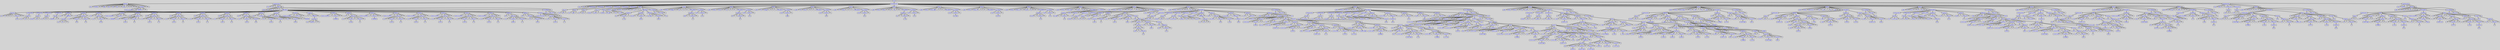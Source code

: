 digraph {

	ordering=out;
	ranksep=.4;
	bgcolor="lightgrey"; node [shape=box, fixedsize=false, fontsize=12, fontname="Helvetica-bold", fontcolor="blue"
		width=.25, height=.25, color="black", fillcolor="white", style="filled, solid, bold"];
	edge [arrowsize=.5, color="black", style="bold"]

  n0 [label="Goal"];
  n1 [label="MainClass"];
  n1 [label="MainClass"];
  n2 [label="class"];
  n3 [label="TreeVisitor"];
  n4 [label="{"];
  n5 [label="public"];
  n6 [label="static"];
  n7 [label="void"];
  n8 [label="main"];
  n9 [label="("];
  n10 [label="String"];
  n11 [label="["];
  n12 [label="]"];
  n13 [label="a"];
  n14 [label=")"];
  n15 [label="{"];
  n16 [label="PrintStmt"];
  n16 [label="PrintStmt"];
  n17 [label="System.out.println"];
  n18 [label="("];
  n19 [label="CallMethod"];
  n19 [label="CallMethod"];
  n20 [label="Expression"];
  n20 [label="Expression"];
  n21 [label="new"];
  n22 [label="TV"];
  n23 [label="("];
  n24 [label=")"];
  n25 [label="."];
  n26 [label="Expression"];
  n26 [label="Expression"];
  n27 [label="Start"];
  n28 [label="("];
  n29 [label=")"];
  n30 [label=")"];
  n31 [label=";"];
  n32 [label="}"];
  n33 [label="}"];
  n34 [label="ClassDeclaration"];
  n34 [label="ClassDeclaration"];
  n35 [label="class"];
  n36 [label="TV"];
  n37 [label="{"];
  n38 [label="Method"];
  n38 [label="Method"];
  n39 [label="public"];
  n40 [label="int"];
  n41 [label="Start"];
  n42 [label="("];
  n43 [label=")"];
  n44 [label="{"];
  n45 [label="MethodBody"];
  n45 [label="MethodBody"];
  n46 [label="VarDeclaration"];
  n46 [label="VarDeclaration"];
  n47 [label="Type_dec"];
  n47 [label="Type_dec"];
  n48 [label="Tree"];
  n49 [label="root"];
  n50 [label=";"];
  n51 [label="VarDeclaration"];
  n51 [label="VarDeclaration"];
  n52 [label="Type_dec"];
  n52 [label="Type_dec"];
  n53 [label="boolean"];
  n54 [label="ntb"];
  n55 [label=";"];
  n56 [label="VarDeclaration"];
  n56 [label="VarDeclaration"];
  n57 [label="Type_dec"];
  n57 [label="Type_dec"];
  n58 [label="int"];
  n59 [label="nti"];
  n60 [label=";"];
  n61 [label="VarDeclaration"];
  n61 [label="VarDeclaration"];
  n62 [label="Type_dec"];
  n62 [label="Type_dec"];
  n63 [label="MyVisitor"];
  n64 [label="v"];
  n65 [label=";"];
  n66 [label="Assigment"];
  n66 [label="Assigment"];
  n67 [label="root"];
  n68 [label="="];
  n69 [label="CallMethod"];
  n69 [label="CallMethod"];
  n70 [label="Expression"];
  n70 [label="Expression"];
  n71 [label="new"];
  n72 [label="Tree"];
  n73 [label="("];
  n74 [label=")"];
  n75 [label=";"];
  n76 [label="Assigment"];
  n76 [label="Assigment"];
  n77 [label="ntb"];
  n78 [label="="];
  n79 [label="Expression"];
  n79 [label="Expression"];
  n80 [label="root"];
  n81 [label="."];
  n82 [label="Expression"];
  n82 [label="Expression"];
  n83 [label="Init"];
  n84 [label="("];
  n85 [label="Expression"];
  n85 [label="Expression"];
  n86 [label="16"];
  n87 [label=")"];
  n88 [label=";"];
  n89 [label="Assigment"];
  n89 [label="Assigment"];
  n90 [label="ntb"];
  n91 [label="="];
  n92 [label="Expression"];
  n92 [label="Expression"];
  n93 [label="root"];
  n94 [label="."];
  n95 [label="Expression"];
  n95 [label="Expression"];
  n96 [label="Print"];
  n97 [label="("];
  n98 [label=")"];
  n99 [label=";"];
  n100 [label="PrintStmt"];
  n100 [label="PrintStmt"];
  n101 [label="System.out.println"];
  n102 [label="("];
  n103 [label="Expression"];
  n103 [label="Expression"];
  n104 [label="100000000"];
  n105 [label=")"];
  n106 [label=";"];
  n107 [label="Assigment"];
  n107 [label="Assigment"];
  n108 [label="ntb"];
  n109 [label="="];
  n110 [label="Expression"];
  n110 [label="Expression"];
  n111 [label="root"];
  n112 [label="."];
  n113 [label="Expression"];
  n113 [label="Expression"];
  n114 [label="Insert"];
  n115 [label="("];
  n116 [label="Expression"];
  n116 [label="Expression"];
  n117 [label="8"];
  n118 [label=")"];
  n119 [label=";"];
  n120 [label="Assigment"];
  n120 [label="Assigment"];
  n121 [label="ntb"];
  n122 [label="="];
  n123 [label="Expression"];
  n123 [label="Expression"];
  n124 [label="root"];
  n125 [label="."];
  n126 [label="Expression"];
  n126 [label="Expression"];
  n127 [label="Insert"];
  n128 [label="("];
  n129 [label="Expression"];
  n129 [label="Expression"];
  n130 [label="24"];
  n131 [label=")"];
  n132 [label=";"];
  n133 [label="Assigment"];
  n133 [label="Assigment"];
  n134 [label="ntb"];
  n135 [label="="];
  n136 [label="Expression"];
  n136 [label="Expression"];
  n137 [label="root"];
  n138 [label="."];
  n139 [label="Expression"];
  n139 [label="Expression"];
  n140 [label="Insert"];
  n141 [label="("];
  n142 [label="Expression"];
  n142 [label="Expression"];
  n143 [label="4"];
  n144 [label=")"];
  n145 [label=";"];
  n146 [label="Assigment"];
  n146 [label="Assigment"];
  n147 [label="ntb"];
  n148 [label="="];
  n149 [label="Expression"];
  n149 [label="Expression"];
  n150 [label="root"];
  n151 [label="."];
  n152 [label="Expression"];
  n152 [label="Expression"];
  n153 [label="Insert"];
  n154 [label="("];
  n155 [label="Expression"];
  n155 [label="Expression"];
  n156 [label="12"];
  n157 [label=")"];
  n158 [label=";"];
  n159 [label="Assigment"];
  n159 [label="Assigment"];
  n160 [label="ntb"];
  n161 [label="="];
  n162 [label="Expression"];
  n162 [label="Expression"];
  n163 [label="root"];
  n164 [label="."];
  n165 [label="Expression"];
  n165 [label="Expression"];
  n166 [label="Insert"];
  n167 [label="("];
  n168 [label="Expression"];
  n168 [label="Expression"];
  n169 [label="20"];
  n170 [label=")"];
  n171 [label=";"];
  n172 [label="Assigment"];
  n172 [label="Assigment"];
  n173 [label="ntb"];
  n174 [label="="];
  n175 [label="Expression"];
  n175 [label="Expression"];
  n176 [label="root"];
  n177 [label="."];
  n178 [label="Expression"];
  n178 [label="Expression"];
  n179 [label="Insert"];
  n180 [label="("];
  n181 [label="Expression"];
  n181 [label="Expression"];
  n182 [label="28"];
  n183 [label=")"];
  n184 [label=";"];
  n185 [label="Assigment"];
  n185 [label="Assigment"];
  n186 [label="ntb"];
  n187 [label="="];
  n188 [label="Expression"];
  n188 [label="Expression"];
  n189 [label="root"];
  n190 [label="."];
  n191 [label="Expression"];
  n191 [label="Expression"];
  n192 [label="Insert"];
  n193 [label="("];
  n194 [label="Expression"];
  n194 [label="Expression"];
  n195 [label="14"];
  n196 [label=")"];
  n197 [label=";"];
  n198 [label="Assigment"];
  n198 [label="Assigment"];
  n199 [label="ntb"];
  n200 [label="="];
  n201 [label="Expression"];
  n201 [label="Expression"];
  n202 [label="root"];
  n203 [label="."];
  n204 [label="Expression"];
  n204 [label="Expression"];
  n205 [label="Print"];
  n206 [label="("];
  n207 [label=")"];
  n208 [label=";"];
  n209 [label="PrintStmt"];
  n209 [label="PrintStmt"];
  n210 [label="System.out.println"];
  n211 [label="("];
  n212 [label="Expression"];
  n212 [label="Expression"];
  n213 [label="100000000"];
  n214 [label=")"];
  n215 [label=";"];
  n216 [label="Assigment"];
  n216 [label="Assigment"];
  n217 [label="v"];
  n218 [label="="];
  n219 [label="CallMethod"];
  n219 [label="CallMethod"];
  n220 [label="Expression"];
  n220 [label="Expression"];
  n221 [label="new"];
  n222 [label="MyVisitor"];
  n223 [label="("];
  n224 [label=")"];
  n225 [label=";"];
  n226 [label="PrintStmt"];
  n226 [label="PrintStmt"];
  n227 [label="System.out.println"];
  n228 [label="("];
  n229 [label="Expression"];
  n229 [label="Expression"];
  n230 [label="50000000"];
  n231 [label=")"];
  n232 [label=";"];
  n233 [label="Assigment"];
  n233 [label="Assigment"];
  n234 [label="nti"];
  n235 [label="="];
  n236 [label="Expression"];
  n236 [label="Expression"];
  n237 [label="root"];
  n238 [label="."];
  n239 [label="Expression"];
  n239 [label="Expression"];
  n240 [label="accept"];
  n241 [label="("];
  n242 [label="Expression"];
  n242 [label="Expression"];
  n243 [label="v"];
  n244 [label=")"];
  n245 [label=";"];
  n246 [label="PrintStmt"];
  n246 [label="PrintStmt"];
  n247 [label="System.out.println"];
  n248 [label="("];
  n249 [label="Expression"];
  n249 [label="Expression"];
  n250 [label="100000000"];
  n251 [label=")"];
  n252 [label=";"];
  n253 [label="PrintStmt"];
  n253 [label="PrintStmt"];
  n254 [label="System.out.println"];
  n255 [label="("];
  n256 [label="Expression"];
  n256 [label="Expression"];
  n257 [label="root"];
  n258 [label="."];
  n259 [label="Expression"];
  n259 [label="Expression"];
  n260 [label="Search"];
  n261 [label="("];
  n262 [label="Expression"];
  n262 [label="Expression"];
  n263 [label="24"];
  n264 [label=")"];
  n265 [label=")"];
  n266 [label=";"];
  n267 [label="PrintStmt"];
  n267 [label="PrintStmt"];
  n268 [label="System.out.println"];
  n269 [label="("];
  n270 [label="Expression"];
  n270 [label="Expression"];
  n271 [label="root"];
  n272 [label="."];
  n273 [label="Expression"];
  n273 [label="Expression"];
  n274 [label="Search"];
  n275 [label="("];
  n276 [label="Expression"];
  n276 [label="Expression"];
  n277 [label="12"];
  n278 [label=")"];
  n279 [label=")"];
  n280 [label=";"];
  n281 [label="PrintStmt"];
  n281 [label="PrintStmt"];
  n282 [label="System.out.println"];
  n283 [label="("];
  n284 [label="Expression"];
  n284 [label="Expression"];
  n285 [label="root"];
  n286 [label="."];
  n287 [label="Expression"];
  n287 [label="Expression"];
  n288 [label="Search"];
  n289 [label="("];
  n290 [label="Expression"];
  n290 [label="Expression"];
  n291 [label="16"];
  n292 [label=")"];
  n293 [label=")"];
  n294 [label=";"];
  n295 [label="PrintStmt"];
  n295 [label="PrintStmt"];
  n296 [label="System.out.println"];
  n297 [label="("];
  n298 [label="Expression"];
  n298 [label="Expression"];
  n299 [label="root"];
  n300 [label="."];
  n301 [label="Expression"];
  n301 [label="Expression"];
  n302 [label="Search"];
  n303 [label="("];
  n304 [label="Expression"];
  n304 [label="Expression"];
  n305 [label="50"];
  n306 [label=")"];
  n307 [label=")"];
  n308 [label=";"];
  n309 [label="PrintStmt"];
  n309 [label="PrintStmt"];
  n310 [label="System.out.println"];
  n311 [label="("];
  n312 [label="Expression"];
  n312 [label="Expression"];
  n313 [label="root"];
  n314 [label="."];
  n315 [label="Expression"];
  n315 [label="Expression"];
  n316 [label="Search"];
  n317 [label="("];
  n318 [label="Expression"];
  n318 [label="Expression"];
  n319 [label="12"];
  n320 [label=")"];
  n321 [label=")"];
  n322 [label=";"];
  n323 [label="Assigment"];
  n323 [label="Assigment"];
  n324 [label="ntb"];
  n325 [label="="];
  n326 [label="Expression"];
  n326 [label="Expression"];
  n327 [label="root"];
  n328 [label="."];
  n329 [label="Expression"];
  n329 [label="Expression"];
  n330 [label="Delete"];
  n331 [label="("];
  n332 [label="Expression"];
  n332 [label="Expression"];
  n333 [label="12"];
  n334 [label=")"];
  n335 [label=";"];
  n336 [label="Assigment"];
  n336 [label="Assigment"];
  n337 [label="ntb"];
  n338 [label="="];
  n339 [label="Expression"];
  n339 [label="Expression"];
  n340 [label="root"];
  n341 [label="."];
  n342 [label="Expression"];
  n342 [label="Expression"];
  n343 [label="Print"];
  n344 [label="("];
  n345 [label=")"];
  n346 [label=";"];
  n347 [label="PrintStmt"];
  n347 [label="PrintStmt"];
  n348 [label="System.out.println"];
  n349 [label="("];
  n350 [label="Expression"];
  n350 [label="Expression"];
  n351 [label="root"];
  n352 [label="."];
  n353 [label="Expression"];
  n353 [label="Expression"];
  n354 [label="Search"];
  n355 [label="("];
  n356 [label="Expression"];
  n356 [label="Expression"];
  n357 [label="12"];
  n358 [label=")"];
  n359 [label=")"];
  n360 [label=";"];
  n361 [label="ReturnMethod"];
  n361 [label="ReturnMethod"];
  n362 [label="return"];
  n363 [label="Expression"];
  n363 [label="Expression"];
  n364 [label="0"];
  n365 [label=";"];
  n366 [label="}"];
  n367 [label="}"];
  n368 [label="ClassDeclaration"];
  n368 [label="ClassDeclaration"];
  n369 [label="class"];
  n370 [label="Tree"];
  n371 [label="{"];
  n372 [label="VarDeclaration"];
  n372 [label="VarDeclaration"];
  n373 [label="Type_dec"];
  n373 [label="Type_dec"];
  n374 [label="Tree"];
  n375 [label="left"];
  n376 [label=";"];
  n377 [label="VarDeclaration"];
  n377 [label="VarDeclaration"];
  n378 [label="Type_dec"];
  n378 [label="Type_dec"];
  n379 [label="Tree"];
  n380 [label="right"];
  n381 [label=";"];
  n382 [label="VarDeclaration"];
  n382 [label="VarDeclaration"];
  n383 [label="Type_dec"];
  n383 [label="Type_dec"];
  n384 [label="int"];
  n385 [label="key"];
  n386 [label=";"];
  n387 [label="VarDeclaration"];
  n387 [label="VarDeclaration"];
  n388 [label="Type_dec"];
  n388 [label="Type_dec"];
  n389 [label="boolean"];
  n390 [label="has_left"];
  n391 [label=";"];
  n392 [label="VarDeclaration"];
  n392 [label="VarDeclaration"];
  n393 [label="Type_dec"];
  n393 [label="Type_dec"];
  n394 [label="boolean"];
  n395 [label="has_right"];
  n396 [label=";"];
  n397 [label="VarDeclaration"];
  n397 [label="VarDeclaration"];
  n398 [label="Type_dec"];
  n398 [label="Type_dec"];
  n399 [label="Tree"];
  n400 [label="my_null"];
  n401 [label=";"];
  n402 [label="Method"];
  n402 [label="Method"];
  n403 [label="public"];
  n404 [label="boolean"];
  n405 [label="Init"];
  n406 [label="("];
  n407 [label="int"];
  n408 [label="v_key"];
  n409 [label=")"];
  n410 [label="{"];
  n411 [label="MethodBody"];
  n411 [label="MethodBody"];
  n412 [label="Assigment"];
  n412 [label="Assigment"];
  n413 [label="key"];
  n414 [label="="];
  n415 [label="Expression"];
  n415 [label="Expression"];
  n416 [label="v_key"];
  n417 [label=";"];
  n418 [label="Assigment"];
  n418 [label="Assigment"];
  n419 [label="has_left"];
  n420 [label="="];
  n421 [label="Expression"];
  n421 [label="Expression"];
  n422 [label="false"];
  n423 [label=";"];
  n424 [label="Assigment"];
  n424 [label="Assigment"];
  n425 [label="has_right"];
  n426 [label="="];
  n427 [label="Expression"];
  n427 [label="Expression"];
  n428 [label="false"];
  n429 [label=";"];
  n430 [label="ReturnMethod"];
  n430 [label="ReturnMethod"];
  n431 [label="return"];
  n432 [label="Expression"];
  n432 [label="Expression"];
  n433 [label="true"];
  n434 [label=";"];
  n435 [label="}"];
  n436 [label="Method"];
  n436 [label="Method"];
  n437 [label="public"];
  n438 [label="boolean"];
  n439 [label="SetRight"];
  n440 [label="("];
  n441 [label="Tree"];
  n442 [label="rn"];
  n443 [label=")"];
  n444 [label="{"];
  n445 [label="MethodBody"];
  n445 [label="MethodBody"];
  n446 [label="Assigment"];
  n446 [label="Assigment"];
  n447 [label="right"];
  n448 [label="="];
  n449 [label="Expression"];
  n449 [label="Expression"];
  n450 [label="rn"];
  n451 [label=";"];
  n452 [label="ReturnMethod"];
  n452 [label="ReturnMethod"];
  n453 [label="return"];
  n454 [label="Expression"];
  n454 [label="Expression"];
  n455 [label="true"];
  n456 [label=";"];
  n457 [label="}"];
  n458 [label="Method"];
  n458 [label="Method"];
  n459 [label="public"];
  n460 [label="boolean"];
  n461 [label="SetLeft"];
  n462 [label="("];
  n463 [label="Tree"];
  n464 [label="ln"];
  n465 [label=")"];
  n466 [label="{"];
  n467 [label="MethodBody"];
  n467 [label="MethodBody"];
  n468 [label="Assigment"];
  n468 [label="Assigment"];
  n469 [label="left"];
  n470 [label="="];
  n471 [label="Expression"];
  n471 [label="Expression"];
  n472 [label="ln"];
  n473 [label=";"];
  n474 [label="ReturnMethod"];
  n474 [label="ReturnMethod"];
  n475 [label="return"];
  n476 [label="Expression"];
  n476 [label="Expression"];
  n477 [label="true"];
  n478 [label=";"];
  n479 [label="}"];
  n480 [label="Method"];
  n480 [label="Method"];
  n481 [label="public"];
  n482 [label="Tree"];
  n483 [label="GetRight"];
  n484 [label="("];
  n485 [label=")"];
  n486 [label="{"];
  n487 [label="MethodBody"];
  n488 [label="ReturnMethod"];
  n488 [label="ReturnMethod"];
  n489 [label="return"];
  n490 [label="Expression"];
  n490 [label="Expression"];
  n491 [label="right"];
  n492 [label=";"];
  n493 [label="}"];
  n494 [label="Method"];
  n494 [label="Method"];
  n495 [label="public"];
  n496 [label="Tree"];
  n497 [label="GetLeft"];
  n498 [label="("];
  n499 [label=")"];
  n500 [label="{"];
  n501 [label="MethodBody"];
  n502 [label="ReturnMethod"];
  n502 [label="ReturnMethod"];
  n503 [label="return"];
  n504 [label="Expression"];
  n504 [label="Expression"];
  n505 [label="left"];
  n506 [label=";"];
  n507 [label="}"];
  n508 [label="Method"];
  n508 [label="Method"];
  n509 [label="public"];
  n510 [label="int"];
  n511 [label="GetKey"];
  n512 [label="("];
  n513 [label=")"];
  n514 [label="{"];
  n515 [label="MethodBody"];
  n516 [label="ReturnMethod"];
  n516 [label="ReturnMethod"];
  n517 [label="return"];
  n518 [label="Expression"];
  n518 [label="Expression"];
  n519 [label="key"];
  n520 [label=";"];
  n521 [label="}"];
  n522 [label="Method"];
  n522 [label="Method"];
  n523 [label="public"];
  n524 [label="boolean"];
  n525 [label="SetKey"];
  n526 [label="("];
  n527 [label="int"];
  n528 [label="v_key"];
  n529 [label=")"];
  n530 [label="{"];
  n531 [label="MethodBody"];
  n531 [label="MethodBody"];
  n532 [label="Assigment"];
  n532 [label="Assigment"];
  n533 [label="key"];
  n534 [label="="];
  n535 [label="Expression"];
  n535 [label="Expression"];
  n536 [label="v_key"];
  n537 [label=";"];
  n538 [label="ReturnMethod"];
  n538 [label="ReturnMethod"];
  n539 [label="return"];
  n540 [label="Expression"];
  n540 [label="Expression"];
  n541 [label="true"];
  n542 [label=";"];
  n543 [label="}"];
  n544 [label="Method"];
  n544 [label="Method"];
  n545 [label="public"];
  n546 [label="boolean"];
  n547 [label="GetHas_Right"];
  n548 [label="("];
  n549 [label=")"];
  n550 [label="{"];
  n551 [label="MethodBody"];
  n552 [label="ReturnMethod"];
  n552 [label="ReturnMethod"];
  n553 [label="return"];
  n554 [label="Expression"];
  n554 [label="Expression"];
  n555 [label="has_right"];
  n556 [label=";"];
  n557 [label="}"];
  n558 [label="Method"];
  n558 [label="Method"];
  n559 [label="public"];
  n560 [label="boolean"];
  n561 [label="GetHas_Left"];
  n562 [label="("];
  n563 [label=")"];
  n564 [label="{"];
  n565 [label="MethodBody"];
  n566 [label="ReturnMethod"];
  n566 [label="ReturnMethod"];
  n567 [label="return"];
  n568 [label="Expression"];
  n568 [label="Expression"];
  n569 [label="has_left"];
  n570 [label=";"];
  n571 [label="}"];
  n572 [label="Method"];
  n572 [label="Method"];
  n573 [label="public"];
  n574 [label="boolean"];
  n575 [label="SetHas_Left"];
  n576 [label="("];
  n577 [label="boolean"];
  n578 [label="val"];
  n579 [label=")"];
  n580 [label="{"];
  n581 [label="MethodBody"];
  n581 [label="MethodBody"];
  n582 [label="Assigment"];
  n582 [label="Assigment"];
  n583 [label="has_left"];
  n584 [label="="];
  n585 [label="Expression"];
  n585 [label="Expression"];
  n586 [label="val"];
  n587 [label=";"];
  n588 [label="ReturnMethod"];
  n588 [label="ReturnMethod"];
  n589 [label="return"];
  n590 [label="Expression"];
  n590 [label="Expression"];
  n591 [label="true"];
  n592 [label=";"];
  n593 [label="}"];
  n594 [label="Method"];
  n594 [label="Method"];
  n595 [label="public"];
  n596 [label="boolean"];
  n597 [label="SetHas_Right"];
  n598 [label="("];
  n599 [label="boolean"];
  n600 [label="val"];
  n601 [label=")"];
  n602 [label="{"];
  n603 [label="MethodBody"];
  n603 [label="MethodBody"];
  n604 [label="Assigment"];
  n604 [label="Assigment"];
  n605 [label="has_right"];
  n606 [label="="];
  n607 [label="Expression"];
  n607 [label="Expression"];
  n608 [label="val"];
  n609 [label=";"];
  n610 [label="ReturnMethod"];
  n610 [label="ReturnMethod"];
  n611 [label="return"];
  n612 [label="Expression"];
  n612 [label="Expression"];
  n613 [label="true"];
  n614 [label=";"];
  n615 [label="}"];
  n616 [label="Method"];
  n616 [label="Method"];
  n617 [label="public"];
  n618 [label="boolean"];
  n619 [label="Compare"];
  n620 [label="("];
  n621 [label="int"];
  n622 [label="num1"];
  n623 [label=","];
  n624 [label="int"];
  n625 [label="num2"];
  n626 [label=")"];
  n627 [label="{"];
  n628 [label="MethodBody"];
  n628 [label="MethodBody"];
  n629 [label="VarDeclaration"];
  n629 [label="VarDeclaration"];
  n630 [label="Type_dec"];
  n630 [label="Type_dec"];
  n631 [label="boolean"];
  n632 [label="ntb"];
  n633 [label=";"];
  n634 [label="VarDeclaration"];
  n634 [label="VarDeclaration"];
  n635 [label="Type_dec"];
  n635 [label="Type_dec"];
  n636 [label="int"];
  n637 [label="nti"];
  n638 [label=";"];
  n639 [label="Assigment"];
  n639 [label="Assigment"];
  n640 [label="ntb"];
  n641 [label="="];
  n642 [label="Expression"];
  n642 [label="Expression"];
  n643 [label="false"];
  n644 [label=";"];
  n645 [label="Assigment"];
  n645 [label="Assigment"];
  n646 [label="nti"];
  n647 [label="="];
  n648 [label="+"];
  n648 [label="+"];
  n649 [label="Expression"];
  n649 [label="Expression"];
  n650 [label="num2"];
  n651 [label="Expression"];
  n651 [label="Expression"];
  n652 [label="1"];
  n653 [label=";"];
  n654 [label="Ifstmt"];
  n654 [label="Ifstmt"];
  n655 [label="if"];
  n656 [label="("];
  n657 [label="Expression"];
  n657 [label="Expression"];
  n658 [label="num1"];
  n659 [label="<"];
  n660 [label="Expression"];
  n660 [label="Expression"];
  n661 [label="num2"];
  n662 [label=")"];
  n663 [label="Assigment"];
  n663 [label="Assigment"];
  n664 [label="ntb"];
  n665 [label="="];
  n666 [label="Expression"];
  n666 [label="Expression"];
  n667 [label="false"];
  n668 [label=";"];
  n669 [label="Elsestmt"];
  n669 [label="Elsestmt"];
  n670 [label="else"];
  n671 [label="Ifstmt"];
  n671 [label="Ifstmt"];
  n672 [label="if"];
  n673 [label="("];
  n674 [label="Expression"];
  n674 [label="Expression"];
  n675 [label="!"];
  n676 [label="Expression"];
  n676 [label="Expression"];
  n677 [label="("];
  n678 [label="Expression"];
  n678 [label="Expression"];
  n679 [label="num1"];
  n680 [label="<"];
  n681 [label="Expression"];
  n681 [label="Expression"];
  n682 [label="nti"];
  n683 [label=")"];
  n684 [label=")"];
  n685 [label="Assigment"];
  n685 [label="Assigment"];
  n686 [label="ntb"];
  n687 [label="="];
  n688 [label="Expression"];
  n688 [label="Expression"];
  n689 [label="false"];
  n690 [label=";"];
  n691 [label="Elsestmt"];
  n691 [label="Elsestmt"];
  n692 [label="else"];
  n693 [label="Assigment"];
  n693 [label="Assigment"];
  n694 [label="ntb"];
  n695 [label="="];
  n696 [label="Expression"];
  n696 [label="Expression"];
  n697 [label="true"];
  n698 [label=";"];
  n699 [label="ReturnMethod"];
  n699 [label="ReturnMethod"];
  n700 [label="return"];
  n701 [label="Expression"];
  n701 [label="Expression"];
  n702 [label="ntb"];
  n703 [label=";"];
  n704 [label="}"];
  n705 [label="Method"];
  n705 [label="Method"];
  n706 [label="public"];
  n707 [label="boolean"];
  n708 [label="Insert"];
  n709 [label="("];
  n710 [label="int"];
  n711 [label="v_key"];
  n712 [label=")"];
  n713 [label="{"];
  n714 [label="MethodBody"];
  n714 [label="MethodBody"];
  n715 [label="VarDeclaration"];
  n715 [label="VarDeclaration"];
  n716 [label="Type_dec"];
  n716 [label="Type_dec"];
  n717 [label="Tree"];
  n718 [label="new_node"];
  n719 [label=";"];
  n720 [label="VarDeclaration"];
  n720 [label="VarDeclaration"];
  n721 [label="Type_dec"];
  n721 [label="Type_dec"];
  n722 [label="boolean"];
  n723 [label="ntb"];
  n724 [label=";"];
  n725 [label="VarDeclaration"];
  n725 [label="VarDeclaration"];
  n726 [label="Type_dec"];
  n726 [label="Type_dec"];
  n727 [label="Tree"];
  n728 [label="current_node"];
  n729 [label=";"];
  n730 [label="VarDeclaration"];
  n730 [label="VarDeclaration"];
  n731 [label="Type_dec"];
  n731 [label="Type_dec"];
  n732 [label="boolean"];
  n733 [label="cont"];
  n734 [label=";"];
  n735 [label="VarDeclaration"];
  n735 [label="VarDeclaration"];
  n736 [label="Type_dec"];
  n736 [label="Type_dec"];
  n737 [label="int"];
  n738 [label="key_aux"];
  n739 [label=";"];
  n740 [label="Assigment"];
  n740 [label="Assigment"];
  n741 [label="new_node"];
  n742 [label="="];
  n743 [label="CallMethod"];
  n743 [label="CallMethod"];
  n744 [label="Expression"];
  n744 [label="Expression"];
  n745 [label="new"];
  n746 [label="Tree"];
  n747 [label="("];
  n748 [label=")"];
  n749 [label=";"];
  n750 [label="Assigment"];
  n750 [label="Assigment"];
  n751 [label="ntb"];
  n752 [label="="];
  n753 [label="Expression"];
  n753 [label="Expression"];
  n754 [label="new_node"];
  n755 [label="."];
  n756 [label="Expression"];
  n756 [label="Expression"];
  n757 [label="Init"];
  n758 [label="("];
  n759 [label="Expression"];
  n759 [label="Expression"];
  n760 [label="v_key"];
  n761 [label=")"];
  n762 [label=";"];
  n763 [label="Assigment"];
  n763 [label="Assigment"];
  n764 [label="current_node"];
  n765 [label="="];
  n766 [label="ThisOperator"];
  n766 [label="ThisOperator"];
  n767 [label="Expression"];
  n767 [label="Expression"];
  n768 [label="this"];
  n769 [label=";"];
  n770 [label="Assigment"];
  n770 [label="Assigment"];
  n771 [label="cont"];
  n772 [label="="];
  n773 [label="Expression"];
  n773 [label="Expression"];
  n774 [label="true"];
  n775 [label=";"];
  n776 [label="Whilestmt"];
  n776 [label="Whilestmt"];
  n777 [label="while"];
  n778 [label="("];
  n779 [label="Expression"];
  n779 [label="Expression"];
  n780 [label="cont"];
  n781 [label=")"];
  n782 [label="{"];
  n783 [label="Assigment"];
  n783 [label="Assigment"];
  n784 [label="key_aux"];
  n785 [label="="];
  n786 [label="Expression"];
  n786 [label="Expression"];
  n787 [label="current_node"];
  n788 [label="."];
  n789 [label="Expression"];
  n789 [label="Expression"];
  n790 [label="GetKey"];
  n791 [label="("];
  n792 [label=")"];
  n793 [label=";"];
  n794 [label="Ifstmt"];
  n794 [label="Ifstmt"];
  n795 [label="if"];
  n796 [label="("];
  n797 [label="Expression"];
  n797 [label="Expression"];
  n798 [label="v_key"];
  n799 [label="<"];
  n800 [label="Expression"];
  n800 [label="Expression"];
  n801 [label="key_aux"];
  n802 [label=")"];
  n803 [label="{"];
  n804 [label="Ifstmt"];
  n804 [label="Ifstmt"];
  n805 [label="if"];
  n806 [label="("];
  n807 [label="Expression"];
  n807 [label="Expression"];
  n808 [label="current_node"];
  n809 [label="."];
  n810 [label="Expression"];
  n810 [label="Expression"];
  n811 [label="GetHas_Left"];
  n812 [label="("];
  n813 [label=")"];
  n814 [label=")"];
  n815 [label="Assigment"];
  n815 [label="Assigment"];
  n816 [label="current_node"];
  n817 [label="="];
  n818 [label="Expression"];
  n818 [label="Expression"];
  n819 [label="current_node"];
  n820 [label="."];
  n821 [label="Expression"];
  n821 [label="Expression"];
  n822 [label="GetLeft"];
  n823 [label="("];
  n824 [label=")"];
  n825 [label=";"];
  n826 [label="Elsestmt"];
  n826 [label="Elsestmt"];
  n827 [label="else"];
  n828 [label="{"];
  n829 [label="Assigment"];
  n829 [label="Assigment"];
  n830 [label="cont"];
  n831 [label="="];
  n832 [label="Expression"];
  n832 [label="Expression"];
  n833 [label="false"];
  n834 [label=";"];
  n835 [label="Assigment"];
  n835 [label="Assigment"];
  n836 [label="ntb"];
  n837 [label="="];
  n838 [label="Expression"];
  n838 [label="Expression"];
  n839 [label="current_node"];
  n840 [label="."];
  n841 [label="Expression"];
  n841 [label="Expression"];
  n842 [label="SetHas_Left"];
  n843 [label="("];
  n844 [label="Expression"];
  n844 [label="Expression"];
  n845 [label="true"];
  n846 [label=")"];
  n847 [label=";"];
  n848 [label="Assigment"];
  n848 [label="Assigment"];
  n849 [label="ntb"];
  n850 [label="="];
  n851 [label="Expression"];
  n851 [label="Expression"];
  n852 [label="current_node"];
  n853 [label="."];
  n854 [label="Expression"];
  n854 [label="Expression"];
  n855 [label="SetLeft"];
  n856 [label="("];
  n857 [label="Expression"];
  n857 [label="Expression"];
  n858 [label="new_node"];
  n859 [label=")"];
  n860 [label=";"];
  n861 [label="}"];
  n862 [label="}"];
  n863 [label="Elsestmt"];
  n863 [label="Elsestmt"];
  n864 [label="else"];
  n865 [label="{"];
  n866 [label="Ifstmt"];
  n866 [label="Ifstmt"];
  n867 [label="if"];
  n868 [label="("];
  n869 [label="Expression"];
  n869 [label="Expression"];
  n870 [label="current_node"];
  n871 [label="."];
  n872 [label="Expression"];
  n872 [label="Expression"];
  n873 [label="GetHas_Right"];
  n874 [label="("];
  n875 [label=")"];
  n876 [label=")"];
  n877 [label="Assigment"];
  n877 [label="Assigment"];
  n878 [label="current_node"];
  n879 [label="="];
  n880 [label="Expression"];
  n880 [label="Expression"];
  n881 [label="current_node"];
  n882 [label="."];
  n883 [label="Expression"];
  n883 [label="Expression"];
  n884 [label="GetRight"];
  n885 [label="("];
  n886 [label=")"];
  n887 [label=";"];
  n888 [label="Elsestmt"];
  n888 [label="Elsestmt"];
  n889 [label="else"];
  n890 [label="{"];
  n891 [label="Assigment"];
  n891 [label="Assigment"];
  n892 [label="cont"];
  n893 [label="="];
  n894 [label="Expression"];
  n894 [label="Expression"];
  n895 [label="false"];
  n896 [label=";"];
  n897 [label="Assigment"];
  n897 [label="Assigment"];
  n898 [label="ntb"];
  n899 [label="="];
  n900 [label="Expression"];
  n900 [label="Expression"];
  n901 [label="current_node"];
  n902 [label="."];
  n903 [label="Expression"];
  n903 [label="Expression"];
  n904 [label="SetHas_Right"];
  n905 [label="("];
  n906 [label="Expression"];
  n906 [label="Expression"];
  n907 [label="true"];
  n908 [label=")"];
  n909 [label=";"];
  n910 [label="Assigment"];
  n910 [label="Assigment"];
  n911 [label="ntb"];
  n912 [label="="];
  n913 [label="Expression"];
  n913 [label="Expression"];
  n914 [label="current_node"];
  n915 [label="."];
  n916 [label="Expression"];
  n916 [label="Expression"];
  n917 [label="SetRight"];
  n918 [label="("];
  n919 [label="Expression"];
  n919 [label="Expression"];
  n920 [label="new_node"];
  n921 [label=")"];
  n922 [label=";"];
  n923 [label="}"];
  n924 [label="}"];
  n925 [label="}"];
  n926 [label="ReturnMethod"];
  n926 [label="ReturnMethod"];
  n927 [label="return"];
  n928 [label="Expression"];
  n928 [label="Expression"];
  n929 [label="true"];
  n930 [label=";"];
  n931 [label="}"];
  n932 [label="Method"];
  n932 [label="Method"];
  n933 [label="public"];
  n934 [label="boolean"];
  n935 [label="Delete"];
  n936 [label="("];
  n937 [label="int"];
  n938 [label="v_key"];
  n939 [label=")"];
  n940 [label="{"];
  n941 [label="MethodBody"];
  n941 [label="MethodBody"];
  n942 [label="VarDeclaration"];
  n942 [label="VarDeclaration"];
  n943 [label="Type_dec"];
  n943 [label="Type_dec"];
  n944 [label="Tree"];
  n945 [label="current_node"];
  n946 [label=";"];
  n947 [label="VarDeclaration"];
  n947 [label="VarDeclaration"];
  n948 [label="Type_dec"];
  n948 [label="Type_dec"];
  n949 [label="Tree"];
  n950 [label="parent_node"];
  n951 [label=";"];
  n952 [label="VarDeclaration"];
  n952 [label="VarDeclaration"];
  n953 [label="Type_dec"];
  n953 [label="Type_dec"];
  n954 [label="boolean"];
  n955 [label="cont"];
  n956 [label=";"];
  n957 [label="VarDeclaration"];
  n957 [label="VarDeclaration"];
  n958 [label="Type_dec"];
  n958 [label="Type_dec"];
  n959 [label="boolean"];
  n960 [label="found"];
  n961 [label=";"];
  n962 [label="VarDeclaration"];
  n962 [label="VarDeclaration"];
  n963 [label="Type_dec"];
  n963 [label="Type_dec"];
  n964 [label="boolean"];
  n965 [label="ntb"];
  n966 [label=";"];
  n967 [label="VarDeclaration"];
  n967 [label="VarDeclaration"];
  n968 [label="Type_dec"];
  n968 [label="Type_dec"];
  n969 [label="boolean"];
  n970 [label="is_root"];
  n971 [label=";"];
  n972 [label="VarDeclaration"];
  n972 [label="VarDeclaration"];
  n973 [label="Type_dec"];
  n973 [label="Type_dec"];
  n974 [label="int"];
  n975 [label="key_aux"];
  n976 [label=";"];
  n977 [label="Assigment"];
  n977 [label="Assigment"];
  n978 [label="current_node"];
  n979 [label="="];
  n980 [label="ThisOperator"];
  n980 [label="ThisOperator"];
  n981 [label="Expression"];
  n981 [label="Expression"];
  n982 [label="this"];
  n983 [label=";"];
  n984 [label="Assigment"];
  n984 [label="Assigment"];
  n985 [label="parent_node"];
  n986 [label="="];
  n987 [label="ThisOperator"];
  n987 [label="ThisOperator"];
  n988 [label="Expression"];
  n988 [label="Expression"];
  n989 [label="this"];
  n990 [label=";"];
  n991 [label="Assigment"];
  n991 [label="Assigment"];
  n992 [label="cont"];
  n993 [label="="];
  n994 [label="Expression"];
  n994 [label="Expression"];
  n995 [label="true"];
  n996 [label=";"];
  n997 [label="Assigment"];
  n997 [label="Assigment"];
  n998 [label="found"];
  n999 [label="="];
  n1000 [label="Expression"];
  n1000 [label="Expression"];
  n1001 [label="false"];
  n1002 [label=";"];
  n1003 [label="Assigment"];
  n1003 [label="Assigment"];
  n1004 [label="is_root"];
  n1005 [label="="];
  n1006 [label="Expression"];
  n1006 [label="Expression"];
  n1007 [label="true"];
  n1008 [label=";"];
  n1009 [label="Whilestmt"];
  n1009 [label="Whilestmt"];
  n1010 [label="while"];
  n1011 [label="("];
  n1012 [label="Expression"];
  n1012 [label="Expression"];
  n1013 [label="cont"];
  n1014 [label=")"];
  n1015 [label="{"];
  n1016 [label="Assigment"];
  n1016 [label="Assigment"];
  n1017 [label="key_aux"];
  n1018 [label="="];
  n1019 [label="Expression"];
  n1019 [label="Expression"];
  n1020 [label="current_node"];
  n1021 [label="."];
  n1022 [label="Expression"];
  n1022 [label="Expression"];
  n1023 [label="GetKey"];
  n1024 [label="("];
  n1025 [label=")"];
  n1026 [label=";"];
  n1027 [label="Ifstmt"];
  n1027 [label="Ifstmt"];
  n1028 [label="if"];
  n1029 [label="("];
  n1030 [label="Expression"];
  n1030 [label="Expression"];
  n1031 [label="v_key"];
  n1032 [label="<"];
  n1033 [label="Expression"];
  n1033 [label="Expression"];
  n1034 [label="key_aux"];
  n1035 [label=")"];
  n1036 [label="Ifstmt"];
  n1036 [label="Ifstmt"];
  n1037 [label="if"];
  n1038 [label="("];
  n1039 [label="Expression"];
  n1039 [label="Expression"];
  n1040 [label="current_node"];
  n1041 [label="."];
  n1042 [label="Expression"];
  n1042 [label="Expression"];
  n1043 [label="GetHas_Left"];
  n1044 [label="("];
  n1045 [label=")"];
  n1046 [label=")"];
  n1047 [label="{"];
  n1048 [label="Assigment"];
  n1048 [label="Assigment"];
  n1049 [label="parent_node"];
  n1050 [label="="];
  n1051 [label="Expression"];
  n1051 [label="Expression"];
  n1052 [label="current_node"];
  n1053 [label=";"];
  n1054 [label="Assigment"];
  n1054 [label="Assigment"];
  n1055 [label="current_node"];
  n1056 [label="="];
  n1057 [label="Expression"];
  n1057 [label="Expression"];
  n1058 [label="current_node"];
  n1059 [label="."];
  n1060 [label="Expression"];
  n1060 [label="Expression"];
  n1061 [label="GetLeft"];
  n1062 [label="("];
  n1063 [label=")"];
  n1064 [label=";"];
  n1065 [label="}"];
  n1066 [label="Elsestmt"];
  n1066 [label="Elsestmt"];
  n1067 [label="else"];
  n1068 [label="Assigment"];
  n1068 [label="Assigment"];
  n1069 [label="cont"];
  n1070 [label="="];
  n1071 [label="Expression"];
  n1071 [label="Expression"];
  n1072 [label="false"];
  n1073 [label=";"];
  n1074 [label="Elsestmt"];
  n1074 [label="Elsestmt"];
  n1075 [label="else"];
  n1076 [label="Ifstmt"];
  n1076 [label="Ifstmt"];
  n1077 [label="if"];
  n1078 [label="("];
  n1079 [label="Expression"];
  n1079 [label="Expression"];
  n1080 [label="key_aux"];
  n1081 [label="<"];
  n1082 [label="Expression"];
  n1082 [label="Expression"];
  n1083 [label="v_key"];
  n1084 [label=")"];
  n1085 [label="Ifstmt"];
  n1085 [label="Ifstmt"];
  n1086 [label="if"];
  n1087 [label="("];
  n1088 [label="Expression"];
  n1088 [label="Expression"];
  n1089 [label="current_node"];
  n1090 [label="."];
  n1091 [label="Expression"];
  n1091 [label="Expression"];
  n1092 [label="GetHas_Right"];
  n1093 [label="("];
  n1094 [label=")"];
  n1095 [label=")"];
  n1096 [label="{"];
  n1097 [label="Assigment"];
  n1097 [label="Assigment"];
  n1098 [label="parent_node"];
  n1099 [label="="];
  n1100 [label="Expression"];
  n1100 [label="Expression"];
  n1101 [label="current_node"];
  n1102 [label=";"];
  n1103 [label="Assigment"];
  n1103 [label="Assigment"];
  n1104 [label="current_node"];
  n1105 [label="="];
  n1106 [label="Expression"];
  n1106 [label="Expression"];
  n1107 [label="current_node"];
  n1108 [label="."];
  n1109 [label="Expression"];
  n1109 [label="Expression"];
  n1110 [label="GetRight"];
  n1111 [label="("];
  n1112 [label=")"];
  n1113 [label=";"];
  n1114 [label="}"];
  n1115 [label="Elsestmt"];
  n1115 [label="Elsestmt"];
  n1116 [label="else"];
  n1117 [label="Assigment"];
  n1117 [label="Assigment"];
  n1118 [label="cont"];
  n1119 [label="="];
  n1120 [label="Expression"];
  n1120 [label="Expression"];
  n1121 [label="false"];
  n1122 [label=";"];
  n1123 [label="Elsestmt"];
  n1123 [label="Elsestmt"];
  n1124 [label="else"];
  n1125 [label="{"];
  n1126 [label="Ifstmt"];
  n1126 [label="Ifstmt"];
  n1127 [label="if"];
  n1128 [label="("];
  n1129 [label="Expression"];
  n1129 [label="Expression"];
  n1130 [label="is_root"];
  n1131 [label=")"];
  n1132 [label="Ifstmt"];
  n1132 [label="Ifstmt"];
  n1133 [label="if"];
  n1134 [label="("];
  n1135 [label="Expression"];
  n1135 [label="Expression"];
  n1136 [label="!"];
  n1137 [label="Expression"];
  n1137 [label="Expression"];
  n1138 [label="current_node"];
  n1139 [label="."];
  n1140 [label="Expression"];
  n1140 [label="Expression"];
  n1141 [label="GetHas_Right"];
  n1142 [label="("];
  n1143 [label=")"];
  n1144 [label="&&"];
  n1145 [label="Expression"];
  n1145 [label="Expression"];
  n1146 [label="!"];
  n1147 [label="Expression"];
  n1147 [label="Expression"];
  n1148 [label="current_node"];
  n1149 [label="."];
  n1150 [label="Expression"];
  n1150 [label="Expression"];
  n1151 [label="GetHas_Left"];
  n1152 [label="("];
  n1153 [label=")"];
  n1154 [label=")"];
  n1155 [label="Assigment"];
  n1155 [label="Assigment"];
  n1156 [label="ntb"];
  n1157 [label="="];
  n1158 [label="Expression"];
  n1158 [label="Expression"];
  n1159 [label="true"];
  n1160 [label=";"];
  n1161 [label="Elsestmt"];
  n1161 [label="Elsestmt"];
  n1162 [label="else"];
  n1163 [label="Assigment"];
  n1163 [label="Assigment"];
  n1164 [label="ntb"];
  n1165 [label="="];
  n1166 [label="ThisOperator"];
  n1166 [label="ThisOperator"];
  n1167 [label="Expression"];
  n1167 [label="Expression"];
  n1168 [label="this"];
  n1169 [label="."];
  n1170 [label="Expression"];
  n1170 [label="Expression"];
  n1171 [label="Remove"];
  n1172 [label="("];
  n1173 [label="Expression"];
  n1173 [label="Expression"];
  n1174 [label="parent_node"];
  n1175 [label=","];
  n1176 [label="Expression"];
  n1176 [label="Expression"];
  n1177 [label="current_node"];
  n1178 [label=")"];
  n1179 [label=";"];
  n1180 [label="Elsestmt"];
  n1180 [label="Elsestmt"];
  n1181 [label="else"];
  n1182 [label="Assigment"];
  n1182 [label="Assigment"];
  n1183 [label="ntb"];
  n1184 [label="="];
  n1185 [label="ThisOperator"];
  n1185 [label="ThisOperator"];
  n1186 [label="Expression"];
  n1186 [label="Expression"];
  n1187 [label="this"];
  n1188 [label="."];
  n1189 [label="Expression"];
  n1189 [label="Expression"];
  n1190 [label="Remove"];
  n1191 [label="("];
  n1192 [label="Expression"];
  n1192 [label="Expression"];
  n1193 [label="parent_node"];
  n1194 [label=","];
  n1195 [label="Expression"];
  n1195 [label="Expression"];
  n1196 [label="current_node"];
  n1197 [label=")"];
  n1198 [label=";"];
  n1199 [label="Assigment"];
  n1199 [label="Assigment"];
  n1200 [label="found"];
  n1201 [label="="];
  n1202 [label="Expression"];
  n1202 [label="Expression"];
  n1203 [label="true"];
  n1204 [label=";"];
  n1205 [label="Assigment"];
  n1205 [label="Assigment"];
  n1206 [label="cont"];
  n1207 [label="="];
  n1208 [label="Expression"];
  n1208 [label="Expression"];
  n1209 [label="false"];
  n1210 [label=";"];
  n1211 [label="}"];
  n1212 [label="Assigment"];
  n1212 [label="Assigment"];
  n1213 [label="is_root"];
  n1214 [label="="];
  n1215 [label="Expression"];
  n1215 [label="Expression"];
  n1216 [label="false"];
  n1217 [label=";"];
  n1218 [label="}"];
  n1219 [label="ReturnMethod"];
  n1219 [label="ReturnMethod"];
  n1220 [label="return"];
  n1221 [label="Expression"];
  n1221 [label="Expression"];
  n1222 [label="found"];
  n1223 [label=";"];
  n1224 [label="}"];
  n1225 [label="Method"];
  n1225 [label="Method"];
  n1226 [label="public"];
  n1227 [label="boolean"];
  n1228 [label="Remove"];
  n1229 [label="("];
  n1230 [label="Tree"];
  n1231 [label="p_node"];
  n1232 [label=","];
  n1233 [label="Tree"];
  n1234 [label="c_node"];
  n1235 [label=")"];
  n1236 [label="{"];
  n1237 [label="MethodBody"];
  n1237 [label="MethodBody"];
  n1238 [label="VarDeclaration"];
  n1238 [label="VarDeclaration"];
  n1239 [label="Type_dec"];
  n1239 [label="Type_dec"];
  n1240 [label="boolean"];
  n1241 [label="ntb"];
  n1242 [label=";"];
  n1243 [label="VarDeclaration"];
  n1243 [label="VarDeclaration"];
  n1244 [label="Type_dec"];
  n1244 [label="Type_dec"];
  n1245 [label="int"];
  n1246 [label="auxkey1"];
  n1247 [label=";"];
  n1248 [label="VarDeclaration"];
  n1248 [label="VarDeclaration"];
  n1249 [label="Type_dec"];
  n1249 [label="Type_dec"];
  n1250 [label="int"];
  n1251 [label="auxkey2"];
  n1252 [label=";"];
  n1253 [label="Ifstmt"];
  n1253 [label="Ifstmt"];
  n1254 [label="if"];
  n1255 [label="("];
  n1256 [label="Expression"];
  n1256 [label="Expression"];
  n1257 [label="c_node"];
  n1258 [label="."];
  n1259 [label="Expression"];
  n1259 [label="Expression"];
  n1260 [label="GetHas_Left"];
  n1261 [label="("];
  n1262 [label=")"];
  n1263 [label=")"];
  n1264 [label="Assigment"];
  n1264 [label="Assigment"];
  n1265 [label="ntb"];
  n1266 [label="="];
  n1267 [label="ThisOperator"];
  n1267 [label="ThisOperator"];
  n1268 [label="Expression"];
  n1268 [label="Expression"];
  n1269 [label="this"];
  n1270 [label="."];
  n1271 [label="Expression"];
  n1271 [label="Expression"];
  n1272 [label="RemoveLeft"];
  n1273 [label="("];
  n1274 [label="Expression"];
  n1274 [label="Expression"];
  n1275 [label="p_node"];
  n1276 [label=","];
  n1277 [label="Expression"];
  n1277 [label="Expression"];
  n1278 [label="c_node"];
  n1279 [label=")"];
  n1280 [label=";"];
  n1281 [label="Elsestmt"];
  n1281 [label="Elsestmt"];
  n1282 [label="else"];
  n1283 [label="Ifstmt"];
  n1283 [label="Ifstmt"];
  n1284 [label="if"];
  n1285 [label="("];
  n1286 [label="Expression"];
  n1286 [label="Expression"];
  n1287 [label="c_node"];
  n1288 [label="."];
  n1289 [label="Expression"];
  n1289 [label="Expression"];
  n1290 [label="GetHas_Right"];
  n1291 [label="("];
  n1292 [label=")"];
  n1293 [label=")"];
  n1294 [label="Assigment"];
  n1294 [label="Assigment"];
  n1295 [label="ntb"];
  n1296 [label="="];
  n1297 [label="ThisOperator"];
  n1297 [label="ThisOperator"];
  n1298 [label="Expression"];
  n1298 [label="Expression"];
  n1299 [label="this"];
  n1300 [label="."];
  n1301 [label="Expression"];
  n1301 [label="Expression"];
  n1302 [label="RemoveRight"];
  n1303 [label="("];
  n1304 [label="Expression"];
  n1304 [label="Expression"];
  n1305 [label="p_node"];
  n1306 [label=","];
  n1307 [label="Expression"];
  n1307 [label="Expression"];
  n1308 [label="c_node"];
  n1309 [label=")"];
  n1310 [label=";"];
  n1311 [label="Elsestmt"];
  n1311 [label="Elsestmt"];
  n1312 [label="else"];
  n1313 [label="{"];
  n1314 [label="Assigment"];
  n1314 [label="Assigment"];
  n1315 [label="auxkey1"];
  n1316 [label="="];
  n1317 [label="Expression"];
  n1317 [label="Expression"];
  n1318 [label="c_node"];
  n1319 [label="."];
  n1320 [label="Expression"];
  n1320 [label="Expression"];
  n1321 [label="GetKey"];
  n1322 [label="("];
  n1323 [label=")"];
  n1324 [label=";"];
  n1325 [label="Assigment"];
  n1325 [label="Assigment"];
  n1326 [label="auxkey2"];
  n1327 [label="="];
  n1328 [label="Expression"];
  n1328 [label="Expression"];
  n1329 [label="("];
  n1330 [label="Expression"];
  n1330 [label="Expression"];
  n1331 [label="p_node"];
  n1332 [label="."];
  n1333 [label="Expression"];
  n1333 [label="Expression"];
  n1334 [label="GetLeft"];
  n1335 [label="("];
  n1336 [label=")"];
  n1337 [label=")"];
  n1338 [label="."];
  n1339 [label="Expression"];
  n1339 [label="Expression"];
  n1340 [label="GetKey"];
  n1341 [label="("];
  n1342 [label=")"];
  n1343 [label=";"];
  n1344 [label="Ifstmt"];
  n1344 [label="Ifstmt"];
  n1345 [label="if"];
  n1346 [label="("];
  n1347 [label="ThisOperator"];
  n1347 [label="ThisOperator"];
  n1348 [label="Expression"];
  n1348 [label="Expression"];
  n1349 [label="this"];
  n1350 [label="."];
  n1351 [label="Expression"];
  n1351 [label="Expression"];
  n1352 [label="Compare"];
  n1353 [label="("];
  n1354 [label="Expression"];
  n1354 [label="Expression"];
  n1355 [label="auxkey1"];
  n1356 [label=","];
  n1357 [label="Expression"];
  n1357 [label="Expression"];
  n1358 [label="auxkey2"];
  n1359 [label=")"];
  n1360 [label=")"];
  n1361 [label="{"];
  n1362 [label="Assigment"];
  n1362 [label="Assigment"];
  n1363 [label="ntb"];
  n1364 [label="="];
  n1365 [label="Expression"];
  n1365 [label="Expression"];
  n1366 [label="p_node"];
  n1367 [label="."];
  n1368 [label="Expression"];
  n1368 [label="Expression"];
  n1369 [label="SetLeft"];
  n1370 [label="("];
  n1371 [label="Expression"];
  n1371 [label="Expression"];
  n1372 [label="my_null"];
  n1373 [label=")"];
  n1374 [label=";"];
  n1375 [label="Assigment"];
  n1375 [label="Assigment"];
  n1376 [label="ntb"];
  n1377 [label="="];
  n1378 [label="Expression"];
  n1378 [label="Expression"];
  n1379 [label="p_node"];
  n1380 [label="."];
  n1381 [label="Expression"];
  n1381 [label="Expression"];
  n1382 [label="SetHas_Left"];
  n1383 [label="("];
  n1384 [label="Expression"];
  n1384 [label="Expression"];
  n1385 [label="false"];
  n1386 [label=")"];
  n1387 [label=";"];
  n1388 [label="}"];
  n1389 [label="Elsestmt"];
  n1389 [label="Elsestmt"];
  n1390 [label="else"];
  n1391 [label="{"];
  n1392 [label="Assigment"];
  n1392 [label="Assigment"];
  n1393 [label="ntb"];
  n1394 [label="="];
  n1395 [label="Expression"];
  n1395 [label="Expression"];
  n1396 [label="p_node"];
  n1397 [label="."];
  n1398 [label="Expression"];
  n1398 [label="Expression"];
  n1399 [label="SetRight"];
  n1400 [label="("];
  n1401 [label="Expression"];
  n1401 [label="Expression"];
  n1402 [label="my_null"];
  n1403 [label=")"];
  n1404 [label=";"];
  n1405 [label="Assigment"];
  n1405 [label="Assigment"];
  n1406 [label="ntb"];
  n1407 [label="="];
  n1408 [label="Expression"];
  n1408 [label="Expression"];
  n1409 [label="p_node"];
  n1410 [label="."];
  n1411 [label="Expression"];
  n1411 [label="Expression"];
  n1412 [label="SetHas_Right"];
  n1413 [label="("];
  n1414 [label="Expression"];
  n1414 [label="Expression"];
  n1415 [label="false"];
  n1416 [label=")"];
  n1417 [label=";"];
  n1418 [label="}"];
  n1419 [label="}"];
  n1420 [label="ReturnMethod"];
  n1420 [label="ReturnMethod"];
  n1421 [label="return"];
  n1422 [label="Expression"];
  n1422 [label="Expression"];
  n1423 [label="true"];
  n1424 [label=";"];
  n1425 [label="}"];
  n1426 [label="Method"];
  n1426 [label="Method"];
  n1427 [label="public"];
  n1428 [label="boolean"];
  n1429 [label="RemoveRight"];
  n1430 [label="("];
  n1431 [label="Tree"];
  n1432 [label="p_node"];
  n1433 [label=","];
  n1434 [label="Tree"];
  n1435 [label="c_node"];
  n1436 [label=")"];
  n1437 [label="{"];
  n1438 [label="MethodBody"];
  n1438 [label="MethodBody"];
  n1439 [label="VarDeclaration"];
  n1439 [label="VarDeclaration"];
  n1440 [label="Type_dec"];
  n1440 [label="Type_dec"];
  n1441 [label="boolean"];
  n1442 [label="ntb"];
  n1443 [label=";"];
  n1444 [label="Whilestmt"];
  n1444 [label="Whilestmt"];
  n1445 [label="while"];
  n1446 [label="("];
  n1447 [label="Expression"];
  n1447 [label="Expression"];
  n1448 [label="c_node"];
  n1449 [label="."];
  n1450 [label="Expression"];
  n1450 [label="Expression"];
  n1451 [label="GetHas_Right"];
  n1452 [label="("];
  n1453 [label=")"];
  n1454 [label=")"];
  n1455 [label="{"];
  n1456 [label="Assigment"];
  n1456 [label="Assigment"];
  n1457 [label="ntb"];
  n1458 [label="="];
  n1459 [label="Expression"];
  n1459 [label="Expression"];
  n1460 [label="c_node"];
  n1461 [label="."];
  n1462 [label="Expression"];
  n1462 [label="Expression"];
  n1463 [label="SetKey"];
  n1464 [label="("];
  n1465 [label="Expression"];
  n1465 [label="Expression"];
  n1466 [label="("];
  n1467 [label="Expression"];
  n1467 [label="Expression"];
  n1468 [label="c_node"];
  n1469 [label="."];
  n1470 [label="Expression"];
  n1470 [label="Expression"];
  n1471 [label="GetRight"];
  n1472 [label="("];
  n1473 [label=")"];
  n1474 [label=")"];
  n1475 [label="."];
  n1476 [label="Expression"];
  n1476 [label="Expression"];
  n1477 [label="GetKey"];
  n1478 [label="("];
  n1479 [label=")"];
  n1480 [label=")"];
  n1481 [label=";"];
  n1482 [label="Assigment"];
  n1482 [label="Assigment"];
  n1483 [label="p_node"];
  n1484 [label="="];
  n1485 [label="Expression"];
  n1485 [label="Expression"];
  n1486 [label="c_node"];
  n1487 [label=";"];
  n1488 [label="Assigment"];
  n1488 [label="Assigment"];
  n1489 [label="c_node"];
  n1490 [label="="];
  n1491 [label="Expression"];
  n1491 [label="Expression"];
  n1492 [label="c_node"];
  n1493 [label="."];
  n1494 [label="Expression"];
  n1494 [label="Expression"];
  n1495 [label="GetRight"];
  n1496 [label="("];
  n1497 [label=")"];
  n1498 [label=";"];
  n1499 [label="}"];
  n1500 [label="Assigment"];
  n1500 [label="Assigment"];
  n1501 [label="ntb"];
  n1502 [label="="];
  n1503 [label="Expression"];
  n1503 [label="Expression"];
  n1504 [label="p_node"];
  n1505 [label="."];
  n1506 [label="Expression"];
  n1506 [label="Expression"];
  n1507 [label="SetRight"];
  n1508 [label="("];
  n1509 [label="Expression"];
  n1509 [label="Expression"];
  n1510 [label="my_null"];
  n1511 [label=")"];
  n1512 [label=";"];
  n1513 [label="Assigment"];
  n1513 [label="Assigment"];
  n1514 [label="ntb"];
  n1515 [label="="];
  n1516 [label="Expression"];
  n1516 [label="Expression"];
  n1517 [label="p_node"];
  n1518 [label="."];
  n1519 [label="Expression"];
  n1519 [label="Expression"];
  n1520 [label="SetHas_Right"];
  n1521 [label="("];
  n1522 [label="Expression"];
  n1522 [label="Expression"];
  n1523 [label="false"];
  n1524 [label=")"];
  n1525 [label=";"];
  n1526 [label="ReturnMethod"];
  n1526 [label="ReturnMethod"];
  n1527 [label="return"];
  n1528 [label="Expression"];
  n1528 [label="Expression"];
  n1529 [label="true"];
  n1530 [label=";"];
  n1531 [label="}"];
  n1532 [label="Method"];
  n1532 [label="Method"];
  n1533 [label="public"];
  n1534 [label="boolean"];
  n1535 [label="RemoveLeft"];
  n1536 [label="("];
  n1537 [label="Tree"];
  n1538 [label="p_node"];
  n1539 [label=","];
  n1540 [label="Tree"];
  n1541 [label="c_node"];
  n1542 [label=")"];
  n1543 [label="{"];
  n1544 [label="MethodBody"];
  n1544 [label="MethodBody"];
  n1545 [label="VarDeclaration"];
  n1545 [label="VarDeclaration"];
  n1546 [label="Type_dec"];
  n1546 [label="Type_dec"];
  n1547 [label="boolean"];
  n1548 [label="ntb"];
  n1549 [label=";"];
  n1550 [label="Whilestmt"];
  n1550 [label="Whilestmt"];
  n1551 [label="while"];
  n1552 [label="("];
  n1553 [label="Expression"];
  n1553 [label="Expression"];
  n1554 [label="c_node"];
  n1555 [label="."];
  n1556 [label="Expression"];
  n1556 [label="Expression"];
  n1557 [label="GetHas_Left"];
  n1558 [label="("];
  n1559 [label=")"];
  n1560 [label=")"];
  n1561 [label="{"];
  n1562 [label="Assigment"];
  n1562 [label="Assigment"];
  n1563 [label="ntb"];
  n1564 [label="="];
  n1565 [label="Expression"];
  n1565 [label="Expression"];
  n1566 [label="c_node"];
  n1567 [label="."];
  n1568 [label="Expression"];
  n1568 [label="Expression"];
  n1569 [label="SetKey"];
  n1570 [label="("];
  n1571 [label="Expression"];
  n1571 [label="Expression"];
  n1572 [label="("];
  n1573 [label="Expression"];
  n1573 [label="Expression"];
  n1574 [label="c_node"];
  n1575 [label="."];
  n1576 [label="Expression"];
  n1576 [label="Expression"];
  n1577 [label="GetLeft"];
  n1578 [label="("];
  n1579 [label=")"];
  n1580 [label=")"];
  n1581 [label="."];
  n1582 [label="Expression"];
  n1582 [label="Expression"];
  n1583 [label="GetKey"];
  n1584 [label="("];
  n1585 [label=")"];
  n1586 [label=")"];
  n1587 [label=";"];
  n1588 [label="Assigment"];
  n1588 [label="Assigment"];
  n1589 [label="p_node"];
  n1590 [label="="];
  n1591 [label="Expression"];
  n1591 [label="Expression"];
  n1592 [label="c_node"];
  n1593 [label=";"];
  n1594 [label="Assigment"];
  n1594 [label="Assigment"];
  n1595 [label="c_node"];
  n1596 [label="="];
  n1597 [label="Expression"];
  n1597 [label="Expression"];
  n1598 [label="c_node"];
  n1599 [label="."];
  n1600 [label="Expression"];
  n1600 [label="Expression"];
  n1601 [label="GetLeft"];
  n1602 [label="("];
  n1603 [label=")"];
  n1604 [label=";"];
  n1605 [label="}"];
  n1606 [label="Assigment"];
  n1606 [label="Assigment"];
  n1607 [label="ntb"];
  n1608 [label="="];
  n1609 [label="Expression"];
  n1609 [label="Expression"];
  n1610 [label="p_node"];
  n1611 [label="."];
  n1612 [label="Expression"];
  n1612 [label="Expression"];
  n1613 [label="SetLeft"];
  n1614 [label="("];
  n1615 [label="Expression"];
  n1615 [label="Expression"];
  n1616 [label="my_null"];
  n1617 [label=")"];
  n1618 [label=";"];
  n1619 [label="Assigment"];
  n1619 [label="Assigment"];
  n1620 [label="ntb"];
  n1621 [label="="];
  n1622 [label="Expression"];
  n1622 [label="Expression"];
  n1623 [label="p_node"];
  n1624 [label="."];
  n1625 [label="Expression"];
  n1625 [label="Expression"];
  n1626 [label="SetHas_Left"];
  n1627 [label="("];
  n1628 [label="Expression"];
  n1628 [label="Expression"];
  n1629 [label="false"];
  n1630 [label=")"];
  n1631 [label=";"];
  n1632 [label="ReturnMethod"];
  n1632 [label="ReturnMethod"];
  n1633 [label="return"];
  n1634 [label="Expression"];
  n1634 [label="Expression"];
  n1635 [label="true"];
  n1636 [label=";"];
  n1637 [label="}"];
  n1638 [label="Method"];
  n1638 [label="Method"];
  n1639 [label="public"];
  n1640 [label="int"];
  n1641 [label="Search"];
  n1642 [label="("];
  n1643 [label="int"];
  n1644 [label="v_key"];
  n1645 [label=")"];
  n1646 [label="{"];
  n1647 [label="MethodBody"];
  n1647 [label="MethodBody"];
  n1648 [label="VarDeclaration"];
  n1648 [label="VarDeclaration"];
  n1649 [label="Type_dec"];
  n1649 [label="Type_dec"];
  n1650 [label="Tree"];
  n1651 [label="current_node"];
  n1652 [label=";"];
  n1653 [label="VarDeclaration"];
  n1653 [label="VarDeclaration"];
  n1654 [label="Type_dec"];
  n1654 [label="Type_dec"];
  n1655 [label="int"];
  n1656 [label="ifound"];
  n1657 [label=";"];
  n1658 [label="VarDeclaration"];
  n1658 [label="VarDeclaration"];
  n1659 [label="Type_dec"];
  n1659 [label="Type_dec"];
  n1660 [label="boolean"];
  n1661 [label="cont"];
  n1662 [label=";"];
  n1663 [label="VarDeclaration"];
  n1663 [label="VarDeclaration"];
  n1664 [label="Type_dec"];
  n1664 [label="Type_dec"];
  n1665 [label="int"];
  n1666 [label="key_aux"];
  n1667 [label=";"];
  n1668 [label="Assigment"];
  n1668 [label="Assigment"];
  n1669 [label="current_node"];
  n1670 [label="="];
  n1671 [label="ThisOperator"];
  n1671 [label="ThisOperator"];
  n1672 [label="Expression"];
  n1672 [label="Expression"];
  n1673 [label="this"];
  n1674 [label=";"];
  n1675 [label="Assigment"];
  n1675 [label="Assigment"];
  n1676 [label="cont"];
  n1677 [label="="];
  n1678 [label="Expression"];
  n1678 [label="Expression"];
  n1679 [label="true"];
  n1680 [label=";"];
  n1681 [label="Assigment"];
  n1681 [label="Assigment"];
  n1682 [label="ifound"];
  n1683 [label="="];
  n1684 [label="Expression"];
  n1684 [label="Expression"];
  n1685 [label="0"];
  n1686 [label=";"];
  n1687 [label="Whilestmt"];
  n1687 [label="Whilestmt"];
  n1688 [label="while"];
  n1689 [label="("];
  n1690 [label="Expression"];
  n1690 [label="Expression"];
  n1691 [label="cont"];
  n1692 [label=")"];
  n1693 [label="{"];
  n1694 [label="Assigment"];
  n1694 [label="Assigment"];
  n1695 [label="key_aux"];
  n1696 [label="="];
  n1697 [label="Expression"];
  n1697 [label="Expression"];
  n1698 [label="current_node"];
  n1699 [label="."];
  n1700 [label="Expression"];
  n1700 [label="Expression"];
  n1701 [label="GetKey"];
  n1702 [label="("];
  n1703 [label=")"];
  n1704 [label=";"];
  n1705 [label="Ifstmt"];
  n1705 [label="Ifstmt"];
  n1706 [label="if"];
  n1707 [label="("];
  n1708 [label="Expression"];
  n1708 [label="Expression"];
  n1709 [label="v_key"];
  n1710 [label="<"];
  n1711 [label="Expression"];
  n1711 [label="Expression"];
  n1712 [label="key_aux"];
  n1713 [label=")"];
  n1714 [label="Ifstmt"];
  n1714 [label="Ifstmt"];
  n1715 [label="if"];
  n1716 [label="("];
  n1717 [label="Expression"];
  n1717 [label="Expression"];
  n1718 [label="current_node"];
  n1719 [label="."];
  n1720 [label="Expression"];
  n1720 [label="Expression"];
  n1721 [label="GetHas_Left"];
  n1722 [label="("];
  n1723 [label=")"];
  n1724 [label=")"];
  n1725 [label="Assigment"];
  n1725 [label="Assigment"];
  n1726 [label="current_node"];
  n1727 [label="="];
  n1728 [label="Expression"];
  n1728 [label="Expression"];
  n1729 [label="current_node"];
  n1730 [label="."];
  n1731 [label="Expression"];
  n1731 [label="Expression"];
  n1732 [label="GetLeft"];
  n1733 [label="("];
  n1734 [label=")"];
  n1735 [label=";"];
  n1736 [label="Elsestmt"];
  n1736 [label="Elsestmt"];
  n1737 [label="else"];
  n1738 [label="Assigment"];
  n1738 [label="Assigment"];
  n1739 [label="cont"];
  n1740 [label="="];
  n1741 [label="Expression"];
  n1741 [label="Expression"];
  n1742 [label="false"];
  n1743 [label=";"];
  n1744 [label="Elsestmt"];
  n1744 [label="Elsestmt"];
  n1745 [label="else"];
  n1746 [label="Ifstmt"];
  n1746 [label="Ifstmt"];
  n1747 [label="if"];
  n1748 [label="("];
  n1749 [label="Expression"];
  n1749 [label="Expression"];
  n1750 [label="key_aux"];
  n1751 [label="<"];
  n1752 [label="Expression"];
  n1752 [label="Expression"];
  n1753 [label="v_key"];
  n1754 [label=")"];
  n1755 [label="Ifstmt"];
  n1755 [label="Ifstmt"];
  n1756 [label="if"];
  n1757 [label="("];
  n1758 [label="Expression"];
  n1758 [label="Expression"];
  n1759 [label="current_node"];
  n1760 [label="."];
  n1761 [label="Expression"];
  n1761 [label="Expression"];
  n1762 [label="GetHas_Right"];
  n1763 [label="("];
  n1764 [label=")"];
  n1765 [label=")"];
  n1766 [label="Assigment"];
  n1766 [label="Assigment"];
  n1767 [label="current_node"];
  n1768 [label="="];
  n1769 [label="Expression"];
  n1769 [label="Expression"];
  n1770 [label="current_node"];
  n1771 [label="."];
  n1772 [label="Expression"];
  n1772 [label="Expression"];
  n1773 [label="GetRight"];
  n1774 [label="("];
  n1775 [label=")"];
  n1776 [label=";"];
  n1777 [label="Elsestmt"];
  n1777 [label="Elsestmt"];
  n1778 [label="else"];
  n1779 [label="Assigment"];
  n1779 [label="Assigment"];
  n1780 [label="cont"];
  n1781 [label="="];
  n1782 [label="Expression"];
  n1782 [label="Expression"];
  n1783 [label="false"];
  n1784 [label=";"];
  n1785 [label="Elsestmt"];
  n1785 [label="Elsestmt"];
  n1786 [label="else"];
  n1787 [label="{"];
  n1788 [label="Assigment"];
  n1788 [label="Assigment"];
  n1789 [label="ifound"];
  n1790 [label="="];
  n1791 [label="Expression"];
  n1791 [label="Expression"];
  n1792 [label="1"];
  n1793 [label=";"];
  n1794 [label="Assigment"];
  n1794 [label="Assigment"];
  n1795 [label="cont"];
  n1796 [label="="];
  n1797 [label="Expression"];
  n1797 [label="Expression"];
  n1798 [label="false"];
  n1799 [label=";"];
  n1800 [label="}"];
  n1801 [label="}"];
  n1802 [label="ReturnMethod"];
  n1802 [label="ReturnMethod"];
  n1803 [label="return"];
  n1804 [label="Expression"];
  n1804 [label="Expression"];
  n1805 [label="ifound"];
  n1806 [label=";"];
  n1807 [label="}"];
  n1808 [label="Method"];
  n1808 [label="Method"];
  n1809 [label="public"];
  n1810 [label="boolean"];
  n1811 [label="Print"];
  n1812 [label="("];
  n1813 [label=")"];
  n1814 [label="{"];
  n1815 [label="MethodBody"];
  n1815 [label="MethodBody"];
  n1816 [label="VarDeclaration"];
  n1816 [label="VarDeclaration"];
  n1817 [label="Type_dec"];
  n1817 [label="Type_dec"];
  n1818 [label="boolean"];
  n1819 [label="ntb"];
  n1820 [label=";"];
  n1821 [label="VarDeclaration"];
  n1821 [label="VarDeclaration"];
  n1822 [label="Type_dec"];
  n1822 [label="Type_dec"];
  n1823 [label="Tree"];
  n1824 [label="current_node"];
  n1825 [label=";"];
  n1826 [label="Assigment"];
  n1826 [label="Assigment"];
  n1827 [label="current_node"];
  n1828 [label="="];
  n1829 [label="ThisOperator"];
  n1829 [label="ThisOperator"];
  n1830 [label="Expression"];
  n1830 [label="Expression"];
  n1831 [label="this"];
  n1832 [label=";"];
  n1833 [label="Assigment"];
  n1833 [label="Assigment"];
  n1834 [label="ntb"];
  n1835 [label="="];
  n1836 [label="ThisOperator"];
  n1836 [label="ThisOperator"];
  n1837 [label="Expression"];
  n1837 [label="Expression"];
  n1838 [label="this"];
  n1839 [label="."];
  n1840 [label="Expression"];
  n1840 [label="Expression"];
  n1841 [label="RecPrint"];
  n1842 [label="("];
  n1843 [label="Expression"];
  n1843 [label="Expression"];
  n1844 [label="current_node"];
  n1845 [label=")"];
  n1846 [label=";"];
  n1847 [label="ReturnMethod"];
  n1847 [label="ReturnMethod"];
  n1848 [label="return"];
  n1849 [label="Expression"];
  n1849 [label="Expression"];
  n1850 [label="true"];
  n1851 [label=";"];
  n1852 [label="}"];
  n1853 [label="Method"];
  n1853 [label="Method"];
  n1854 [label="public"];
  n1855 [label="boolean"];
  n1856 [label="RecPrint"];
  n1857 [label="("];
  n1858 [label="Tree"];
  n1859 [label="node"];
  n1860 [label=")"];
  n1861 [label="{"];
  n1862 [label="MethodBody"];
  n1862 [label="MethodBody"];
  n1863 [label="VarDeclaration"];
  n1863 [label="VarDeclaration"];
  n1864 [label="Type_dec"];
  n1864 [label="Type_dec"];
  n1865 [label="boolean"];
  n1866 [label="ntb"];
  n1867 [label=";"];
  n1868 [label="Ifstmt"];
  n1868 [label="Ifstmt"];
  n1869 [label="if"];
  n1870 [label="("];
  n1871 [label="Expression"];
  n1871 [label="Expression"];
  n1872 [label="node"];
  n1873 [label="."];
  n1874 [label="Expression"];
  n1874 [label="Expression"];
  n1875 [label="GetHas_Left"];
  n1876 [label="("];
  n1877 [label=")"];
  n1878 [label=")"];
  n1879 [label="{"];
  n1880 [label="Assigment"];
  n1880 [label="Assigment"];
  n1881 [label="ntb"];
  n1882 [label="="];
  n1883 [label="ThisOperator"];
  n1883 [label="ThisOperator"];
  n1884 [label="Expression"];
  n1884 [label="Expression"];
  n1885 [label="this"];
  n1886 [label="."];
  n1887 [label="Expression"];
  n1887 [label="Expression"];
  n1888 [label="RecPrint"];
  n1889 [label="("];
  n1890 [label="Expression"];
  n1890 [label="Expression"];
  n1891 [label="node"];
  n1892 [label="."];
  n1893 [label="Expression"];
  n1893 [label="Expression"];
  n1894 [label="GetLeft"];
  n1895 [label="("];
  n1896 [label=")"];
  n1897 [label=")"];
  n1898 [label=";"];
  n1899 [label="}"];
  n1900 [label="Elsestmt"];
  n1900 [label="Elsestmt"];
  n1901 [label="else"];
  n1902 [label="Assigment"];
  n1902 [label="Assigment"];
  n1903 [label="ntb"];
  n1904 [label="="];
  n1905 [label="Expression"];
  n1905 [label="Expression"];
  n1906 [label="true"];
  n1907 [label=";"];
  n1908 [label="PrintStmt"];
  n1908 [label="PrintStmt"];
  n1909 [label="System.out.println"];
  n1910 [label="("];
  n1911 [label="Expression"];
  n1911 [label="Expression"];
  n1912 [label="node"];
  n1913 [label="."];
  n1914 [label="Expression"];
  n1914 [label="Expression"];
  n1915 [label="GetKey"];
  n1916 [label="("];
  n1917 [label=")"];
  n1918 [label=")"];
  n1919 [label=";"];
  n1920 [label="Ifstmt"];
  n1920 [label="Ifstmt"];
  n1921 [label="if"];
  n1922 [label="("];
  n1923 [label="Expression"];
  n1923 [label="Expression"];
  n1924 [label="node"];
  n1925 [label="."];
  n1926 [label="Expression"];
  n1926 [label="Expression"];
  n1927 [label="GetHas_Right"];
  n1928 [label="("];
  n1929 [label=")"];
  n1930 [label=")"];
  n1931 [label="{"];
  n1932 [label="Assigment"];
  n1932 [label="Assigment"];
  n1933 [label="ntb"];
  n1934 [label="="];
  n1935 [label="ThisOperator"];
  n1935 [label="ThisOperator"];
  n1936 [label="Expression"];
  n1936 [label="Expression"];
  n1937 [label="this"];
  n1938 [label="."];
  n1939 [label="Expression"];
  n1939 [label="Expression"];
  n1940 [label="RecPrint"];
  n1941 [label="("];
  n1942 [label="Expression"];
  n1942 [label="Expression"];
  n1943 [label="node"];
  n1944 [label="."];
  n1945 [label="Expression"];
  n1945 [label="Expression"];
  n1946 [label="GetRight"];
  n1947 [label="("];
  n1948 [label=")"];
  n1949 [label=")"];
  n1950 [label=";"];
  n1951 [label="}"];
  n1952 [label="Elsestmt"];
  n1952 [label="Elsestmt"];
  n1953 [label="else"];
  n1954 [label="Assigment"];
  n1954 [label="Assigment"];
  n1955 [label="ntb"];
  n1956 [label="="];
  n1957 [label="Expression"];
  n1957 [label="Expression"];
  n1958 [label="true"];
  n1959 [label=";"];
  n1960 [label="ReturnMethod"];
  n1960 [label="ReturnMethod"];
  n1961 [label="return"];
  n1962 [label="Expression"];
  n1962 [label="Expression"];
  n1963 [label="true"];
  n1964 [label=";"];
  n1965 [label="}"];
  n1966 [label="Method"];
  n1966 [label="Method"];
  n1967 [label="public"];
  n1968 [label="int"];
  n1969 [label="accept"];
  n1970 [label="("];
  n1971 [label="Visitor"];
  n1972 [label="v"];
  n1973 [label=")"];
  n1974 [label="{"];
  n1975 [label="MethodBody"];
  n1975 [label="MethodBody"];
  n1976 [label="VarDeclaration"];
  n1976 [label="VarDeclaration"];
  n1977 [label="Type_dec"];
  n1977 [label="Type_dec"];
  n1978 [label="int"];
  n1979 [label="nti"];
  n1980 [label=";"];
  n1981 [label="PrintStmt"];
  n1981 [label="PrintStmt"];
  n1982 [label="System.out.println"];
  n1983 [label="("];
  n1984 [label="Expression"];
  n1984 [label="Expression"];
  n1985 [label="333"];
  n1986 [label=")"];
  n1987 [label=";"];
  n1988 [label="Assigment"];
  n1988 [label="Assigment"];
  n1989 [label="nti"];
  n1990 [label="="];
  n1991 [label="Expression"];
  n1991 [label="Expression"];
  n1992 [label="v"];
  n1993 [label="."];
  n1994 [label="Expression"];
  n1994 [label="Expression"];
  n1995 [label="visit"];
  n1996 [label="("];
  n1997 [label="ThisOperator"];
  n1997 [label="ThisOperator"];
  n1998 [label="Expression"];
  n1998 [label="Expression"];
  n1999 [label="this"];
  n2000 [label=")"];
  n2001 [label=";"];
  n2002 [label="ReturnMethod"];
  n2002 [label="ReturnMethod"];
  n2003 [label="return"];
  n2004 [label="Expression"];
  n2004 [label="Expression"];
  n2005 [label="0"];
  n2006 [label=";"];
  n2007 [label="}"];
  n2008 [label="}"];
  n2009 [label="ClassDeclaration"];
  n2009 [label="ClassDeclaration"];
  n2010 [label="class"];
  n2011 [label="Visitor"];
  n2012 [label="{"];
  n2013 [label="VarDeclaration"];
  n2013 [label="VarDeclaration"];
  n2014 [label="Type_dec"];
  n2014 [label="Type_dec"];
  n2015 [label="Tree"];
  n2016 [label="l"];
  n2017 [label=";"];
  n2018 [label="VarDeclaration"];
  n2018 [label="VarDeclaration"];
  n2019 [label="Type_dec"];
  n2019 [label="Type_dec"];
  n2020 [label="Tree"];
  n2021 [label="r"];
  n2022 [label=";"];
  n2023 [label="Method"];
  n2023 [label="Method"];
  n2024 [label="public"];
  n2025 [label="int"];
  n2026 [label="visit"];
  n2027 [label="("];
  n2028 [label="Tree"];
  n2029 [label="n"];
  n2030 [label=")"];
  n2031 [label="{"];
  n2032 [label="MethodBody"];
  n2032 [label="MethodBody"];
  n2033 [label="VarDeclaration"];
  n2033 [label="VarDeclaration"];
  n2034 [label="Type_dec"];
  n2034 [label="Type_dec"];
  n2035 [label="int"];
  n2036 [label="nti"];
  n2037 [label=";"];
  n2038 [label="Ifstmt"];
  n2038 [label="Ifstmt"];
  n2039 [label="if"];
  n2040 [label="("];
  n2041 [label="Expression"];
  n2041 [label="Expression"];
  n2042 [label="n"];
  n2043 [label="."];
  n2044 [label="Expression"];
  n2044 [label="Expression"];
  n2045 [label="GetHas_Right"];
  n2046 [label="("];
  n2047 [label=")"];
  n2048 [label=")"];
  n2049 [label="{"];
  n2050 [label="Assigment"];
  n2050 [label="Assigment"];
  n2051 [label="r"];
  n2052 [label="="];
  n2053 [label="Expression"];
  n2053 [label="Expression"];
  n2054 [label="n"];
  n2055 [label="."];
  n2056 [label="Expression"];
  n2056 [label="Expression"];
  n2057 [label="GetRight"];
  n2058 [label="("];
  n2059 [label=")"];
  n2060 [label=";"];
  n2061 [label="Assigment"];
  n2061 [label="Assigment"];
  n2062 [label="nti"];
  n2063 [label="="];
  n2064 [label="Expression"];
  n2064 [label="Expression"];
  n2065 [label="r"];
  n2066 [label="."];
  n2067 [label="Expression"];
  n2067 [label="Expression"];
  n2068 [label="accept"];
  n2069 [label="("];
  n2070 [label="ThisOperator"];
  n2070 [label="ThisOperator"];
  n2071 [label="Expression"];
  n2071 [label="Expression"];
  n2072 [label="this"];
  n2073 [label=")"];
  n2074 [label=";"];
  n2075 [label="}"];
  n2076 [label="Elsestmt"];
  n2076 [label="Elsestmt"];
  n2077 [label="else"];
  n2078 [label="Assigment"];
  n2078 [label="Assigment"];
  n2079 [label="nti"];
  n2080 [label="="];
  n2081 [label="Expression"];
  n2081 [label="Expression"];
  n2082 [label="0"];
  n2083 [label=";"];
  n2084 [label="Ifstmt"];
  n2084 [label="Ifstmt"];
  n2085 [label="if"];
  n2086 [label="("];
  n2087 [label="Expression"];
  n2087 [label="Expression"];
  n2088 [label="n"];
  n2089 [label="."];
  n2090 [label="Expression"];
  n2090 [label="Expression"];
  n2091 [label="GetHas_Left"];
  n2092 [label="("];
  n2093 [label=")"];
  n2094 [label=")"];
  n2095 [label="{"];
  n2096 [label="Assigment"];
  n2096 [label="Assigment"];
  n2097 [label="l"];
  n2098 [label="="];
  n2099 [label="Expression"];
  n2099 [label="Expression"];
  n2100 [label="n"];
  n2101 [label="."];
  n2102 [label="Expression"];
  n2102 [label="Expression"];
  n2103 [label="GetLeft"];
  n2104 [label="("];
  n2105 [label=")"];
  n2106 [label=";"];
  n2107 [label="Assigment"];
  n2107 [label="Assigment"];
  n2108 [label="nti"];
  n2109 [label="="];
  n2110 [label="Expression"];
  n2110 [label="Expression"];
  n2111 [label="l"];
  n2112 [label="."];
  n2113 [label="Expression"];
  n2113 [label="Expression"];
  n2114 [label="accept"];
  n2115 [label="("];
  n2116 [label="ThisOperator"];
  n2116 [label="ThisOperator"];
  n2117 [label="Expression"];
  n2117 [label="Expression"];
  n2118 [label="this"];
  n2119 [label=")"];
  n2120 [label=";"];
  n2121 [label="}"];
  n2122 [label="Elsestmt"];
  n2122 [label="Elsestmt"];
  n2123 [label="else"];
  n2124 [label="Assigment"];
  n2124 [label="Assigment"];
  n2125 [label="nti"];
  n2126 [label="="];
  n2127 [label="Expression"];
  n2127 [label="Expression"];
  n2128 [label="0"];
  n2129 [label=";"];
  n2130 [label="ReturnMethod"];
  n2130 [label="ReturnMethod"];
  n2131 [label="return"];
  n2132 [label="Expression"];
  n2132 [label="Expression"];
  n2133 [label="0"];
  n2134 [label=";"];
  n2135 [label="}"];
  n2136 [label="}"];
  n2137 [label="ClassDeclaration"];
  n2137 [label="ClassDeclaration"];
  n2138 [label="class"];
  n2139 [label="MyVisitor"];
  n2140 [label="{"];
  n2141 [label="Method"];
  n2141 [label="Method"];
  n2142 [label="public"];
  n2143 [label="int"];
  n2144 [label="visit"];
  n2145 [label="("];
  n2146 [label="Tree"];
  n2147 [label="n"];
  n2148 [label=")"];
  n2149 [label="{"];
  n2150 [label="MethodBody"];
  n2150 [label="MethodBody"];
  n2151 [label="VarDeclaration"];
  n2151 [label="VarDeclaration"];
  n2152 [label="Type_dec"];
  n2152 [label="Type_dec"];
  n2153 [label="int"];
  n2154 [label="nti"];
  n2155 [label=";"];
  n2156 [label="Ifstmt"];
  n2156 [label="Ifstmt"];
  n2157 [label="if"];
  n2158 [label="("];
  n2159 [label="Expression"];
  n2159 [label="Expression"];
  n2160 [label="n"];
  n2161 [label="."];
  n2162 [label="Expression"];
  n2162 [label="Expression"];
  n2163 [label="GetHas_Right"];
  n2164 [label="("];
  n2165 [label=")"];
  n2166 [label=")"];
  n2167 [label="{"];
  n2168 [label="Assigment"];
  n2168 [label="Assigment"];
  n2169 [label="r"];
  n2170 [label="="];
  n2171 [label="Expression"];
  n2171 [label="Expression"];
  n2172 [label="n"];
  n2173 [label="."];
  n2174 [label="Expression"];
  n2174 [label="Expression"];
  n2175 [label="GetRight"];
  n2176 [label="("];
  n2177 [label=")"];
  n2178 [label=";"];
  n2179 [label="Assigment"];
  n2179 [label="Assigment"];
  n2180 [label="nti"];
  n2181 [label="="];
  n2182 [label="Expression"];
  n2182 [label="Expression"];
  n2183 [label="r"];
  n2184 [label="."];
  n2185 [label="Expression"];
  n2185 [label="Expression"];
  n2186 [label="accept"];
  n2187 [label="("];
  n2188 [label="ThisOperator"];
  n2188 [label="ThisOperator"];
  n2189 [label="Expression"];
  n2189 [label="Expression"];
  n2190 [label="this"];
  n2191 [label=")"];
  n2192 [label=";"];
  n2193 [label="}"];
  n2194 [label="Elsestmt"];
  n2194 [label="Elsestmt"];
  n2195 [label="else"];
  n2196 [label="Assigment"];
  n2196 [label="Assigment"];
  n2197 [label="nti"];
  n2198 [label="="];
  n2199 [label="Expression"];
  n2199 [label="Expression"];
  n2200 [label="0"];
  n2201 [label=";"];
  n2202 [label="PrintStmt"];
  n2202 [label="PrintStmt"];
  n2203 [label="System.out.println"];
  n2204 [label="("];
  n2205 [label="Expression"];
  n2205 [label="Expression"];
  n2206 [label="n"];
  n2207 [label="."];
  n2208 [label="Expression"];
  n2208 [label="Expression"];
  n2209 [label="GetKey"];
  n2210 [label="("];
  n2211 [label=")"];
  n2212 [label=")"];
  n2213 [label=";"];
  n2214 [label="Ifstmt"];
  n2214 [label="Ifstmt"];
  n2215 [label="if"];
  n2216 [label="("];
  n2217 [label="Expression"];
  n2217 [label="Expression"];
  n2218 [label="n"];
  n2219 [label="."];
  n2220 [label="Expression"];
  n2220 [label="Expression"];
  n2221 [label="GetHas_Left"];
  n2222 [label="("];
  n2223 [label=")"];
  n2224 [label=")"];
  n2225 [label="{"];
  n2226 [label="Assigment"];
  n2226 [label="Assigment"];
  n2227 [label="l"];
  n2228 [label="="];
  n2229 [label="Expression"];
  n2229 [label="Expression"];
  n2230 [label="n"];
  n2231 [label="."];
  n2232 [label="Expression"];
  n2232 [label="Expression"];
  n2233 [label="GetLeft"];
  n2234 [label="("];
  n2235 [label=")"];
  n2236 [label=";"];
  n2237 [label="Assigment"];
  n2237 [label="Assigment"];
  n2238 [label="nti"];
  n2239 [label="="];
  n2240 [label="Expression"];
  n2240 [label="Expression"];
  n2241 [label="l"];
  n2242 [label="."];
  n2243 [label="Expression"];
  n2243 [label="Expression"];
  n2244 [label="accept"];
  n2245 [label="("];
  n2246 [label="ThisOperator"];
  n2246 [label="ThisOperator"];
  n2247 [label="Expression"];
  n2247 [label="Expression"];
  n2248 [label="this"];
  n2249 [label=")"];
  n2250 [label=";"];
  n2251 [label="}"];
  n2252 [label="Elsestmt"];
  n2252 [label="Elsestmt"];
  n2253 [label="else"];
  n2254 [label="Assigment"];
  n2254 [label="Assigment"];
  n2255 [label="nti"];
  n2256 [label="="];
  n2257 [label="Expression"];
  n2257 [label="Expression"];
  n2258 [label="0"];
  n2259 [label=";"];
  n2260 [label="ReturnMethod"];
  n2260 [label="ReturnMethod"];
  n2261 [label="return"];
  n2262 [label="Expression"];
  n2262 [label="Expression"];
  n2263 [label="0"];
  n2264 [label=";"];
  n2265 [label="}"];
  n2266 [label="}"];

  n0 -> n1 // "Goal" -> "MainClass"
  n1 -> n2 // "MainClass" -> "class"
  n1 -> n3 // "MainClass" -> "TreeVisitor"
  n1 -> n4 // "MainClass" -> "{"
  n1 -> n5 // "MainClass" -> "public"
  n1 -> n6 // "MainClass" -> "static"
  n1 -> n7 // "MainClass" -> "void"
  n1 -> n8 // "MainClass" -> "main"
  n1 -> n9 // "MainClass" -> "("
  n1 -> n10 // "MainClass" -> "String"
  n1 -> n11 // "MainClass" -> "["
  n1 -> n12 // "MainClass" -> "]"
  n1 -> n13 // "MainClass" -> "a"
  n1 -> n14 // "MainClass" -> ")"
  n1 -> n15 // "MainClass" -> "{"
  n1 -> n16 // "MainClass" -> "PrintStmt"
  n16 -> n17 // "PrintStmt" -> "System.out.println"
  n16 -> n18 // "PrintStmt" -> "("
  n16 -> n19 // "PrintStmt" -> "CallMethod"
  n19 -> n20 // "CallMethod" -> "Expression"
  n20 -> n21 // "Expression" -> "new"
  n20 -> n22 // "Expression" -> "TV"
  n20 -> n23 // "Expression" -> "("
  n20 -> n24 // "Expression" -> ")"
  n20 -> n25 // "Expression" -> "."
  n20 -> n26 // "Expression" -> "Expression"
  n26 -> n27 // "Expression" -> "Start"
  n20 -> n28 // "Expression" -> "("
  n20 -> n29 // "Expression" -> ")"
  n16 -> n30 // "PrintStmt" -> ")"
  n16 -> n31 // "PrintStmt" -> ";"
  n1 -> n32 // "MainClass" -> "}"
  n1 -> n33 // "MainClass" -> "}"
  n0 -> n34 // "Goal" -> "ClassDeclaration"
  n34 -> n35 // "ClassDeclaration" -> "class"
  n34 -> n36 // "ClassDeclaration" -> "TV"
  n34 -> n37 // "ClassDeclaration" -> "{"
  n34 -> n38 // "ClassDeclaration" -> "Method"
  n38 -> n39 // "Method" -> "public"
  n38 -> n40 // "Method" -> "int"
  n38 -> n41 // "Method" -> "Start"
  n38 -> n42 // "Method" -> "("
  n38 -> n43 // "Method" -> ")"
  n38 -> n44 // "Method" -> "{"
  n38 -> n45 // "Method" -> "MethodBody"
  n45 -> n46 // "MethodBody" -> "VarDeclaration"
  n46 -> n47 // "VarDeclaration" -> "Type_dec"
  n47 -> n48 // "Type_dec" -> "Tree"
  n47 -> n49 // "Type_dec" -> "root"
  n47 -> n50 // "Type_dec" -> ";"
  n45 -> n51 // "MethodBody" -> "VarDeclaration"
  n51 -> n52 // "VarDeclaration" -> "Type_dec"
  n52 -> n53 // "Type_dec" -> "boolean"
  n52 -> n54 // "Type_dec" -> "ntb"
  n52 -> n55 // "Type_dec" -> ";"
  n45 -> n56 // "MethodBody" -> "VarDeclaration"
  n56 -> n57 // "VarDeclaration" -> "Type_dec"
  n57 -> n58 // "Type_dec" -> "int"
  n57 -> n59 // "Type_dec" -> "nti"
  n57 -> n60 // "Type_dec" -> ";"
  n45 -> n61 // "MethodBody" -> "VarDeclaration"
  n61 -> n62 // "VarDeclaration" -> "Type_dec"
  n62 -> n63 // "Type_dec" -> "MyVisitor"
  n62 -> n64 // "Type_dec" -> "v"
  n62 -> n65 // "Type_dec" -> ";"
  n45 -> n66 // "MethodBody" -> "Assigment"
  n66 -> n67 // "Assigment" -> "root"
  n66 -> n68 // "Assigment" -> "="
  n66 -> n69 // "Assigment" -> "CallMethod"
  n69 -> n70 // "CallMethod" -> "Expression"
  n70 -> n71 // "Expression" -> "new"
  n70 -> n72 // "Expression" -> "Tree"
  n70 -> n73 // "Expression" -> "("
  n70 -> n74 // "Expression" -> ")"
  n66 -> n75 // "Assigment" -> ";"
  n45 -> n76 // "MethodBody" -> "Assigment"
  n76 -> n77 // "Assigment" -> "ntb"
  n76 -> n78 // "Assigment" -> "="
  n76 -> n79 // "Assigment" -> "Expression"
  n79 -> n80 // "Expression" -> "root"
  n79 -> n81 // "Expression" -> "."
  n79 -> n82 // "Expression" -> "Expression"
  n82 -> n83 // "Expression" -> "Init"
  n79 -> n84 // "Expression" -> "("
  n79 -> n85 // "Expression" -> "Expression"
  n85 -> n86 // "Expression" -> "16"
  n79 -> n87 // "Expression" -> ")"
  n76 -> n88 // "Assigment" -> ";"
  n45 -> n89 // "MethodBody" -> "Assigment"
  n89 -> n90 // "Assigment" -> "ntb"
  n89 -> n91 // "Assigment" -> "="
  n89 -> n92 // "Assigment" -> "Expression"
  n92 -> n93 // "Expression" -> "root"
  n92 -> n94 // "Expression" -> "."
  n92 -> n95 // "Expression" -> "Expression"
  n95 -> n96 // "Expression" -> "Print"
  n92 -> n97 // "Expression" -> "("
  n92 -> n98 // "Expression" -> ")"
  n89 -> n99 // "Assigment" -> ";"
  n45 -> n100 // "MethodBody" -> "PrintStmt"
  n100 -> n101 // "PrintStmt" -> "System.out.println"
  n100 -> n102 // "PrintStmt" -> "("
  n100 -> n103 // "PrintStmt" -> "Expression"
  n103 -> n104 // "Expression" -> "100000000"
  n100 -> n105 // "PrintStmt" -> ")"
  n100 -> n106 // "PrintStmt" -> ";"
  n45 -> n107 // "MethodBody" -> "Assigment"
  n107 -> n108 // "Assigment" -> "ntb"
  n107 -> n109 // "Assigment" -> "="
  n107 -> n110 // "Assigment" -> "Expression"
  n110 -> n111 // "Expression" -> "root"
  n110 -> n112 // "Expression" -> "."
  n110 -> n113 // "Expression" -> "Expression"
  n113 -> n114 // "Expression" -> "Insert"
  n110 -> n115 // "Expression" -> "("
  n110 -> n116 // "Expression" -> "Expression"
  n116 -> n117 // "Expression" -> "8"
  n110 -> n118 // "Expression" -> ")"
  n107 -> n119 // "Assigment" -> ";"
  n45 -> n120 // "MethodBody" -> "Assigment"
  n120 -> n121 // "Assigment" -> "ntb"
  n120 -> n122 // "Assigment" -> "="
  n120 -> n123 // "Assigment" -> "Expression"
  n123 -> n124 // "Expression" -> "root"
  n123 -> n125 // "Expression" -> "."
  n123 -> n126 // "Expression" -> "Expression"
  n126 -> n127 // "Expression" -> "Insert"
  n123 -> n128 // "Expression" -> "("
  n123 -> n129 // "Expression" -> "Expression"
  n129 -> n130 // "Expression" -> "24"
  n123 -> n131 // "Expression" -> ")"
  n120 -> n132 // "Assigment" -> ";"
  n45 -> n133 // "MethodBody" -> "Assigment"
  n133 -> n134 // "Assigment" -> "ntb"
  n133 -> n135 // "Assigment" -> "="
  n133 -> n136 // "Assigment" -> "Expression"
  n136 -> n137 // "Expression" -> "root"
  n136 -> n138 // "Expression" -> "."
  n136 -> n139 // "Expression" -> "Expression"
  n139 -> n140 // "Expression" -> "Insert"
  n136 -> n141 // "Expression" -> "("
  n136 -> n142 // "Expression" -> "Expression"
  n142 -> n143 // "Expression" -> "4"
  n136 -> n144 // "Expression" -> ")"
  n133 -> n145 // "Assigment" -> ";"
  n45 -> n146 // "MethodBody" -> "Assigment"
  n146 -> n147 // "Assigment" -> "ntb"
  n146 -> n148 // "Assigment" -> "="
  n146 -> n149 // "Assigment" -> "Expression"
  n149 -> n150 // "Expression" -> "root"
  n149 -> n151 // "Expression" -> "."
  n149 -> n152 // "Expression" -> "Expression"
  n152 -> n153 // "Expression" -> "Insert"
  n149 -> n154 // "Expression" -> "("
  n149 -> n155 // "Expression" -> "Expression"
  n155 -> n156 // "Expression" -> "12"
  n149 -> n157 // "Expression" -> ")"
  n146 -> n158 // "Assigment" -> ";"
  n45 -> n159 // "MethodBody" -> "Assigment"
  n159 -> n160 // "Assigment" -> "ntb"
  n159 -> n161 // "Assigment" -> "="
  n159 -> n162 // "Assigment" -> "Expression"
  n162 -> n163 // "Expression" -> "root"
  n162 -> n164 // "Expression" -> "."
  n162 -> n165 // "Expression" -> "Expression"
  n165 -> n166 // "Expression" -> "Insert"
  n162 -> n167 // "Expression" -> "("
  n162 -> n168 // "Expression" -> "Expression"
  n168 -> n169 // "Expression" -> "20"
  n162 -> n170 // "Expression" -> ")"
  n159 -> n171 // "Assigment" -> ";"
  n45 -> n172 // "MethodBody" -> "Assigment"
  n172 -> n173 // "Assigment" -> "ntb"
  n172 -> n174 // "Assigment" -> "="
  n172 -> n175 // "Assigment" -> "Expression"
  n175 -> n176 // "Expression" -> "root"
  n175 -> n177 // "Expression" -> "."
  n175 -> n178 // "Expression" -> "Expression"
  n178 -> n179 // "Expression" -> "Insert"
  n175 -> n180 // "Expression" -> "("
  n175 -> n181 // "Expression" -> "Expression"
  n181 -> n182 // "Expression" -> "28"
  n175 -> n183 // "Expression" -> ")"
  n172 -> n184 // "Assigment" -> ";"
  n45 -> n185 // "MethodBody" -> "Assigment"
  n185 -> n186 // "Assigment" -> "ntb"
  n185 -> n187 // "Assigment" -> "="
  n185 -> n188 // "Assigment" -> "Expression"
  n188 -> n189 // "Expression" -> "root"
  n188 -> n190 // "Expression" -> "."
  n188 -> n191 // "Expression" -> "Expression"
  n191 -> n192 // "Expression" -> "Insert"
  n188 -> n193 // "Expression" -> "("
  n188 -> n194 // "Expression" -> "Expression"
  n194 -> n195 // "Expression" -> "14"
  n188 -> n196 // "Expression" -> ")"
  n185 -> n197 // "Assigment" -> ";"
  n45 -> n198 // "MethodBody" -> "Assigment"
  n198 -> n199 // "Assigment" -> "ntb"
  n198 -> n200 // "Assigment" -> "="
  n198 -> n201 // "Assigment" -> "Expression"
  n201 -> n202 // "Expression" -> "root"
  n201 -> n203 // "Expression" -> "."
  n201 -> n204 // "Expression" -> "Expression"
  n204 -> n205 // "Expression" -> "Print"
  n201 -> n206 // "Expression" -> "("
  n201 -> n207 // "Expression" -> ")"
  n198 -> n208 // "Assigment" -> ";"
  n45 -> n209 // "MethodBody" -> "PrintStmt"
  n209 -> n210 // "PrintStmt" -> "System.out.println"
  n209 -> n211 // "PrintStmt" -> "("
  n209 -> n212 // "PrintStmt" -> "Expression"
  n212 -> n213 // "Expression" -> "100000000"
  n209 -> n214 // "PrintStmt" -> ")"
  n209 -> n215 // "PrintStmt" -> ";"
  n45 -> n216 // "MethodBody" -> "Assigment"
  n216 -> n217 // "Assigment" -> "v"
  n216 -> n218 // "Assigment" -> "="
  n216 -> n219 // "Assigment" -> "CallMethod"
  n219 -> n220 // "CallMethod" -> "Expression"
  n220 -> n221 // "Expression" -> "new"
  n220 -> n222 // "Expression" -> "MyVisitor"
  n220 -> n223 // "Expression" -> "("
  n220 -> n224 // "Expression" -> ")"
  n216 -> n225 // "Assigment" -> ";"
  n45 -> n226 // "MethodBody" -> "PrintStmt"
  n226 -> n227 // "PrintStmt" -> "System.out.println"
  n226 -> n228 // "PrintStmt" -> "("
  n226 -> n229 // "PrintStmt" -> "Expression"
  n229 -> n230 // "Expression" -> "50000000"
  n226 -> n231 // "PrintStmt" -> ")"
  n226 -> n232 // "PrintStmt" -> ";"
  n45 -> n233 // "MethodBody" -> "Assigment"
  n233 -> n234 // "Assigment" -> "nti"
  n233 -> n235 // "Assigment" -> "="
  n233 -> n236 // "Assigment" -> "Expression"
  n236 -> n237 // "Expression" -> "root"
  n236 -> n238 // "Expression" -> "."
  n236 -> n239 // "Expression" -> "Expression"
  n239 -> n240 // "Expression" -> "accept"
  n236 -> n241 // "Expression" -> "("
  n236 -> n242 // "Expression" -> "Expression"
  n242 -> n243 // "Expression" -> "v"
  n236 -> n244 // "Expression" -> ")"
  n233 -> n245 // "Assigment" -> ";"
  n45 -> n246 // "MethodBody" -> "PrintStmt"
  n246 -> n247 // "PrintStmt" -> "System.out.println"
  n246 -> n248 // "PrintStmt" -> "("
  n246 -> n249 // "PrintStmt" -> "Expression"
  n249 -> n250 // "Expression" -> "100000000"
  n246 -> n251 // "PrintStmt" -> ")"
  n246 -> n252 // "PrintStmt" -> ";"
  n45 -> n253 // "MethodBody" -> "PrintStmt"
  n253 -> n254 // "PrintStmt" -> "System.out.println"
  n253 -> n255 // "PrintStmt" -> "("
  n253 -> n256 // "PrintStmt" -> "Expression"
  n256 -> n257 // "Expression" -> "root"
  n256 -> n258 // "Expression" -> "."
  n256 -> n259 // "Expression" -> "Expression"
  n259 -> n260 // "Expression" -> "Search"
  n256 -> n261 // "Expression" -> "("
  n256 -> n262 // "Expression" -> "Expression"
  n262 -> n263 // "Expression" -> "24"
  n256 -> n264 // "Expression" -> ")"
  n253 -> n265 // "PrintStmt" -> ")"
  n253 -> n266 // "PrintStmt" -> ";"
  n45 -> n267 // "MethodBody" -> "PrintStmt"
  n267 -> n268 // "PrintStmt" -> "System.out.println"
  n267 -> n269 // "PrintStmt" -> "("
  n267 -> n270 // "PrintStmt" -> "Expression"
  n270 -> n271 // "Expression" -> "root"
  n270 -> n272 // "Expression" -> "."
  n270 -> n273 // "Expression" -> "Expression"
  n273 -> n274 // "Expression" -> "Search"
  n270 -> n275 // "Expression" -> "("
  n270 -> n276 // "Expression" -> "Expression"
  n276 -> n277 // "Expression" -> "12"
  n270 -> n278 // "Expression" -> ")"
  n267 -> n279 // "PrintStmt" -> ")"
  n267 -> n280 // "PrintStmt" -> ";"
  n45 -> n281 // "MethodBody" -> "PrintStmt"
  n281 -> n282 // "PrintStmt" -> "System.out.println"
  n281 -> n283 // "PrintStmt" -> "("
  n281 -> n284 // "PrintStmt" -> "Expression"
  n284 -> n285 // "Expression" -> "root"
  n284 -> n286 // "Expression" -> "."
  n284 -> n287 // "Expression" -> "Expression"
  n287 -> n288 // "Expression" -> "Search"
  n284 -> n289 // "Expression" -> "("
  n284 -> n290 // "Expression" -> "Expression"
  n290 -> n291 // "Expression" -> "16"
  n284 -> n292 // "Expression" -> ")"
  n281 -> n293 // "PrintStmt" -> ")"
  n281 -> n294 // "PrintStmt" -> ";"
  n45 -> n295 // "MethodBody" -> "PrintStmt"
  n295 -> n296 // "PrintStmt" -> "System.out.println"
  n295 -> n297 // "PrintStmt" -> "("
  n295 -> n298 // "PrintStmt" -> "Expression"
  n298 -> n299 // "Expression" -> "root"
  n298 -> n300 // "Expression" -> "."
  n298 -> n301 // "Expression" -> "Expression"
  n301 -> n302 // "Expression" -> "Search"
  n298 -> n303 // "Expression" -> "("
  n298 -> n304 // "Expression" -> "Expression"
  n304 -> n305 // "Expression" -> "50"
  n298 -> n306 // "Expression" -> ")"
  n295 -> n307 // "PrintStmt" -> ")"
  n295 -> n308 // "PrintStmt" -> ";"
  n45 -> n309 // "MethodBody" -> "PrintStmt"
  n309 -> n310 // "PrintStmt" -> "System.out.println"
  n309 -> n311 // "PrintStmt" -> "("
  n309 -> n312 // "PrintStmt" -> "Expression"
  n312 -> n313 // "Expression" -> "root"
  n312 -> n314 // "Expression" -> "."
  n312 -> n315 // "Expression" -> "Expression"
  n315 -> n316 // "Expression" -> "Search"
  n312 -> n317 // "Expression" -> "("
  n312 -> n318 // "Expression" -> "Expression"
  n318 -> n319 // "Expression" -> "12"
  n312 -> n320 // "Expression" -> ")"
  n309 -> n321 // "PrintStmt" -> ")"
  n309 -> n322 // "PrintStmt" -> ";"
  n45 -> n323 // "MethodBody" -> "Assigment"
  n323 -> n324 // "Assigment" -> "ntb"
  n323 -> n325 // "Assigment" -> "="
  n323 -> n326 // "Assigment" -> "Expression"
  n326 -> n327 // "Expression" -> "root"
  n326 -> n328 // "Expression" -> "."
  n326 -> n329 // "Expression" -> "Expression"
  n329 -> n330 // "Expression" -> "Delete"
  n326 -> n331 // "Expression" -> "("
  n326 -> n332 // "Expression" -> "Expression"
  n332 -> n333 // "Expression" -> "12"
  n326 -> n334 // "Expression" -> ")"
  n323 -> n335 // "Assigment" -> ";"
  n45 -> n336 // "MethodBody" -> "Assigment"
  n336 -> n337 // "Assigment" -> "ntb"
  n336 -> n338 // "Assigment" -> "="
  n336 -> n339 // "Assigment" -> "Expression"
  n339 -> n340 // "Expression" -> "root"
  n339 -> n341 // "Expression" -> "."
  n339 -> n342 // "Expression" -> "Expression"
  n342 -> n343 // "Expression" -> "Print"
  n339 -> n344 // "Expression" -> "("
  n339 -> n345 // "Expression" -> ")"
  n336 -> n346 // "Assigment" -> ";"
  n45 -> n347 // "MethodBody" -> "PrintStmt"
  n347 -> n348 // "PrintStmt" -> "System.out.println"
  n347 -> n349 // "PrintStmt" -> "("
  n347 -> n350 // "PrintStmt" -> "Expression"
  n350 -> n351 // "Expression" -> "root"
  n350 -> n352 // "Expression" -> "."
  n350 -> n353 // "Expression" -> "Expression"
  n353 -> n354 // "Expression" -> "Search"
  n350 -> n355 // "Expression" -> "("
  n350 -> n356 // "Expression" -> "Expression"
  n356 -> n357 // "Expression" -> "12"
  n350 -> n358 // "Expression" -> ")"
  n347 -> n359 // "PrintStmt" -> ")"
  n347 -> n360 // "PrintStmt" -> ";"
  n38 -> n361 // "Method" -> "ReturnMethod"
  n361 -> n362 // "ReturnMethod" -> "return"
  n361 -> n363 // "ReturnMethod" -> "Expression"
  n363 -> n364 // "Expression" -> "0"
  n361 -> n365 // "ReturnMethod" -> ";"
  n38 -> n366 // "Method" -> "}"
  n34 -> n367 // "ClassDeclaration" -> "}"
  n0 -> n368 // "Goal" -> "ClassDeclaration"
  n368 -> n369 // "ClassDeclaration" -> "class"
  n368 -> n370 // "ClassDeclaration" -> "Tree"
  n368 -> n371 // "ClassDeclaration" -> "{"
  n368 -> n372 // "ClassDeclaration" -> "VarDeclaration"
  n372 -> n373 // "VarDeclaration" -> "Type_dec"
  n373 -> n374 // "Type_dec" -> "Tree"
  n373 -> n375 // "Type_dec" -> "left"
  n373 -> n376 // "Type_dec" -> ";"
  n368 -> n377 // "ClassDeclaration" -> "VarDeclaration"
  n377 -> n378 // "VarDeclaration" -> "Type_dec"
  n378 -> n379 // "Type_dec" -> "Tree"
  n378 -> n380 // "Type_dec" -> "right"
  n378 -> n381 // "Type_dec" -> ";"
  n368 -> n382 // "ClassDeclaration" -> "VarDeclaration"
  n382 -> n383 // "VarDeclaration" -> "Type_dec"
  n383 -> n384 // "Type_dec" -> "int"
  n383 -> n385 // "Type_dec" -> "key"
  n383 -> n386 // "Type_dec" -> ";"
  n368 -> n387 // "ClassDeclaration" -> "VarDeclaration"
  n387 -> n388 // "VarDeclaration" -> "Type_dec"
  n388 -> n389 // "Type_dec" -> "boolean"
  n388 -> n390 // "Type_dec" -> "has_left"
  n388 -> n391 // "Type_dec" -> ";"
  n368 -> n392 // "ClassDeclaration" -> "VarDeclaration"
  n392 -> n393 // "VarDeclaration" -> "Type_dec"
  n393 -> n394 // "Type_dec" -> "boolean"
  n393 -> n395 // "Type_dec" -> "has_right"
  n393 -> n396 // "Type_dec" -> ";"
  n368 -> n397 // "ClassDeclaration" -> "VarDeclaration"
  n397 -> n398 // "VarDeclaration" -> "Type_dec"
  n398 -> n399 // "Type_dec" -> "Tree"
  n398 -> n400 // "Type_dec" -> "my_null"
  n398 -> n401 // "Type_dec" -> ";"
  n368 -> n402 // "ClassDeclaration" -> "Method"
  n402 -> n403 // "Method" -> "public"
  n402 -> n404 // "Method" -> "boolean"
  n402 -> n405 // "Method" -> "Init"
  n402 -> n406 // "Method" -> "("
  n402 -> n407 // "Method" -> "int"
  n402 -> n408 // "Method" -> "v_key"
  n402 -> n409 // "Method" -> ")"
  n402 -> n410 // "Method" -> "{"
  n402 -> n411 // "Method" -> "MethodBody"
  n411 -> n412 // "MethodBody" -> "Assigment"
  n412 -> n413 // "Assigment" -> "key"
  n412 -> n414 // "Assigment" -> "="
  n412 -> n415 // "Assigment" -> "Expression"
  n415 -> n416 // "Expression" -> "v_key"
  n412 -> n417 // "Assigment" -> ";"
  n411 -> n418 // "MethodBody" -> "Assigment"
  n418 -> n419 // "Assigment" -> "has_left"
  n418 -> n420 // "Assigment" -> "="
  n418 -> n421 // "Assigment" -> "Expression"
  n421 -> n422 // "Expression" -> "false"
  n418 -> n423 // "Assigment" -> ";"
  n411 -> n424 // "MethodBody" -> "Assigment"
  n424 -> n425 // "Assigment" -> "has_right"
  n424 -> n426 // "Assigment" -> "="
  n424 -> n427 // "Assigment" -> "Expression"
  n427 -> n428 // "Expression" -> "false"
  n424 -> n429 // "Assigment" -> ";"
  n402 -> n430 // "Method" -> "ReturnMethod"
  n430 -> n431 // "ReturnMethod" -> "return"
  n430 -> n432 // "ReturnMethod" -> "Expression"
  n432 -> n433 // "Expression" -> "true"
  n430 -> n434 // "ReturnMethod" -> ";"
  n402 -> n435 // "Method" -> "}"
  n368 -> n436 // "ClassDeclaration" -> "Method"
  n436 -> n437 // "Method" -> "public"
  n436 -> n438 // "Method" -> "boolean"
  n436 -> n439 // "Method" -> "SetRight"
  n436 -> n440 // "Method" -> "("
  n436 -> n441 // "Method" -> "Tree"
  n436 -> n442 // "Method" -> "rn"
  n436 -> n443 // "Method" -> ")"
  n436 -> n444 // "Method" -> "{"
  n436 -> n445 // "Method" -> "MethodBody"
  n445 -> n446 // "MethodBody" -> "Assigment"
  n446 -> n447 // "Assigment" -> "right"
  n446 -> n448 // "Assigment" -> "="
  n446 -> n449 // "Assigment" -> "Expression"
  n449 -> n450 // "Expression" -> "rn"
  n446 -> n451 // "Assigment" -> ";"
  n436 -> n452 // "Method" -> "ReturnMethod"
  n452 -> n453 // "ReturnMethod" -> "return"
  n452 -> n454 // "ReturnMethod" -> "Expression"
  n454 -> n455 // "Expression" -> "true"
  n452 -> n456 // "ReturnMethod" -> ";"
  n436 -> n457 // "Method" -> "}"
  n368 -> n458 // "ClassDeclaration" -> "Method"
  n458 -> n459 // "Method" -> "public"
  n458 -> n460 // "Method" -> "boolean"
  n458 -> n461 // "Method" -> "SetLeft"
  n458 -> n462 // "Method" -> "("
  n458 -> n463 // "Method" -> "Tree"
  n458 -> n464 // "Method" -> "ln"
  n458 -> n465 // "Method" -> ")"
  n458 -> n466 // "Method" -> "{"
  n458 -> n467 // "Method" -> "MethodBody"
  n467 -> n468 // "MethodBody" -> "Assigment"
  n468 -> n469 // "Assigment" -> "left"
  n468 -> n470 // "Assigment" -> "="
  n468 -> n471 // "Assigment" -> "Expression"
  n471 -> n472 // "Expression" -> "ln"
  n468 -> n473 // "Assigment" -> ";"
  n458 -> n474 // "Method" -> "ReturnMethod"
  n474 -> n475 // "ReturnMethod" -> "return"
  n474 -> n476 // "ReturnMethod" -> "Expression"
  n476 -> n477 // "Expression" -> "true"
  n474 -> n478 // "ReturnMethod" -> ";"
  n458 -> n479 // "Method" -> "}"
  n368 -> n480 // "ClassDeclaration" -> "Method"
  n480 -> n481 // "Method" -> "public"
  n480 -> n482 // "Method" -> "Tree"
  n480 -> n483 // "Method" -> "GetRight"
  n480 -> n484 // "Method" -> "("
  n480 -> n485 // "Method" -> ")"
  n480 -> n486 // "Method" -> "{"
  n480 -> n487 // "Method" -> "MethodBody"
  n480 -> n488 // "Method" -> "ReturnMethod"
  n488 -> n489 // "ReturnMethod" -> "return"
  n488 -> n490 // "ReturnMethod" -> "Expression"
  n490 -> n491 // "Expression" -> "right"
  n488 -> n492 // "ReturnMethod" -> ";"
  n480 -> n493 // "Method" -> "}"
  n368 -> n494 // "ClassDeclaration" -> "Method"
  n494 -> n495 // "Method" -> "public"
  n494 -> n496 // "Method" -> "Tree"
  n494 -> n497 // "Method" -> "GetLeft"
  n494 -> n498 // "Method" -> "("
  n494 -> n499 // "Method" -> ")"
  n494 -> n500 // "Method" -> "{"
  n494 -> n501 // "Method" -> "MethodBody"
  n494 -> n502 // "Method" -> "ReturnMethod"
  n502 -> n503 // "ReturnMethod" -> "return"
  n502 -> n504 // "ReturnMethod" -> "Expression"
  n504 -> n505 // "Expression" -> "left"
  n502 -> n506 // "ReturnMethod" -> ";"
  n494 -> n507 // "Method" -> "}"
  n368 -> n508 // "ClassDeclaration" -> "Method"
  n508 -> n509 // "Method" -> "public"
  n508 -> n510 // "Method" -> "int"
  n508 -> n511 // "Method" -> "GetKey"
  n508 -> n512 // "Method" -> "("
  n508 -> n513 // "Method" -> ")"
  n508 -> n514 // "Method" -> "{"
  n508 -> n515 // "Method" -> "MethodBody"
  n508 -> n516 // "Method" -> "ReturnMethod"
  n516 -> n517 // "ReturnMethod" -> "return"
  n516 -> n518 // "ReturnMethod" -> "Expression"
  n518 -> n519 // "Expression" -> "key"
  n516 -> n520 // "ReturnMethod" -> ";"
  n508 -> n521 // "Method" -> "}"
  n368 -> n522 // "ClassDeclaration" -> "Method"
  n522 -> n523 // "Method" -> "public"
  n522 -> n524 // "Method" -> "boolean"
  n522 -> n525 // "Method" -> "SetKey"
  n522 -> n526 // "Method" -> "("
  n522 -> n527 // "Method" -> "int"
  n522 -> n528 // "Method" -> "v_key"
  n522 -> n529 // "Method" -> ")"
  n522 -> n530 // "Method" -> "{"
  n522 -> n531 // "Method" -> "MethodBody"
  n531 -> n532 // "MethodBody" -> "Assigment"
  n532 -> n533 // "Assigment" -> "key"
  n532 -> n534 // "Assigment" -> "="
  n532 -> n535 // "Assigment" -> "Expression"
  n535 -> n536 // "Expression" -> "v_key"
  n532 -> n537 // "Assigment" -> ";"
  n522 -> n538 // "Method" -> "ReturnMethod"
  n538 -> n539 // "ReturnMethod" -> "return"
  n538 -> n540 // "ReturnMethod" -> "Expression"
  n540 -> n541 // "Expression" -> "true"
  n538 -> n542 // "ReturnMethod" -> ";"
  n522 -> n543 // "Method" -> "}"
  n368 -> n544 // "ClassDeclaration" -> "Method"
  n544 -> n545 // "Method" -> "public"
  n544 -> n546 // "Method" -> "boolean"
  n544 -> n547 // "Method" -> "GetHas_Right"
  n544 -> n548 // "Method" -> "("
  n544 -> n549 // "Method" -> ")"
  n544 -> n550 // "Method" -> "{"
  n544 -> n551 // "Method" -> "MethodBody"
  n544 -> n552 // "Method" -> "ReturnMethod"
  n552 -> n553 // "ReturnMethod" -> "return"
  n552 -> n554 // "ReturnMethod" -> "Expression"
  n554 -> n555 // "Expression" -> "has_right"
  n552 -> n556 // "ReturnMethod" -> ";"
  n544 -> n557 // "Method" -> "}"
  n368 -> n558 // "ClassDeclaration" -> "Method"
  n558 -> n559 // "Method" -> "public"
  n558 -> n560 // "Method" -> "boolean"
  n558 -> n561 // "Method" -> "GetHas_Left"
  n558 -> n562 // "Method" -> "("
  n558 -> n563 // "Method" -> ")"
  n558 -> n564 // "Method" -> "{"
  n558 -> n565 // "Method" -> "MethodBody"
  n558 -> n566 // "Method" -> "ReturnMethod"
  n566 -> n567 // "ReturnMethod" -> "return"
  n566 -> n568 // "ReturnMethod" -> "Expression"
  n568 -> n569 // "Expression" -> "has_left"
  n566 -> n570 // "ReturnMethod" -> ";"
  n558 -> n571 // "Method" -> "}"
  n368 -> n572 // "ClassDeclaration" -> "Method"
  n572 -> n573 // "Method" -> "public"
  n572 -> n574 // "Method" -> "boolean"
  n572 -> n575 // "Method" -> "SetHas_Left"
  n572 -> n576 // "Method" -> "("
  n572 -> n577 // "Method" -> "boolean"
  n572 -> n578 // "Method" -> "val"
  n572 -> n579 // "Method" -> ")"
  n572 -> n580 // "Method" -> "{"
  n572 -> n581 // "Method" -> "MethodBody"
  n581 -> n582 // "MethodBody" -> "Assigment"
  n582 -> n583 // "Assigment" -> "has_left"
  n582 -> n584 // "Assigment" -> "="
  n582 -> n585 // "Assigment" -> "Expression"
  n585 -> n586 // "Expression" -> "val"
  n582 -> n587 // "Assigment" -> ";"
  n572 -> n588 // "Method" -> "ReturnMethod"
  n588 -> n589 // "ReturnMethod" -> "return"
  n588 -> n590 // "ReturnMethod" -> "Expression"
  n590 -> n591 // "Expression" -> "true"
  n588 -> n592 // "ReturnMethod" -> ";"
  n572 -> n593 // "Method" -> "}"
  n368 -> n594 // "ClassDeclaration" -> "Method"
  n594 -> n595 // "Method" -> "public"
  n594 -> n596 // "Method" -> "boolean"
  n594 -> n597 // "Method" -> "SetHas_Right"
  n594 -> n598 // "Method" -> "("
  n594 -> n599 // "Method" -> "boolean"
  n594 -> n600 // "Method" -> "val"
  n594 -> n601 // "Method" -> ")"
  n594 -> n602 // "Method" -> "{"
  n594 -> n603 // "Method" -> "MethodBody"
  n603 -> n604 // "MethodBody" -> "Assigment"
  n604 -> n605 // "Assigment" -> "has_right"
  n604 -> n606 // "Assigment" -> "="
  n604 -> n607 // "Assigment" -> "Expression"
  n607 -> n608 // "Expression" -> "val"
  n604 -> n609 // "Assigment" -> ";"
  n594 -> n610 // "Method" -> "ReturnMethod"
  n610 -> n611 // "ReturnMethod" -> "return"
  n610 -> n612 // "ReturnMethod" -> "Expression"
  n612 -> n613 // "Expression" -> "true"
  n610 -> n614 // "ReturnMethod" -> ";"
  n594 -> n615 // "Method" -> "}"
  n368 -> n616 // "ClassDeclaration" -> "Method"
  n616 -> n617 // "Method" -> "public"
  n616 -> n618 // "Method" -> "boolean"
  n616 -> n619 // "Method" -> "Compare"
  n616 -> n620 // "Method" -> "("
  n616 -> n621 // "Method" -> "int"
  n616 -> n622 // "Method" -> "num1"
  n616 -> n623 // "Method" -> ","
  n616 -> n624 // "Method" -> "int"
  n616 -> n625 // "Method" -> "num2"
  n616 -> n626 // "Method" -> ")"
  n616 -> n627 // "Method" -> "{"
  n616 -> n628 // "Method" -> "MethodBody"
  n628 -> n629 // "MethodBody" -> "VarDeclaration"
  n629 -> n630 // "VarDeclaration" -> "Type_dec"
  n630 -> n631 // "Type_dec" -> "boolean"
  n630 -> n632 // "Type_dec" -> "ntb"
  n630 -> n633 // "Type_dec" -> ";"
  n628 -> n634 // "MethodBody" -> "VarDeclaration"
  n634 -> n635 // "VarDeclaration" -> "Type_dec"
  n635 -> n636 // "Type_dec" -> "int"
  n635 -> n637 // "Type_dec" -> "nti"
  n635 -> n638 // "Type_dec" -> ";"
  n628 -> n639 // "MethodBody" -> "Assigment"
  n639 -> n640 // "Assigment" -> "ntb"
  n639 -> n641 // "Assigment" -> "="
  n639 -> n642 // "Assigment" -> "Expression"
  n642 -> n643 // "Expression" -> "false"
  n639 -> n644 // "Assigment" -> ";"
  n628 -> n645 // "MethodBody" -> "Assigment"
  n645 -> n646 // "Assigment" -> "nti"
  n645 -> n647 // "Assigment" -> "="
  n645 -> n648 // "Assigment" -> "+"
  n648 -> n649 // "+" -> "Expression"
  n649 -> n650 // "Expression" -> "num2"
  n648 -> n651 // "+" -> "Expression"
  n651 -> n652 // "Expression" -> "1"
  n645 -> n653 // "Assigment" -> ";"
  n628 -> n654 // "MethodBody" -> "Ifstmt"
  n654 -> n655 // "Ifstmt" -> "if"
  n654 -> n656 // "Ifstmt" -> "("
  n654 -> n657 // "Ifstmt" -> "Expression"
  n657 -> n658 // "Expression" -> "num1"
  n657 -> n659 // "Expression" -> "<"
  n657 -> n660 // "Expression" -> "Expression"
  n660 -> n661 // "Expression" -> "num2"
  n654 -> n662 // "Ifstmt" -> ")"
  n654 -> n663 // "Ifstmt" -> "Assigment"
  n663 -> n664 // "Assigment" -> "ntb"
  n663 -> n665 // "Assigment" -> "="
  n663 -> n666 // "Assigment" -> "Expression"
  n666 -> n667 // "Expression" -> "false"
  n663 -> n668 // "Assigment" -> ";"
  n654 -> n669 // "Ifstmt" -> "Elsestmt"
  n669 -> n670 // "Elsestmt" -> "else"
  n669 -> n671 // "Elsestmt" -> "Ifstmt"
  n671 -> n672 // "Ifstmt" -> "if"
  n671 -> n673 // "Ifstmt" -> "("
  n671 -> n674 // "Ifstmt" -> "Expression"
  n674 -> n675 // "Expression" -> "!"
  n674 -> n676 // "Expression" -> "Expression"
  n676 -> n677 // "Expression" -> "("
  n676 -> n678 // "Expression" -> "Expression"
  n678 -> n679 // "Expression" -> "num1"
  n678 -> n680 // "Expression" -> "<"
  n678 -> n681 // "Expression" -> "Expression"
  n681 -> n682 // "Expression" -> "nti"
  n676 -> n683 // "Expression" -> ")"
  n671 -> n684 // "Ifstmt" -> ")"
  n671 -> n685 // "Ifstmt" -> "Assigment"
  n685 -> n686 // "Assigment" -> "ntb"
  n685 -> n687 // "Assigment" -> "="
  n685 -> n688 // "Assigment" -> "Expression"
  n688 -> n689 // "Expression" -> "false"
  n685 -> n690 // "Assigment" -> ";"
  n671 -> n691 // "Ifstmt" -> "Elsestmt"
  n691 -> n692 // "Elsestmt" -> "else"
  n691 -> n693 // "Elsestmt" -> "Assigment"
  n693 -> n694 // "Assigment" -> "ntb"
  n693 -> n695 // "Assigment" -> "="
  n693 -> n696 // "Assigment" -> "Expression"
  n696 -> n697 // "Expression" -> "true"
  n693 -> n698 // "Assigment" -> ";"
  n616 -> n699 // "Method" -> "ReturnMethod"
  n699 -> n700 // "ReturnMethod" -> "return"
  n699 -> n701 // "ReturnMethod" -> "Expression"
  n701 -> n702 // "Expression" -> "ntb"
  n699 -> n703 // "ReturnMethod" -> ";"
  n616 -> n704 // "Method" -> "}"
  n368 -> n705 // "ClassDeclaration" -> "Method"
  n705 -> n706 // "Method" -> "public"
  n705 -> n707 // "Method" -> "boolean"
  n705 -> n708 // "Method" -> "Insert"
  n705 -> n709 // "Method" -> "("
  n705 -> n710 // "Method" -> "int"
  n705 -> n711 // "Method" -> "v_key"
  n705 -> n712 // "Method" -> ")"
  n705 -> n713 // "Method" -> "{"
  n705 -> n714 // "Method" -> "MethodBody"
  n714 -> n715 // "MethodBody" -> "VarDeclaration"
  n715 -> n716 // "VarDeclaration" -> "Type_dec"
  n716 -> n717 // "Type_dec" -> "Tree"
  n716 -> n718 // "Type_dec" -> "new_node"
  n716 -> n719 // "Type_dec" -> ";"
  n714 -> n720 // "MethodBody" -> "VarDeclaration"
  n720 -> n721 // "VarDeclaration" -> "Type_dec"
  n721 -> n722 // "Type_dec" -> "boolean"
  n721 -> n723 // "Type_dec" -> "ntb"
  n721 -> n724 // "Type_dec" -> ";"
  n714 -> n725 // "MethodBody" -> "VarDeclaration"
  n725 -> n726 // "VarDeclaration" -> "Type_dec"
  n726 -> n727 // "Type_dec" -> "Tree"
  n726 -> n728 // "Type_dec" -> "current_node"
  n726 -> n729 // "Type_dec" -> ";"
  n714 -> n730 // "MethodBody" -> "VarDeclaration"
  n730 -> n731 // "VarDeclaration" -> "Type_dec"
  n731 -> n732 // "Type_dec" -> "boolean"
  n731 -> n733 // "Type_dec" -> "cont"
  n731 -> n734 // "Type_dec" -> ";"
  n714 -> n735 // "MethodBody" -> "VarDeclaration"
  n735 -> n736 // "VarDeclaration" -> "Type_dec"
  n736 -> n737 // "Type_dec" -> "int"
  n736 -> n738 // "Type_dec" -> "key_aux"
  n736 -> n739 // "Type_dec" -> ";"
  n714 -> n740 // "MethodBody" -> "Assigment"
  n740 -> n741 // "Assigment" -> "new_node"
  n740 -> n742 // "Assigment" -> "="
  n740 -> n743 // "Assigment" -> "CallMethod"
  n743 -> n744 // "CallMethod" -> "Expression"
  n744 -> n745 // "Expression" -> "new"
  n744 -> n746 // "Expression" -> "Tree"
  n744 -> n747 // "Expression" -> "("
  n744 -> n748 // "Expression" -> ")"
  n740 -> n749 // "Assigment" -> ";"
  n714 -> n750 // "MethodBody" -> "Assigment"
  n750 -> n751 // "Assigment" -> "ntb"
  n750 -> n752 // "Assigment" -> "="
  n750 -> n753 // "Assigment" -> "Expression"
  n753 -> n754 // "Expression" -> "new_node"
  n753 -> n755 // "Expression" -> "."
  n753 -> n756 // "Expression" -> "Expression"
  n756 -> n757 // "Expression" -> "Init"
  n753 -> n758 // "Expression" -> "("
  n753 -> n759 // "Expression" -> "Expression"
  n759 -> n760 // "Expression" -> "v_key"
  n753 -> n761 // "Expression" -> ")"
  n750 -> n762 // "Assigment" -> ";"
  n714 -> n763 // "MethodBody" -> "Assigment"
  n763 -> n764 // "Assigment" -> "current_node"
  n763 -> n765 // "Assigment" -> "="
  n763 -> n766 // "Assigment" -> "ThisOperator"
  n766 -> n767 // "ThisOperator" -> "Expression"
  n767 -> n768 // "Expression" -> "this"
  n763 -> n769 // "Assigment" -> ";"
  n714 -> n770 // "MethodBody" -> "Assigment"
  n770 -> n771 // "Assigment" -> "cont"
  n770 -> n772 // "Assigment" -> "="
  n770 -> n773 // "Assigment" -> "Expression"
  n773 -> n774 // "Expression" -> "true"
  n770 -> n775 // "Assigment" -> ";"
  n714 -> n776 // "MethodBody" -> "Whilestmt"
  n776 -> n777 // "Whilestmt" -> "while"
  n776 -> n778 // "Whilestmt" -> "("
  n776 -> n779 // "Whilestmt" -> "Expression"
  n779 -> n780 // "Expression" -> "cont"
  n776 -> n781 // "Whilestmt" -> ")"
  n776 -> n782 // "Whilestmt" -> "{"
  n776 -> n783 // "Whilestmt" -> "Assigment"
  n783 -> n784 // "Assigment" -> "key_aux"
  n783 -> n785 // "Assigment" -> "="
  n783 -> n786 // "Assigment" -> "Expression"
  n786 -> n787 // "Expression" -> "current_node"
  n786 -> n788 // "Expression" -> "."
  n786 -> n789 // "Expression" -> "Expression"
  n789 -> n790 // "Expression" -> "GetKey"
  n786 -> n791 // "Expression" -> "("
  n786 -> n792 // "Expression" -> ")"
  n783 -> n793 // "Assigment" -> ";"
  n776 -> n794 // "Whilestmt" -> "Ifstmt"
  n794 -> n795 // "Ifstmt" -> "if"
  n794 -> n796 // "Ifstmt" -> "("
  n794 -> n797 // "Ifstmt" -> "Expression"
  n797 -> n798 // "Expression" -> "v_key"
  n797 -> n799 // "Expression" -> "<"
  n797 -> n800 // "Expression" -> "Expression"
  n800 -> n801 // "Expression" -> "key_aux"
  n794 -> n802 // "Ifstmt" -> ")"
  n794 -> n803 // "Ifstmt" -> "{"
  n794 -> n804 // "Ifstmt" -> "Ifstmt"
  n804 -> n805 // "Ifstmt" -> "if"
  n804 -> n806 // "Ifstmt" -> "("
  n804 -> n807 // "Ifstmt" -> "Expression"
  n807 -> n808 // "Expression" -> "current_node"
  n807 -> n809 // "Expression" -> "."
  n807 -> n810 // "Expression" -> "Expression"
  n810 -> n811 // "Expression" -> "GetHas_Left"
  n807 -> n812 // "Expression" -> "("
  n807 -> n813 // "Expression" -> ")"
  n804 -> n814 // "Ifstmt" -> ")"
  n804 -> n815 // "Ifstmt" -> "Assigment"
  n815 -> n816 // "Assigment" -> "current_node"
  n815 -> n817 // "Assigment" -> "="
  n815 -> n818 // "Assigment" -> "Expression"
  n818 -> n819 // "Expression" -> "current_node"
  n818 -> n820 // "Expression" -> "."
  n818 -> n821 // "Expression" -> "Expression"
  n821 -> n822 // "Expression" -> "GetLeft"
  n818 -> n823 // "Expression" -> "("
  n818 -> n824 // "Expression" -> ")"
  n815 -> n825 // "Assigment" -> ";"
  n804 -> n826 // "Ifstmt" -> "Elsestmt"
  n826 -> n827 // "Elsestmt" -> "else"
  n826 -> n828 // "Elsestmt" -> "{"
  n826 -> n829 // "Elsestmt" -> "Assigment"
  n829 -> n830 // "Assigment" -> "cont"
  n829 -> n831 // "Assigment" -> "="
  n829 -> n832 // "Assigment" -> "Expression"
  n832 -> n833 // "Expression" -> "false"
  n829 -> n834 // "Assigment" -> ";"
  n826 -> n835 // "Elsestmt" -> "Assigment"
  n835 -> n836 // "Assigment" -> "ntb"
  n835 -> n837 // "Assigment" -> "="
  n835 -> n838 // "Assigment" -> "Expression"
  n838 -> n839 // "Expression" -> "current_node"
  n838 -> n840 // "Expression" -> "."
  n838 -> n841 // "Expression" -> "Expression"
  n841 -> n842 // "Expression" -> "SetHas_Left"
  n838 -> n843 // "Expression" -> "("
  n838 -> n844 // "Expression" -> "Expression"
  n844 -> n845 // "Expression" -> "true"
  n838 -> n846 // "Expression" -> ")"
  n835 -> n847 // "Assigment" -> ";"
  n826 -> n848 // "Elsestmt" -> "Assigment"
  n848 -> n849 // "Assigment" -> "ntb"
  n848 -> n850 // "Assigment" -> "="
  n848 -> n851 // "Assigment" -> "Expression"
  n851 -> n852 // "Expression" -> "current_node"
  n851 -> n853 // "Expression" -> "."
  n851 -> n854 // "Expression" -> "Expression"
  n854 -> n855 // "Expression" -> "SetLeft"
  n851 -> n856 // "Expression" -> "("
  n851 -> n857 // "Expression" -> "Expression"
  n857 -> n858 // "Expression" -> "new_node"
  n851 -> n859 // "Expression" -> ")"
  n848 -> n860 // "Assigment" -> ";"
  n826 -> n861 // "Elsestmt" -> "}"
  n794 -> n862 // "Ifstmt" -> "}"
  n794 -> n863 // "Ifstmt" -> "Elsestmt"
  n863 -> n864 // "Elsestmt" -> "else"
  n863 -> n865 // "Elsestmt" -> "{"
  n863 -> n866 // "Elsestmt" -> "Ifstmt"
  n866 -> n867 // "Ifstmt" -> "if"
  n866 -> n868 // "Ifstmt" -> "("
  n866 -> n869 // "Ifstmt" -> "Expression"
  n869 -> n870 // "Expression" -> "current_node"
  n869 -> n871 // "Expression" -> "."
  n869 -> n872 // "Expression" -> "Expression"
  n872 -> n873 // "Expression" -> "GetHas_Right"
  n869 -> n874 // "Expression" -> "("
  n869 -> n875 // "Expression" -> ")"
  n866 -> n876 // "Ifstmt" -> ")"
  n866 -> n877 // "Ifstmt" -> "Assigment"
  n877 -> n878 // "Assigment" -> "current_node"
  n877 -> n879 // "Assigment" -> "="
  n877 -> n880 // "Assigment" -> "Expression"
  n880 -> n881 // "Expression" -> "current_node"
  n880 -> n882 // "Expression" -> "."
  n880 -> n883 // "Expression" -> "Expression"
  n883 -> n884 // "Expression" -> "GetRight"
  n880 -> n885 // "Expression" -> "("
  n880 -> n886 // "Expression" -> ")"
  n877 -> n887 // "Assigment" -> ";"
  n866 -> n888 // "Ifstmt" -> "Elsestmt"
  n888 -> n889 // "Elsestmt" -> "else"
  n888 -> n890 // "Elsestmt" -> "{"
  n888 -> n891 // "Elsestmt" -> "Assigment"
  n891 -> n892 // "Assigment" -> "cont"
  n891 -> n893 // "Assigment" -> "="
  n891 -> n894 // "Assigment" -> "Expression"
  n894 -> n895 // "Expression" -> "false"
  n891 -> n896 // "Assigment" -> ";"
  n888 -> n897 // "Elsestmt" -> "Assigment"
  n897 -> n898 // "Assigment" -> "ntb"
  n897 -> n899 // "Assigment" -> "="
  n897 -> n900 // "Assigment" -> "Expression"
  n900 -> n901 // "Expression" -> "current_node"
  n900 -> n902 // "Expression" -> "."
  n900 -> n903 // "Expression" -> "Expression"
  n903 -> n904 // "Expression" -> "SetHas_Right"
  n900 -> n905 // "Expression" -> "("
  n900 -> n906 // "Expression" -> "Expression"
  n906 -> n907 // "Expression" -> "true"
  n900 -> n908 // "Expression" -> ")"
  n897 -> n909 // "Assigment" -> ";"
  n888 -> n910 // "Elsestmt" -> "Assigment"
  n910 -> n911 // "Assigment" -> "ntb"
  n910 -> n912 // "Assigment" -> "="
  n910 -> n913 // "Assigment" -> "Expression"
  n913 -> n914 // "Expression" -> "current_node"
  n913 -> n915 // "Expression" -> "."
  n913 -> n916 // "Expression" -> "Expression"
  n916 -> n917 // "Expression" -> "SetRight"
  n913 -> n918 // "Expression" -> "("
  n913 -> n919 // "Expression" -> "Expression"
  n919 -> n920 // "Expression" -> "new_node"
  n913 -> n921 // "Expression" -> ")"
  n910 -> n922 // "Assigment" -> ";"
  n888 -> n923 // "Elsestmt" -> "}"
  n863 -> n924 // "Elsestmt" -> "}"
  n776 -> n925 // "Whilestmt" -> "}"
  n705 -> n926 // "Method" -> "ReturnMethod"
  n926 -> n927 // "ReturnMethod" -> "return"
  n926 -> n928 // "ReturnMethod" -> "Expression"
  n928 -> n929 // "Expression" -> "true"
  n926 -> n930 // "ReturnMethod" -> ";"
  n705 -> n931 // "Method" -> "}"
  n368 -> n932 // "ClassDeclaration" -> "Method"
  n932 -> n933 // "Method" -> "public"
  n932 -> n934 // "Method" -> "boolean"
  n932 -> n935 // "Method" -> "Delete"
  n932 -> n936 // "Method" -> "("
  n932 -> n937 // "Method" -> "int"
  n932 -> n938 // "Method" -> "v_key"
  n932 -> n939 // "Method" -> ")"
  n932 -> n940 // "Method" -> "{"
  n932 -> n941 // "Method" -> "MethodBody"
  n941 -> n942 // "MethodBody" -> "VarDeclaration"
  n942 -> n943 // "VarDeclaration" -> "Type_dec"
  n943 -> n944 // "Type_dec" -> "Tree"
  n943 -> n945 // "Type_dec" -> "current_node"
  n943 -> n946 // "Type_dec" -> ";"
  n941 -> n947 // "MethodBody" -> "VarDeclaration"
  n947 -> n948 // "VarDeclaration" -> "Type_dec"
  n948 -> n949 // "Type_dec" -> "Tree"
  n948 -> n950 // "Type_dec" -> "parent_node"
  n948 -> n951 // "Type_dec" -> ";"
  n941 -> n952 // "MethodBody" -> "VarDeclaration"
  n952 -> n953 // "VarDeclaration" -> "Type_dec"
  n953 -> n954 // "Type_dec" -> "boolean"
  n953 -> n955 // "Type_dec" -> "cont"
  n953 -> n956 // "Type_dec" -> ";"
  n941 -> n957 // "MethodBody" -> "VarDeclaration"
  n957 -> n958 // "VarDeclaration" -> "Type_dec"
  n958 -> n959 // "Type_dec" -> "boolean"
  n958 -> n960 // "Type_dec" -> "found"
  n958 -> n961 // "Type_dec" -> ";"
  n941 -> n962 // "MethodBody" -> "VarDeclaration"
  n962 -> n963 // "VarDeclaration" -> "Type_dec"
  n963 -> n964 // "Type_dec" -> "boolean"
  n963 -> n965 // "Type_dec" -> "ntb"
  n963 -> n966 // "Type_dec" -> ";"
  n941 -> n967 // "MethodBody" -> "VarDeclaration"
  n967 -> n968 // "VarDeclaration" -> "Type_dec"
  n968 -> n969 // "Type_dec" -> "boolean"
  n968 -> n970 // "Type_dec" -> "is_root"
  n968 -> n971 // "Type_dec" -> ";"
  n941 -> n972 // "MethodBody" -> "VarDeclaration"
  n972 -> n973 // "VarDeclaration" -> "Type_dec"
  n973 -> n974 // "Type_dec" -> "int"
  n973 -> n975 // "Type_dec" -> "key_aux"
  n973 -> n976 // "Type_dec" -> ";"
  n941 -> n977 // "MethodBody" -> "Assigment"
  n977 -> n978 // "Assigment" -> "current_node"
  n977 -> n979 // "Assigment" -> "="
  n977 -> n980 // "Assigment" -> "ThisOperator"
  n980 -> n981 // "ThisOperator" -> "Expression"
  n981 -> n982 // "Expression" -> "this"
  n977 -> n983 // "Assigment" -> ";"
  n941 -> n984 // "MethodBody" -> "Assigment"
  n984 -> n985 // "Assigment" -> "parent_node"
  n984 -> n986 // "Assigment" -> "="
  n984 -> n987 // "Assigment" -> "ThisOperator"
  n987 -> n988 // "ThisOperator" -> "Expression"
  n988 -> n989 // "Expression" -> "this"
  n984 -> n990 // "Assigment" -> ";"
  n941 -> n991 // "MethodBody" -> "Assigment"
  n991 -> n992 // "Assigment" -> "cont"
  n991 -> n993 // "Assigment" -> "="
  n991 -> n994 // "Assigment" -> "Expression"
  n994 -> n995 // "Expression" -> "true"
  n991 -> n996 // "Assigment" -> ";"
  n941 -> n997 // "MethodBody" -> "Assigment"
  n997 -> n998 // "Assigment" -> "found"
  n997 -> n999 // "Assigment" -> "="
  n997 -> n1000 // "Assigment" -> "Expression"
  n1000 -> n1001 // "Expression" -> "false"
  n997 -> n1002 // "Assigment" -> ";"
  n941 -> n1003 // "MethodBody" -> "Assigment"
  n1003 -> n1004 // "Assigment" -> "is_root"
  n1003 -> n1005 // "Assigment" -> "="
  n1003 -> n1006 // "Assigment" -> "Expression"
  n1006 -> n1007 // "Expression" -> "true"
  n1003 -> n1008 // "Assigment" -> ";"
  n941 -> n1009 // "MethodBody" -> "Whilestmt"
  n1009 -> n1010 // "Whilestmt" -> "while"
  n1009 -> n1011 // "Whilestmt" -> "("
  n1009 -> n1012 // "Whilestmt" -> "Expression"
  n1012 -> n1013 // "Expression" -> "cont"
  n1009 -> n1014 // "Whilestmt" -> ")"
  n1009 -> n1015 // "Whilestmt" -> "{"
  n1009 -> n1016 // "Whilestmt" -> "Assigment"
  n1016 -> n1017 // "Assigment" -> "key_aux"
  n1016 -> n1018 // "Assigment" -> "="
  n1016 -> n1019 // "Assigment" -> "Expression"
  n1019 -> n1020 // "Expression" -> "current_node"
  n1019 -> n1021 // "Expression" -> "."
  n1019 -> n1022 // "Expression" -> "Expression"
  n1022 -> n1023 // "Expression" -> "GetKey"
  n1019 -> n1024 // "Expression" -> "("
  n1019 -> n1025 // "Expression" -> ")"
  n1016 -> n1026 // "Assigment" -> ";"
  n1009 -> n1027 // "Whilestmt" -> "Ifstmt"
  n1027 -> n1028 // "Ifstmt" -> "if"
  n1027 -> n1029 // "Ifstmt" -> "("
  n1027 -> n1030 // "Ifstmt" -> "Expression"
  n1030 -> n1031 // "Expression" -> "v_key"
  n1030 -> n1032 // "Expression" -> "<"
  n1030 -> n1033 // "Expression" -> "Expression"
  n1033 -> n1034 // "Expression" -> "key_aux"
  n1027 -> n1035 // "Ifstmt" -> ")"
  n1027 -> n1036 // "Ifstmt" -> "Ifstmt"
  n1036 -> n1037 // "Ifstmt" -> "if"
  n1036 -> n1038 // "Ifstmt" -> "("
  n1036 -> n1039 // "Ifstmt" -> "Expression"
  n1039 -> n1040 // "Expression" -> "current_node"
  n1039 -> n1041 // "Expression" -> "."
  n1039 -> n1042 // "Expression" -> "Expression"
  n1042 -> n1043 // "Expression" -> "GetHas_Left"
  n1039 -> n1044 // "Expression" -> "("
  n1039 -> n1045 // "Expression" -> ")"
  n1036 -> n1046 // "Ifstmt" -> ")"
  n1036 -> n1047 // "Ifstmt" -> "{"
  n1036 -> n1048 // "Ifstmt" -> "Assigment"
  n1048 -> n1049 // "Assigment" -> "parent_node"
  n1048 -> n1050 // "Assigment" -> "="
  n1048 -> n1051 // "Assigment" -> "Expression"
  n1051 -> n1052 // "Expression" -> "current_node"
  n1048 -> n1053 // "Assigment" -> ";"
  n1036 -> n1054 // "Ifstmt" -> "Assigment"
  n1054 -> n1055 // "Assigment" -> "current_node"
  n1054 -> n1056 // "Assigment" -> "="
  n1054 -> n1057 // "Assigment" -> "Expression"
  n1057 -> n1058 // "Expression" -> "current_node"
  n1057 -> n1059 // "Expression" -> "."
  n1057 -> n1060 // "Expression" -> "Expression"
  n1060 -> n1061 // "Expression" -> "GetLeft"
  n1057 -> n1062 // "Expression" -> "("
  n1057 -> n1063 // "Expression" -> ")"
  n1054 -> n1064 // "Assigment" -> ";"
  n1036 -> n1065 // "Ifstmt" -> "}"
  n1036 -> n1066 // "Ifstmt" -> "Elsestmt"
  n1066 -> n1067 // "Elsestmt" -> "else"
  n1066 -> n1068 // "Elsestmt" -> "Assigment"
  n1068 -> n1069 // "Assigment" -> "cont"
  n1068 -> n1070 // "Assigment" -> "="
  n1068 -> n1071 // "Assigment" -> "Expression"
  n1071 -> n1072 // "Expression" -> "false"
  n1068 -> n1073 // "Assigment" -> ";"
  n1027 -> n1074 // "Ifstmt" -> "Elsestmt"
  n1074 -> n1075 // "Elsestmt" -> "else"
  n1074 -> n1076 // "Elsestmt" -> "Ifstmt"
  n1076 -> n1077 // "Ifstmt" -> "if"
  n1076 -> n1078 // "Ifstmt" -> "("
  n1076 -> n1079 // "Ifstmt" -> "Expression"
  n1079 -> n1080 // "Expression" -> "key_aux"
  n1079 -> n1081 // "Expression" -> "<"
  n1079 -> n1082 // "Expression" -> "Expression"
  n1082 -> n1083 // "Expression" -> "v_key"
  n1076 -> n1084 // "Ifstmt" -> ")"
  n1076 -> n1085 // "Ifstmt" -> "Ifstmt"
  n1085 -> n1086 // "Ifstmt" -> "if"
  n1085 -> n1087 // "Ifstmt" -> "("
  n1085 -> n1088 // "Ifstmt" -> "Expression"
  n1088 -> n1089 // "Expression" -> "current_node"
  n1088 -> n1090 // "Expression" -> "."
  n1088 -> n1091 // "Expression" -> "Expression"
  n1091 -> n1092 // "Expression" -> "GetHas_Right"
  n1088 -> n1093 // "Expression" -> "("
  n1088 -> n1094 // "Expression" -> ")"
  n1085 -> n1095 // "Ifstmt" -> ")"
  n1085 -> n1096 // "Ifstmt" -> "{"
  n1085 -> n1097 // "Ifstmt" -> "Assigment"
  n1097 -> n1098 // "Assigment" -> "parent_node"
  n1097 -> n1099 // "Assigment" -> "="
  n1097 -> n1100 // "Assigment" -> "Expression"
  n1100 -> n1101 // "Expression" -> "current_node"
  n1097 -> n1102 // "Assigment" -> ";"
  n1085 -> n1103 // "Ifstmt" -> "Assigment"
  n1103 -> n1104 // "Assigment" -> "current_node"
  n1103 -> n1105 // "Assigment" -> "="
  n1103 -> n1106 // "Assigment" -> "Expression"
  n1106 -> n1107 // "Expression" -> "current_node"
  n1106 -> n1108 // "Expression" -> "."
  n1106 -> n1109 // "Expression" -> "Expression"
  n1109 -> n1110 // "Expression" -> "GetRight"
  n1106 -> n1111 // "Expression" -> "("
  n1106 -> n1112 // "Expression" -> ")"
  n1103 -> n1113 // "Assigment" -> ";"
  n1085 -> n1114 // "Ifstmt" -> "}"
  n1085 -> n1115 // "Ifstmt" -> "Elsestmt"
  n1115 -> n1116 // "Elsestmt" -> "else"
  n1115 -> n1117 // "Elsestmt" -> "Assigment"
  n1117 -> n1118 // "Assigment" -> "cont"
  n1117 -> n1119 // "Assigment" -> "="
  n1117 -> n1120 // "Assigment" -> "Expression"
  n1120 -> n1121 // "Expression" -> "false"
  n1117 -> n1122 // "Assigment" -> ";"
  n1076 -> n1123 // "Ifstmt" -> "Elsestmt"
  n1123 -> n1124 // "Elsestmt" -> "else"
  n1123 -> n1125 // "Elsestmt" -> "{"
  n1123 -> n1126 // "Elsestmt" -> "Ifstmt"
  n1126 -> n1127 // "Ifstmt" -> "if"
  n1126 -> n1128 // "Ifstmt" -> "("
  n1126 -> n1129 // "Ifstmt" -> "Expression"
  n1129 -> n1130 // "Expression" -> "is_root"
  n1126 -> n1131 // "Ifstmt" -> ")"
  n1126 -> n1132 // "Ifstmt" -> "Ifstmt"
  n1132 -> n1133 // "Ifstmt" -> "if"
  n1132 -> n1134 // "Ifstmt" -> "("
  n1132 -> n1135 // "Ifstmt" -> "Expression"
  n1135 -> n1136 // "Expression" -> "!"
  n1135 -> n1137 // "Expression" -> "Expression"
  n1137 -> n1138 // "Expression" -> "current_node"
  n1137 -> n1139 // "Expression" -> "."
  n1137 -> n1140 // "Expression" -> "Expression"
  n1140 -> n1141 // "Expression" -> "GetHas_Right"
  n1137 -> n1142 // "Expression" -> "("
  n1137 -> n1143 // "Expression" -> ")"
  n1132 -> n1144 // "Ifstmt" -> "&&"
  n1132 -> n1145 // "Ifstmt" -> "Expression"
  n1145 -> n1146 // "Expression" -> "!"
  n1145 -> n1147 // "Expression" -> "Expression"
  n1147 -> n1148 // "Expression" -> "current_node"
  n1147 -> n1149 // "Expression" -> "."
  n1147 -> n1150 // "Expression" -> "Expression"
  n1150 -> n1151 // "Expression" -> "GetHas_Left"
  n1147 -> n1152 // "Expression" -> "("
  n1147 -> n1153 // "Expression" -> ")"
  n1132 -> n1154 // "Ifstmt" -> ")"
  n1132 -> n1155 // "Ifstmt" -> "Assigment"
  n1155 -> n1156 // "Assigment" -> "ntb"
  n1155 -> n1157 // "Assigment" -> "="
  n1155 -> n1158 // "Assigment" -> "Expression"
  n1158 -> n1159 // "Expression" -> "true"
  n1155 -> n1160 // "Assigment" -> ";"
  n1132 -> n1161 // "Ifstmt" -> "Elsestmt"
  n1161 -> n1162 // "Elsestmt" -> "else"
  n1161 -> n1163 // "Elsestmt" -> "Assigment"
  n1163 -> n1164 // "Assigment" -> "ntb"
  n1163 -> n1165 // "Assigment" -> "="
  n1163 -> n1166 // "Assigment" -> "ThisOperator"
  n1166 -> n1167 // "ThisOperator" -> "Expression"
  n1167 -> n1168 // "Expression" -> "this"
  n1167 -> n1169 // "Expression" -> "."
  n1167 -> n1170 // "Expression" -> "Expression"
  n1170 -> n1171 // "Expression" -> "Remove"
  n1167 -> n1172 // "Expression" -> "("
  n1167 -> n1173 // "Expression" -> "Expression"
  n1173 -> n1174 // "Expression" -> "parent_node"
  n1167 -> n1175 // "Expression" -> ","
  n1167 -> n1176 // "Expression" -> "Expression"
  n1176 -> n1177 // "Expression" -> "current_node"
  n1167 -> n1178 // "Expression" -> ")"
  n1163 -> n1179 // "Assigment" -> ";"
  n1126 -> n1180 // "Ifstmt" -> "Elsestmt"
  n1180 -> n1181 // "Elsestmt" -> "else"
  n1180 -> n1182 // "Elsestmt" -> "Assigment"
  n1182 -> n1183 // "Assigment" -> "ntb"
  n1182 -> n1184 // "Assigment" -> "="
  n1182 -> n1185 // "Assigment" -> "ThisOperator"
  n1185 -> n1186 // "ThisOperator" -> "Expression"
  n1186 -> n1187 // "Expression" -> "this"
  n1186 -> n1188 // "Expression" -> "."
  n1186 -> n1189 // "Expression" -> "Expression"
  n1189 -> n1190 // "Expression" -> "Remove"
  n1186 -> n1191 // "Expression" -> "("
  n1186 -> n1192 // "Expression" -> "Expression"
  n1192 -> n1193 // "Expression" -> "parent_node"
  n1186 -> n1194 // "Expression" -> ","
  n1186 -> n1195 // "Expression" -> "Expression"
  n1195 -> n1196 // "Expression" -> "current_node"
  n1186 -> n1197 // "Expression" -> ")"
  n1182 -> n1198 // "Assigment" -> ";"
  n1123 -> n1199 // "Elsestmt" -> "Assigment"
  n1199 -> n1200 // "Assigment" -> "found"
  n1199 -> n1201 // "Assigment" -> "="
  n1199 -> n1202 // "Assigment" -> "Expression"
  n1202 -> n1203 // "Expression" -> "true"
  n1199 -> n1204 // "Assigment" -> ";"
  n1123 -> n1205 // "Elsestmt" -> "Assigment"
  n1205 -> n1206 // "Assigment" -> "cont"
  n1205 -> n1207 // "Assigment" -> "="
  n1205 -> n1208 // "Assigment" -> "Expression"
  n1208 -> n1209 // "Expression" -> "false"
  n1205 -> n1210 // "Assigment" -> ";"
  n1123 -> n1211 // "Elsestmt" -> "}"
  n1009 -> n1212 // "Whilestmt" -> "Assigment"
  n1212 -> n1213 // "Assigment" -> "is_root"
  n1212 -> n1214 // "Assigment" -> "="
  n1212 -> n1215 // "Assigment" -> "Expression"
  n1215 -> n1216 // "Expression" -> "false"
  n1212 -> n1217 // "Assigment" -> ";"
  n1009 -> n1218 // "Whilestmt" -> "}"
  n932 -> n1219 // "Method" -> "ReturnMethod"
  n1219 -> n1220 // "ReturnMethod" -> "return"
  n1219 -> n1221 // "ReturnMethod" -> "Expression"
  n1221 -> n1222 // "Expression" -> "found"
  n1219 -> n1223 // "ReturnMethod" -> ";"
  n932 -> n1224 // "Method" -> "}"
  n368 -> n1225 // "ClassDeclaration" -> "Method"
  n1225 -> n1226 // "Method" -> "public"
  n1225 -> n1227 // "Method" -> "boolean"
  n1225 -> n1228 // "Method" -> "Remove"
  n1225 -> n1229 // "Method" -> "("
  n1225 -> n1230 // "Method" -> "Tree"
  n1225 -> n1231 // "Method" -> "p_node"
  n1225 -> n1232 // "Method" -> ","
  n1225 -> n1233 // "Method" -> "Tree"
  n1225 -> n1234 // "Method" -> "c_node"
  n1225 -> n1235 // "Method" -> ")"
  n1225 -> n1236 // "Method" -> "{"
  n1225 -> n1237 // "Method" -> "MethodBody"
  n1237 -> n1238 // "MethodBody" -> "VarDeclaration"
  n1238 -> n1239 // "VarDeclaration" -> "Type_dec"
  n1239 -> n1240 // "Type_dec" -> "boolean"
  n1239 -> n1241 // "Type_dec" -> "ntb"
  n1239 -> n1242 // "Type_dec" -> ";"
  n1237 -> n1243 // "MethodBody" -> "VarDeclaration"
  n1243 -> n1244 // "VarDeclaration" -> "Type_dec"
  n1244 -> n1245 // "Type_dec" -> "int"
  n1244 -> n1246 // "Type_dec" -> "auxkey1"
  n1244 -> n1247 // "Type_dec" -> ";"
  n1237 -> n1248 // "MethodBody" -> "VarDeclaration"
  n1248 -> n1249 // "VarDeclaration" -> "Type_dec"
  n1249 -> n1250 // "Type_dec" -> "int"
  n1249 -> n1251 // "Type_dec" -> "auxkey2"
  n1249 -> n1252 // "Type_dec" -> ";"
  n1237 -> n1253 // "MethodBody" -> "Ifstmt"
  n1253 -> n1254 // "Ifstmt" -> "if"
  n1253 -> n1255 // "Ifstmt" -> "("
  n1253 -> n1256 // "Ifstmt" -> "Expression"
  n1256 -> n1257 // "Expression" -> "c_node"
  n1256 -> n1258 // "Expression" -> "."
  n1256 -> n1259 // "Expression" -> "Expression"
  n1259 -> n1260 // "Expression" -> "GetHas_Left"
  n1256 -> n1261 // "Expression" -> "("
  n1256 -> n1262 // "Expression" -> ")"
  n1253 -> n1263 // "Ifstmt" -> ")"
  n1253 -> n1264 // "Ifstmt" -> "Assigment"
  n1264 -> n1265 // "Assigment" -> "ntb"
  n1264 -> n1266 // "Assigment" -> "="
  n1264 -> n1267 // "Assigment" -> "ThisOperator"
  n1267 -> n1268 // "ThisOperator" -> "Expression"
  n1268 -> n1269 // "Expression" -> "this"
  n1268 -> n1270 // "Expression" -> "."
  n1268 -> n1271 // "Expression" -> "Expression"
  n1271 -> n1272 // "Expression" -> "RemoveLeft"
  n1268 -> n1273 // "Expression" -> "("
  n1268 -> n1274 // "Expression" -> "Expression"
  n1274 -> n1275 // "Expression" -> "p_node"
  n1268 -> n1276 // "Expression" -> ","
  n1268 -> n1277 // "Expression" -> "Expression"
  n1277 -> n1278 // "Expression" -> "c_node"
  n1268 -> n1279 // "Expression" -> ")"
  n1264 -> n1280 // "Assigment" -> ";"
  n1253 -> n1281 // "Ifstmt" -> "Elsestmt"
  n1281 -> n1282 // "Elsestmt" -> "else"
  n1281 -> n1283 // "Elsestmt" -> "Ifstmt"
  n1283 -> n1284 // "Ifstmt" -> "if"
  n1283 -> n1285 // "Ifstmt" -> "("
  n1283 -> n1286 // "Ifstmt" -> "Expression"
  n1286 -> n1287 // "Expression" -> "c_node"
  n1286 -> n1288 // "Expression" -> "."
  n1286 -> n1289 // "Expression" -> "Expression"
  n1289 -> n1290 // "Expression" -> "GetHas_Right"
  n1286 -> n1291 // "Expression" -> "("
  n1286 -> n1292 // "Expression" -> ")"
  n1283 -> n1293 // "Ifstmt" -> ")"
  n1283 -> n1294 // "Ifstmt" -> "Assigment"
  n1294 -> n1295 // "Assigment" -> "ntb"
  n1294 -> n1296 // "Assigment" -> "="
  n1294 -> n1297 // "Assigment" -> "ThisOperator"
  n1297 -> n1298 // "ThisOperator" -> "Expression"
  n1298 -> n1299 // "Expression" -> "this"
  n1298 -> n1300 // "Expression" -> "."
  n1298 -> n1301 // "Expression" -> "Expression"
  n1301 -> n1302 // "Expression" -> "RemoveRight"
  n1298 -> n1303 // "Expression" -> "("
  n1298 -> n1304 // "Expression" -> "Expression"
  n1304 -> n1305 // "Expression" -> "p_node"
  n1298 -> n1306 // "Expression" -> ","
  n1298 -> n1307 // "Expression" -> "Expression"
  n1307 -> n1308 // "Expression" -> "c_node"
  n1298 -> n1309 // "Expression" -> ")"
  n1294 -> n1310 // "Assigment" -> ";"
  n1283 -> n1311 // "Ifstmt" -> "Elsestmt"
  n1311 -> n1312 // "Elsestmt" -> "else"
  n1311 -> n1313 // "Elsestmt" -> "{"
  n1311 -> n1314 // "Elsestmt" -> "Assigment"
  n1314 -> n1315 // "Assigment" -> "auxkey1"
  n1314 -> n1316 // "Assigment" -> "="
  n1314 -> n1317 // "Assigment" -> "Expression"
  n1317 -> n1318 // "Expression" -> "c_node"
  n1317 -> n1319 // "Expression" -> "."
  n1317 -> n1320 // "Expression" -> "Expression"
  n1320 -> n1321 // "Expression" -> "GetKey"
  n1317 -> n1322 // "Expression" -> "("
  n1317 -> n1323 // "Expression" -> ")"
  n1314 -> n1324 // "Assigment" -> ";"
  n1311 -> n1325 // "Elsestmt" -> "Assigment"
  n1325 -> n1326 // "Assigment" -> "auxkey2"
  n1325 -> n1327 // "Assigment" -> "="
  n1325 -> n1328 // "Assigment" -> "Expression"
  n1328 -> n1329 // "Expression" -> "("
  n1328 -> n1330 // "Expression" -> "Expression"
  n1330 -> n1331 // "Expression" -> "p_node"
  n1330 -> n1332 // "Expression" -> "."
  n1330 -> n1333 // "Expression" -> "Expression"
  n1333 -> n1334 // "Expression" -> "GetLeft"
  n1330 -> n1335 // "Expression" -> "("
  n1330 -> n1336 // "Expression" -> ")"
  n1328 -> n1337 // "Expression" -> ")"
  n1328 -> n1338 // "Expression" -> "."
  n1328 -> n1339 // "Expression" -> "Expression"
  n1339 -> n1340 // "Expression" -> "GetKey"
  n1328 -> n1341 // "Expression" -> "("
  n1328 -> n1342 // "Expression" -> ")"
  n1325 -> n1343 // "Assigment" -> ";"
  n1311 -> n1344 // "Elsestmt" -> "Ifstmt"
  n1344 -> n1345 // "Ifstmt" -> "if"
  n1344 -> n1346 // "Ifstmt" -> "("
  n1344 -> n1347 // "Ifstmt" -> "ThisOperator"
  n1347 -> n1348 // "ThisOperator" -> "Expression"
  n1348 -> n1349 // "Expression" -> "this"
  n1348 -> n1350 // "Expression" -> "."
  n1348 -> n1351 // "Expression" -> "Expression"
  n1351 -> n1352 // "Expression" -> "Compare"
  n1348 -> n1353 // "Expression" -> "("
  n1348 -> n1354 // "Expression" -> "Expression"
  n1354 -> n1355 // "Expression" -> "auxkey1"
  n1348 -> n1356 // "Expression" -> ","
  n1348 -> n1357 // "Expression" -> "Expression"
  n1357 -> n1358 // "Expression" -> "auxkey2"
  n1348 -> n1359 // "Expression" -> ")"
  n1344 -> n1360 // "Ifstmt" -> ")"
  n1344 -> n1361 // "Ifstmt" -> "{"
  n1344 -> n1362 // "Ifstmt" -> "Assigment"
  n1362 -> n1363 // "Assigment" -> "ntb"
  n1362 -> n1364 // "Assigment" -> "="
  n1362 -> n1365 // "Assigment" -> "Expression"
  n1365 -> n1366 // "Expression" -> "p_node"
  n1365 -> n1367 // "Expression" -> "."
  n1365 -> n1368 // "Expression" -> "Expression"
  n1368 -> n1369 // "Expression" -> "SetLeft"
  n1365 -> n1370 // "Expression" -> "("
  n1365 -> n1371 // "Expression" -> "Expression"
  n1371 -> n1372 // "Expression" -> "my_null"
  n1365 -> n1373 // "Expression" -> ")"
  n1362 -> n1374 // "Assigment" -> ";"
  n1344 -> n1375 // "Ifstmt" -> "Assigment"
  n1375 -> n1376 // "Assigment" -> "ntb"
  n1375 -> n1377 // "Assigment" -> "="
  n1375 -> n1378 // "Assigment" -> "Expression"
  n1378 -> n1379 // "Expression" -> "p_node"
  n1378 -> n1380 // "Expression" -> "."
  n1378 -> n1381 // "Expression" -> "Expression"
  n1381 -> n1382 // "Expression" -> "SetHas_Left"
  n1378 -> n1383 // "Expression" -> "("
  n1378 -> n1384 // "Expression" -> "Expression"
  n1384 -> n1385 // "Expression" -> "false"
  n1378 -> n1386 // "Expression" -> ")"
  n1375 -> n1387 // "Assigment" -> ";"
  n1344 -> n1388 // "Ifstmt" -> "}"
  n1344 -> n1389 // "Ifstmt" -> "Elsestmt"
  n1389 -> n1390 // "Elsestmt" -> "else"
  n1389 -> n1391 // "Elsestmt" -> "{"
  n1389 -> n1392 // "Elsestmt" -> "Assigment"
  n1392 -> n1393 // "Assigment" -> "ntb"
  n1392 -> n1394 // "Assigment" -> "="
  n1392 -> n1395 // "Assigment" -> "Expression"
  n1395 -> n1396 // "Expression" -> "p_node"
  n1395 -> n1397 // "Expression" -> "."
  n1395 -> n1398 // "Expression" -> "Expression"
  n1398 -> n1399 // "Expression" -> "SetRight"
  n1395 -> n1400 // "Expression" -> "("
  n1395 -> n1401 // "Expression" -> "Expression"
  n1401 -> n1402 // "Expression" -> "my_null"
  n1395 -> n1403 // "Expression" -> ")"
  n1392 -> n1404 // "Assigment" -> ";"
  n1389 -> n1405 // "Elsestmt" -> "Assigment"
  n1405 -> n1406 // "Assigment" -> "ntb"
  n1405 -> n1407 // "Assigment" -> "="
  n1405 -> n1408 // "Assigment" -> "Expression"
  n1408 -> n1409 // "Expression" -> "p_node"
  n1408 -> n1410 // "Expression" -> "."
  n1408 -> n1411 // "Expression" -> "Expression"
  n1411 -> n1412 // "Expression" -> "SetHas_Right"
  n1408 -> n1413 // "Expression" -> "("
  n1408 -> n1414 // "Expression" -> "Expression"
  n1414 -> n1415 // "Expression" -> "false"
  n1408 -> n1416 // "Expression" -> ")"
  n1405 -> n1417 // "Assigment" -> ";"
  n1389 -> n1418 // "Elsestmt" -> "}"
  n1311 -> n1419 // "Elsestmt" -> "}"
  n1225 -> n1420 // "Method" -> "ReturnMethod"
  n1420 -> n1421 // "ReturnMethod" -> "return"
  n1420 -> n1422 // "ReturnMethod" -> "Expression"
  n1422 -> n1423 // "Expression" -> "true"
  n1420 -> n1424 // "ReturnMethod" -> ";"
  n1225 -> n1425 // "Method" -> "}"
  n368 -> n1426 // "ClassDeclaration" -> "Method"
  n1426 -> n1427 // "Method" -> "public"
  n1426 -> n1428 // "Method" -> "boolean"
  n1426 -> n1429 // "Method" -> "RemoveRight"
  n1426 -> n1430 // "Method" -> "("
  n1426 -> n1431 // "Method" -> "Tree"
  n1426 -> n1432 // "Method" -> "p_node"
  n1426 -> n1433 // "Method" -> ","
  n1426 -> n1434 // "Method" -> "Tree"
  n1426 -> n1435 // "Method" -> "c_node"
  n1426 -> n1436 // "Method" -> ")"
  n1426 -> n1437 // "Method" -> "{"
  n1426 -> n1438 // "Method" -> "MethodBody"
  n1438 -> n1439 // "MethodBody" -> "VarDeclaration"
  n1439 -> n1440 // "VarDeclaration" -> "Type_dec"
  n1440 -> n1441 // "Type_dec" -> "boolean"
  n1440 -> n1442 // "Type_dec" -> "ntb"
  n1440 -> n1443 // "Type_dec" -> ";"
  n1438 -> n1444 // "MethodBody" -> "Whilestmt"
  n1444 -> n1445 // "Whilestmt" -> "while"
  n1444 -> n1446 // "Whilestmt" -> "("
  n1444 -> n1447 // "Whilestmt" -> "Expression"
  n1447 -> n1448 // "Expression" -> "c_node"
  n1447 -> n1449 // "Expression" -> "."
  n1447 -> n1450 // "Expression" -> "Expression"
  n1450 -> n1451 // "Expression" -> "GetHas_Right"
  n1447 -> n1452 // "Expression" -> "("
  n1447 -> n1453 // "Expression" -> ")"
  n1444 -> n1454 // "Whilestmt" -> ")"
  n1444 -> n1455 // "Whilestmt" -> "{"
  n1444 -> n1456 // "Whilestmt" -> "Assigment"
  n1456 -> n1457 // "Assigment" -> "ntb"
  n1456 -> n1458 // "Assigment" -> "="
  n1456 -> n1459 // "Assigment" -> "Expression"
  n1459 -> n1460 // "Expression" -> "c_node"
  n1459 -> n1461 // "Expression" -> "."
  n1459 -> n1462 // "Expression" -> "Expression"
  n1462 -> n1463 // "Expression" -> "SetKey"
  n1459 -> n1464 // "Expression" -> "("
  n1459 -> n1465 // "Expression" -> "Expression"
  n1465 -> n1466 // "Expression" -> "("
  n1465 -> n1467 // "Expression" -> "Expression"
  n1467 -> n1468 // "Expression" -> "c_node"
  n1467 -> n1469 // "Expression" -> "."
  n1467 -> n1470 // "Expression" -> "Expression"
  n1470 -> n1471 // "Expression" -> "GetRight"
  n1467 -> n1472 // "Expression" -> "("
  n1467 -> n1473 // "Expression" -> ")"
  n1465 -> n1474 // "Expression" -> ")"
  n1465 -> n1475 // "Expression" -> "."
  n1465 -> n1476 // "Expression" -> "Expression"
  n1476 -> n1477 // "Expression" -> "GetKey"
  n1465 -> n1478 // "Expression" -> "("
  n1465 -> n1479 // "Expression" -> ")"
  n1459 -> n1480 // "Expression" -> ")"
  n1456 -> n1481 // "Assigment" -> ";"
  n1444 -> n1482 // "Whilestmt" -> "Assigment"
  n1482 -> n1483 // "Assigment" -> "p_node"
  n1482 -> n1484 // "Assigment" -> "="
  n1482 -> n1485 // "Assigment" -> "Expression"
  n1485 -> n1486 // "Expression" -> "c_node"
  n1482 -> n1487 // "Assigment" -> ";"
  n1444 -> n1488 // "Whilestmt" -> "Assigment"
  n1488 -> n1489 // "Assigment" -> "c_node"
  n1488 -> n1490 // "Assigment" -> "="
  n1488 -> n1491 // "Assigment" -> "Expression"
  n1491 -> n1492 // "Expression" -> "c_node"
  n1491 -> n1493 // "Expression" -> "."
  n1491 -> n1494 // "Expression" -> "Expression"
  n1494 -> n1495 // "Expression" -> "GetRight"
  n1491 -> n1496 // "Expression" -> "("
  n1491 -> n1497 // "Expression" -> ")"
  n1488 -> n1498 // "Assigment" -> ";"
  n1444 -> n1499 // "Whilestmt" -> "}"
  n1438 -> n1500 // "MethodBody" -> "Assigment"
  n1500 -> n1501 // "Assigment" -> "ntb"
  n1500 -> n1502 // "Assigment" -> "="
  n1500 -> n1503 // "Assigment" -> "Expression"
  n1503 -> n1504 // "Expression" -> "p_node"
  n1503 -> n1505 // "Expression" -> "."
  n1503 -> n1506 // "Expression" -> "Expression"
  n1506 -> n1507 // "Expression" -> "SetRight"
  n1503 -> n1508 // "Expression" -> "("
  n1503 -> n1509 // "Expression" -> "Expression"
  n1509 -> n1510 // "Expression" -> "my_null"
  n1503 -> n1511 // "Expression" -> ")"
  n1500 -> n1512 // "Assigment" -> ";"
  n1438 -> n1513 // "MethodBody" -> "Assigment"
  n1513 -> n1514 // "Assigment" -> "ntb"
  n1513 -> n1515 // "Assigment" -> "="
  n1513 -> n1516 // "Assigment" -> "Expression"
  n1516 -> n1517 // "Expression" -> "p_node"
  n1516 -> n1518 // "Expression" -> "."
  n1516 -> n1519 // "Expression" -> "Expression"
  n1519 -> n1520 // "Expression" -> "SetHas_Right"
  n1516 -> n1521 // "Expression" -> "("
  n1516 -> n1522 // "Expression" -> "Expression"
  n1522 -> n1523 // "Expression" -> "false"
  n1516 -> n1524 // "Expression" -> ")"
  n1513 -> n1525 // "Assigment" -> ";"
  n1426 -> n1526 // "Method" -> "ReturnMethod"
  n1526 -> n1527 // "ReturnMethod" -> "return"
  n1526 -> n1528 // "ReturnMethod" -> "Expression"
  n1528 -> n1529 // "Expression" -> "true"
  n1526 -> n1530 // "ReturnMethod" -> ";"
  n1426 -> n1531 // "Method" -> "}"
  n368 -> n1532 // "ClassDeclaration" -> "Method"
  n1532 -> n1533 // "Method" -> "public"
  n1532 -> n1534 // "Method" -> "boolean"
  n1532 -> n1535 // "Method" -> "RemoveLeft"
  n1532 -> n1536 // "Method" -> "("
  n1532 -> n1537 // "Method" -> "Tree"
  n1532 -> n1538 // "Method" -> "p_node"
  n1532 -> n1539 // "Method" -> ","
  n1532 -> n1540 // "Method" -> "Tree"
  n1532 -> n1541 // "Method" -> "c_node"
  n1532 -> n1542 // "Method" -> ")"
  n1532 -> n1543 // "Method" -> "{"
  n1532 -> n1544 // "Method" -> "MethodBody"
  n1544 -> n1545 // "MethodBody" -> "VarDeclaration"
  n1545 -> n1546 // "VarDeclaration" -> "Type_dec"
  n1546 -> n1547 // "Type_dec" -> "boolean"
  n1546 -> n1548 // "Type_dec" -> "ntb"
  n1546 -> n1549 // "Type_dec" -> ";"
  n1544 -> n1550 // "MethodBody" -> "Whilestmt"
  n1550 -> n1551 // "Whilestmt" -> "while"
  n1550 -> n1552 // "Whilestmt" -> "("
  n1550 -> n1553 // "Whilestmt" -> "Expression"
  n1553 -> n1554 // "Expression" -> "c_node"
  n1553 -> n1555 // "Expression" -> "."
  n1553 -> n1556 // "Expression" -> "Expression"
  n1556 -> n1557 // "Expression" -> "GetHas_Left"
  n1553 -> n1558 // "Expression" -> "("
  n1553 -> n1559 // "Expression" -> ")"
  n1550 -> n1560 // "Whilestmt" -> ")"
  n1550 -> n1561 // "Whilestmt" -> "{"
  n1550 -> n1562 // "Whilestmt" -> "Assigment"
  n1562 -> n1563 // "Assigment" -> "ntb"
  n1562 -> n1564 // "Assigment" -> "="
  n1562 -> n1565 // "Assigment" -> "Expression"
  n1565 -> n1566 // "Expression" -> "c_node"
  n1565 -> n1567 // "Expression" -> "."
  n1565 -> n1568 // "Expression" -> "Expression"
  n1568 -> n1569 // "Expression" -> "SetKey"
  n1565 -> n1570 // "Expression" -> "("
  n1565 -> n1571 // "Expression" -> "Expression"
  n1571 -> n1572 // "Expression" -> "("
  n1571 -> n1573 // "Expression" -> "Expression"
  n1573 -> n1574 // "Expression" -> "c_node"
  n1573 -> n1575 // "Expression" -> "."
  n1573 -> n1576 // "Expression" -> "Expression"
  n1576 -> n1577 // "Expression" -> "GetLeft"
  n1573 -> n1578 // "Expression" -> "("
  n1573 -> n1579 // "Expression" -> ")"
  n1571 -> n1580 // "Expression" -> ")"
  n1571 -> n1581 // "Expression" -> "."
  n1571 -> n1582 // "Expression" -> "Expression"
  n1582 -> n1583 // "Expression" -> "GetKey"
  n1571 -> n1584 // "Expression" -> "("
  n1571 -> n1585 // "Expression" -> ")"
  n1565 -> n1586 // "Expression" -> ")"
  n1562 -> n1587 // "Assigment" -> ";"
  n1550 -> n1588 // "Whilestmt" -> "Assigment"
  n1588 -> n1589 // "Assigment" -> "p_node"
  n1588 -> n1590 // "Assigment" -> "="
  n1588 -> n1591 // "Assigment" -> "Expression"
  n1591 -> n1592 // "Expression" -> "c_node"
  n1588 -> n1593 // "Assigment" -> ";"
  n1550 -> n1594 // "Whilestmt" -> "Assigment"
  n1594 -> n1595 // "Assigment" -> "c_node"
  n1594 -> n1596 // "Assigment" -> "="
  n1594 -> n1597 // "Assigment" -> "Expression"
  n1597 -> n1598 // "Expression" -> "c_node"
  n1597 -> n1599 // "Expression" -> "."
  n1597 -> n1600 // "Expression" -> "Expression"
  n1600 -> n1601 // "Expression" -> "GetLeft"
  n1597 -> n1602 // "Expression" -> "("
  n1597 -> n1603 // "Expression" -> ")"
  n1594 -> n1604 // "Assigment" -> ";"
  n1550 -> n1605 // "Whilestmt" -> "}"
  n1544 -> n1606 // "MethodBody" -> "Assigment"
  n1606 -> n1607 // "Assigment" -> "ntb"
  n1606 -> n1608 // "Assigment" -> "="
  n1606 -> n1609 // "Assigment" -> "Expression"
  n1609 -> n1610 // "Expression" -> "p_node"
  n1609 -> n1611 // "Expression" -> "."
  n1609 -> n1612 // "Expression" -> "Expression"
  n1612 -> n1613 // "Expression" -> "SetLeft"
  n1609 -> n1614 // "Expression" -> "("
  n1609 -> n1615 // "Expression" -> "Expression"
  n1615 -> n1616 // "Expression" -> "my_null"
  n1609 -> n1617 // "Expression" -> ")"
  n1606 -> n1618 // "Assigment" -> ";"
  n1544 -> n1619 // "MethodBody" -> "Assigment"
  n1619 -> n1620 // "Assigment" -> "ntb"
  n1619 -> n1621 // "Assigment" -> "="
  n1619 -> n1622 // "Assigment" -> "Expression"
  n1622 -> n1623 // "Expression" -> "p_node"
  n1622 -> n1624 // "Expression" -> "."
  n1622 -> n1625 // "Expression" -> "Expression"
  n1625 -> n1626 // "Expression" -> "SetHas_Left"
  n1622 -> n1627 // "Expression" -> "("
  n1622 -> n1628 // "Expression" -> "Expression"
  n1628 -> n1629 // "Expression" -> "false"
  n1622 -> n1630 // "Expression" -> ")"
  n1619 -> n1631 // "Assigment" -> ";"
  n1532 -> n1632 // "Method" -> "ReturnMethod"
  n1632 -> n1633 // "ReturnMethod" -> "return"
  n1632 -> n1634 // "ReturnMethod" -> "Expression"
  n1634 -> n1635 // "Expression" -> "true"
  n1632 -> n1636 // "ReturnMethod" -> ";"
  n1532 -> n1637 // "Method" -> "}"
  n368 -> n1638 // "ClassDeclaration" -> "Method"
  n1638 -> n1639 // "Method" -> "public"
  n1638 -> n1640 // "Method" -> "int"
  n1638 -> n1641 // "Method" -> "Search"
  n1638 -> n1642 // "Method" -> "("
  n1638 -> n1643 // "Method" -> "int"
  n1638 -> n1644 // "Method" -> "v_key"
  n1638 -> n1645 // "Method" -> ")"
  n1638 -> n1646 // "Method" -> "{"
  n1638 -> n1647 // "Method" -> "MethodBody"
  n1647 -> n1648 // "MethodBody" -> "VarDeclaration"
  n1648 -> n1649 // "VarDeclaration" -> "Type_dec"
  n1649 -> n1650 // "Type_dec" -> "Tree"
  n1649 -> n1651 // "Type_dec" -> "current_node"
  n1649 -> n1652 // "Type_dec" -> ";"
  n1647 -> n1653 // "MethodBody" -> "VarDeclaration"
  n1653 -> n1654 // "VarDeclaration" -> "Type_dec"
  n1654 -> n1655 // "Type_dec" -> "int"
  n1654 -> n1656 // "Type_dec" -> "ifound"
  n1654 -> n1657 // "Type_dec" -> ";"
  n1647 -> n1658 // "MethodBody" -> "VarDeclaration"
  n1658 -> n1659 // "VarDeclaration" -> "Type_dec"
  n1659 -> n1660 // "Type_dec" -> "boolean"
  n1659 -> n1661 // "Type_dec" -> "cont"
  n1659 -> n1662 // "Type_dec" -> ";"
  n1647 -> n1663 // "MethodBody" -> "VarDeclaration"
  n1663 -> n1664 // "VarDeclaration" -> "Type_dec"
  n1664 -> n1665 // "Type_dec" -> "int"
  n1664 -> n1666 // "Type_dec" -> "key_aux"
  n1664 -> n1667 // "Type_dec" -> ";"
  n1647 -> n1668 // "MethodBody" -> "Assigment"
  n1668 -> n1669 // "Assigment" -> "current_node"
  n1668 -> n1670 // "Assigment" -> "="
  n1668 -> n1671 // "Assigment" -> "ThisOperator"
  n1671 -> n1672 // "ThisOperator" -> "Expression"
  n1672 -> n1673 // "Expression" -> "this"
  n1668 -> n1674 // "Assigment" -> ";"
  n1647 -> n1675 // "MethodBody" -> "Assigment"
  n1675 -> n1676 // "Assigment" -> "cont"
  n1675 -> n1677 // "Assigment" -> "="
  n1675 -> n1678 // "Assigment" -> "Expression"
  n1678 -> n1679 // "Expression" -> "true"
  n1675 -> n1680 // "Assigment" -> ";"
  n1647 -> n1681 // "MethodBody" -> "Assigment"
  n1681 -> n1682 // "Assigment" -> "ifound"
  n1681 -> n1683 // "Assigment" -> "="
  n1681 -> n1684 // "Assigment" -> "Expression"
  n1684 -> n1685 // "Expression" -> "0"
  n1681 -> n1686 // "Assigment" -> ";"
  n1647 -> n1687 // "MethodBody" -> "Whilestmt"
  n1687 -> n1688 // "Whilestmt" -> "while"
  n1687 -> n1689 // "Whilestmt" -> "("
  n1687 -> n1690 // "Whilestmt" -> "Expression"
  n1690 -> n1691 // "Expression" -> "cont"
  n1687 -> n1692 // "Whilestmt" -> ")"
  n1687 -> n1693 // "Whilestmt" -> "{"
  n1687 -> n1694 // "Whilestmt" -> "Assigment"
  n1694 -> n1695 // "Assigment" -> "key_aux"
  n1694 -> n1696 // "Assigment" -> "="
  n1694 -> n1697 // "Assigment" -> "Expression"
  n1697 -> n1698 // "Expression" -> "current_node"
  n1697 -> n1699 // "Expression" -> "."
  n1697 -> n1700 // "Expression" -> "Expression"
  n1700 -> n1701 // "Expression" -> "GetKey"
  n1697 -> n1702 // "Expression" -> "("
  n1697 -> n1703 // "Expression" -> ")"
  n1694 -> n1704 // "Assigment" -> ";"
  n1687 -> n1705 // "Whilestmt" -> "Ifstmt"
  n1705 -> n1706 // "Ifstmt" -> "if"
  n1705 -> n1707 // "Ifstmt" -> "("
  n1705 -> n1708 // "Ifstmt" -> "Expression"
  n1708 -> n1709 // "Expression" -> "v_key"
  n1708 -> n1710 // "Expression" -> "<"
  n1708 -> n1711 // "Expression" -> "Expression"
  n1711 -> n1712 // "Expression" -> "key_aux"
  n1705 -> n1713 // "Ifstmt" -> ")"
  n1705 -> n1714 // "Ifstmt" -> "Ifstmt"
  n1714 -> n1715 // "Ifstmt" -> "if"
  n1714 -> n1716 // "Ifstmt" -> "("
  n1714 -> n1717 // "Ifstmt" -> "Expression"
  n1717 -> n1718 // "Expression" -> "current_node"
  n1717 -> n1719 // "Expression" -> "."
  n1717 -> n1720 // "Expression" -> "Expression"
  n1720 -> n1721 // "Expression" -> "GetHas_Left"
  n1717 -> n1722 // "Expression" -> "("
  n1717 -> n1723 // "Expression" -> ")"
  n1714 -> n1724 // "Ifstmt" -> ")"
  n1714 -> n1725 // "Ifstmt" -> "Assigment"
  n1725 -> n1726 // "Assigment" -> "current_node"
  n1725 -> n1727 // "Assigment" -> "="
  n1725 -> n1728 // "Assigment" -> "Expression"
  n1728 -> n1729 // "Expression" -> "current_node"
  n1728 -> n1730 // "Expression" -> "."
  n1728 -> n1731 // "Expression" -> "Expression"
  n1731 -> n1732 // "Expression" -> "GetLeft"
  n1728 -> n1733 // "Expression" -> "("
  n1728 -> n1734 // "Expression" -> ")"
  n1725 -> n1735 // "Assigment" -> ";"
  n1714 -> n1736 // "Ifstmt" -> "Elsestmt"
  n1736 -> n1737 // "Elsestmt" -> "else"
  n1736 -> n1738 // "Elsestmt" -> "Assigment"
  n1738 -> n1739 // "Assigment" -> "cont"
  n1738 -> n1740 // "Assigment" -> "="
  n1738 -> n1741 // "Assigment" -> "Expression"
  n1741 -> n1742 // "Expression" -> "false"
  n1738 -> n1743 // "Assigment" -> ";"
  n1705 -> n1744 // "Ifstmt" -> "Elsestmt"
  n1744 -> n1745 // "Elsestmt" -> "else"
  n1744 -> n1746 // "Elsestmt" -> "Ifstmt"
  n1746 -> n1747 // "Ifstmt" -> "if"
  n1746 -> n1748 // "Ifstmt" -> "("
  n1746 -> n1749 // "Ifstmt" -> "Expression"
  n1749 -> n1750 // "Expression" -> "key_aux"
  n1749 -> n1751 // "Expression" -> "<"
  n1749 -> n1752 // "Expression" -> "Expression"
  n1752 -> n1753 // "Expression" -> "v_key"
  n1746 -> n1754 // "Ifstmt" -> ")"
  n1746 -> n1755 // "Ifstmt" -> "Ifstmt"
  n1755 -> n1756 // "Ifstmt" -> "if"
  n1755 -> n1757 // "Ifstmt" -> "("
  n1755 -> n1758 // "Ifstmt" -> "Expression"
  n1758 -> n1759 // "Expression" -> "current_node"
  n1758 -> n1760 // "Expression" -> "."
  n1758 -> n1761 // "Expression" -> "Expression"
  n1761 -> n1762 // "Expression" -> "GetHas_Right"
  n1758 -> n1763 // "Expression" -> "("
  n1758 -> n1764 // "Expression" -> ")"
  n1755 -> n1765 // "Ifstmt" -> ")"
  n1755 -> n1766 // "Ifstmt" -> "Assigment"
  n1766 -> n1767 // "Assigment" -> "current_node"
  n1766 -> n1768 // "Assigment" -> "="
  n1766 -> n1769 // "Assigment" -> "Expression"
  n1769 -> n1770 // "Expression" -> "current_node"
  n1769 -> n1771 // "Expression" -> "."
  n1769 -> n1772 // "Expression" -> "Expression"
  n1772 -> n1773 // "Expression" -> "GetRight"
  n1769 -> n1774 // "Expression" -> "("
  n1769 -> n1775 // "Expression" -> ")"
  n1766 -> n1776 // "Assigment" -> ";"
  n1755 -> n1777 // "Ifstmt" -> "Elsestmt"
  n1777 -> n1778 // "Elsestmt" -> "else"
  n1777 -> n1779 // "Elsestmt" -> "Assigment"
  n1779 -> n1780 // "Assigment" -> "cont"
  n1779 -> n1781 // "Assigment" -> "="
  n1779 -> n1782 // "Assigment" -> "Expression"
  n1782 -> n1783 // "Expression" -> "false"
  n1779 -> n1784 // "Assigment" -> ";"
  n1746 -> n1785 // "Ifstmt" -> "Elsestmt"
  n1785 -> n1786 // "Elsestmt" -> "else"
  n1785 -> n1787 // "Elsestmt" -> "{"
  n1785 -> n1788 // "Elsestmt" -> "Assigment"
  n1788 -> n1789 // "Assigment" -> "ifound"
  n1788 -> n1790 // "Assigment" -> "="
  n1788 -> n1791 // "Assigment" -> "Expression"
  n1791 -> n1792 // "Expression" -> "1"
  n1788 -> n1793 // "Assigment" -> ";"
  n1785 -> n1794 // "Elsestmt" -> "Assigment"
  n1794 -> n1795 // "Assigment" -> "cont"
  n1794 -> n1796 // "Assigment" -> "="
  n1794 -> n1797 // "Assigment" -> "Expression"
  n1797 -> n1798 // "Expression" -> "false"
  n1794 -> n1799 // "Assigment" -> ";"
  n1785 -> n1800 // "Elsestmt" -> "}"
  n1687 -> n1801 // "Whilestmt" -> "}"
  n1638 -> n1802 // "Method" -> "ReturnMethod"
  n1802 -> n1803 // "ReturnMethod" -> "return"
  n1802 -> n1804 // "ReturnMethod" -> "Expression"
  n1804 -> n1805 // "Expression" -> "ifound"
  n1802 -> n1806 // "ReturnMethod" -> ";"
  n1638 -> n1807 // "Method" -> "}"
  n368 -> n1808 // "ClassDeclaration" -> "Method"
  n1808 -> n1809 // "Method" -> "public"
  n1808 -> n1810 // "Method" -> "boolean"
  n1808 -> n1811 // "Method" -> "Print"
  n1808 -> n1812 // "Method" -> "("
  n1808 -> n1813 // "Method" -> ")"
  n1808 -> n1814 // "Method" -> "{"
  n1808 -> n1815 // "Method" -> "MethodBody"
  n1815 -> n1816 // "MethodBody" -> "VarDeclaration"
  n1816 -> n1817 // "VarDeclaration" -> "Type_dec"
  n1817 -> n1818 // "Type_dec" -> "boolean"
  n1817 -> n1819 // "Type_dec" -> "ntb"
  n1817 -> n1820 // "Type_dec" -> ";"
  n1815 -> n1821 // "MethodBody" -> "VarDeclaration"
  n1821 -> n1822 // "VarDeclaration" -> "Type_dec"
  n1822 -> n1823 // "Type_dec" -> "Tree"
  n1822 -> n1824 // "Type_dec" -> "current_node"
  n1822 -> n1825 // "Type_dec" -> ";"
  n1815 -> n1826 // "MethodBody" -> "Assigment"
  n1826 -> n1827 // "Assigment" -> "current_node"
  n1826 -> n1828 // "Assigment" -> "="
  n1826 -> n1829 // "Assigment" -> "ThisOperator"
  n1829 -> n1830 // "ThisOperator" -> "Expression"
  n1830 -> n1831 // "Expression" -> "this"
  n1826 -> n1832 // "Assigment" -> ";"
  n1815 -> n1833 // "MethodBody" -> "Assigment"
  n1833 -> n1834 // "Assigment" -> "ntb"
  n1833 -> n1835 // "Assigment" -> "="
  n1833 -> n1836 // "Assigment" -> "ThisOperator"
  n1836 -> n1837 // "ThisOperator" -> "Expression"
  n1837 -> n1838 // "Expression" -> "this"
  n1837 -> n1839 // "Expression" -> "."
  n1837 -> n1840 // "Expression" -> "Expression"
  n1840 -> n1841 // "Expression" -> "RecPrint"
  n1837 -> n1842 // "Expression" -> "("
  n1837 -> n1843 // "Expression" -> "Expression"
  n1843 -> n1844 // "Expression" -> "current_node"
  n1837 -> n1845 // "Expression" -> ")"
  n1833 -> n1846 // "Assigment" -> ";"
  n1808 -> n1847 // "Method" -> "ReturnMethod"
  n1847 -> n1848 // "ReturnMethod" -> "return"
  n1847 -> n1849 // "ReturnMethod" -> "Expression"
  n1849 -> n1850 // "Expression" -> "true"
  n1847 -> n1851 // "ReturnMethod" -> ";"
  n1808 -> n1852 // "Method" -> "}"
  n368 -> n1853 // "ClassDeclaration" -> "Method"
  n1853 -> n1854 // "Method" -> "public"
  n1853 -> n1855 // "Method" -> "boolean"
  n1853 -> n1856 // "Method" -> "RecPrint"
  n1853 -> n1857 // "Method" -> "("
  n1853 -> n1858 // "Method" -> "Tree"
  n1853 -> n1859 // "Method" -> "node"
  n1853 -> n1860 // "Method" -> ")"
  n1853 -> n1861 // "Method" -> "{"
  n1853 -> n1862 // "Method" -> "MethodBody"
  n1862 -> n1863 // "MethodBody" -> "VarDeclaration"
  n1863 -> n1864 // "VarDeclaration" -> "Type_dec"
  n1864 -> n1865 // "Type_dec" -> "boolean"
  n1864 -> n1866 // "Type_dec" -> "ntb"
  n1864 -> n1867 // "Type_dec" -> ";"
  n1862 -> n1868 // "MethodBody" -> "Ifstmt"
  n1868 -> n1869 // "Ifstmt" -> "if"
  n1868 -> n1870 // "Ifstmt" -> "("
  n1868 -> n1871 // "Ifstmt" -> "Expression"
  n1871 -> n1872 // "Expression" -> "node"
  n1871 -> n1873 // "Expression" -> "."
  n1871 -> n1874 // "Expression" -> "Expression"
  n1874 -> n1875 // "Expression" -> "GetHas_Left"
  n1871 -> n1876 // "Expression" -> "("
  n1871 -> n1877 // "Expression" -> ")"
  n1868 -> n1878 // "Ifstmt" -> ")"
  n1868 -> n1879 // "Ifstmt" -> "{"
  n1868 -> n1880 // "Ifstmt" -> "Assigment"
  n1880 -> n1881 // "Assigment" -> "ntb"
  n1880 -> n1882 // "Assigment" -> "="
  n1880 -> n1883 // "Assigment" -> "ThisOperator"
  n1883 -> n1884 // "ThisOperator" -> "Expression"
  n1884 -> n1885 // "Expression" -> "this"
  n1884 -> n1886 // "Expression" -> "."
  n1884 -> n1887 // "Expression" -> "Expression"
  n1887 -> n1888 // "Expression" -> "RecPrint"
  n1884 -> n1889 // "Expression" -> "("
  n1884 -> n1890 // "Expression" -> "Expression"
  n1890 -> n1891 // "Expression" -> "node"
  n1890 -> n1892 // "Expression" -> "."
  n1890 -> n1893 // "Expression" -> "Expression"
  n1893 -> n1894 // "Expression" -> "GetLeft"
  n1890 -> n1895 // "Expression" -> "("
  n1890 -> n1896 // "Expression" -> ")"
  n1884 -> n1897 // "Expression" -> ")"
  n1880 -> n1898 // "Assigment" -> ";"
  n1868 -> n1899 // "Ifstmt" -> "}"
  n1868 -> n1900 // "Ifstmt" -> "Elsestmt"
  n1900 -> n1901 // "Elsestmt" -> "else"
  n1900 -> n1902 // "Elsestmt" -> "Assigment"
  n1902 -> n1903 // "Assigment" -> "ntb"
  n1902 -> n1904 // "Assigment" -> "="
  n1902 -> n1905 // "Assigment" -> "Expression"
  n1905 -> n1906 // "Expression" -> "true"
  n1902 -> n1907 // "Assigment" -> ";"
  n1862 -> n1908 // "MethodBody" -> "PrintStmt"
  n1908 -> n1909 // "PrintStmt" -> "System.out.println"
  n1908 -> n1910 // "PrintStmt" -> "("
  n1908 -> n1911 // "PrintStmt" -> "Expression"
  n1911 -> n1912 // "Expression" -> "node"
  n1911 -> n1913 // "Expression" -> "."
  n1911 -> n1914 // "Expression" -> "Expression"
  n1914 -> n1915 // "Expression" -> "GetKey"
  n1911 -> n1916 // "Expression" -> "("
  n1911 -> n1917 // "Expression" -> ")"
  n1908 -> n1918 // "PrintStmt" -> ")"
  n1908 -> n1919 // "PrintStmt" -> ";"
  n1862 -> n1920 // "MethodBody" -> "Ifstmt"
  n1920 -> n1921 // "Ifstmt" -> "if"
  n1920 -> n1922 // "Ifstmt" -> "("
  n1920 -> n1923 // "Ifstmt" -> "Expression"
  n1923 -> n1924 // "Expression" -> "node"
  n1923 -> n1925 // "Expression" -> "."
  n1923 -> n1926 // "Expression" -> "Expression"
  n1926 -> n1927 // "Expression" -> "GetHas_Right"
  n1923 -> n1928 // "Expression" -> "("
  n1923 -> n1929 // "Expression" -> ")"
  n1920 -> n1930 // "Ifstmt" -> ")"
  n1920 -> n1931 // "Ifstmt" -> "{"
  n1920 -> n1932 // "Ifstmt" -> "Assigment"
  n1932 -> n1933 // "Assigment" -> "ntb"
  n1932 -> n1934 // "Assigment" -> "="
  n1932 -> n1935 // "Assigment" -> "ThisOperator"
  n1935 -> n1936 // "ThisOperator" -> "Expression"
  n1936 -> n1937 // "Expression" -> "this"
  n1936 -> n1938 // "Expression" -> "."
  n1936 -> n1939 // "Expression" -> "Expression"
  n1939 -> n1940 // "Expression" -> "RecPrint"
  n1936 -> n1941 // "Expression" -> "("
  n1936 -> n1942 // "Expression" -> "Expression"
  n1942 -> n1943 // "Expression" -> "node"
  n1942 -> n1944 // "Expression" -> "."
  n1942 -> n1945 // "Expression" -> "Expression"
  n1945 -> n1946 // "Expression" -> "GetRight"
  n1942 -> n1947 // "Expression" -> "("
  n1942 -> n1948 // "Expression" -> ")"
  n1936 -> n1949 // "Expression" -> ")"
  n1932 -> n1950 // "Assigment" -> ";"
  n1920 -> n1951 // "Ifstmt" -> "}"
  n1920 -> n1952 // "Ifstmt" -> "Elsestmt"
  n1952 -> n1953 // "Elsestmt" -> "else"
  n1952 -> n1954 // "Elsestmt" -> "Assigment"
  n1954 -> n1955 // "Assigment" -> "ntb"
  n1954 -> n1956 // "Assigment" -> "="
  n1954 -> n1957 // "Assigment" -> "Expression"
  n1957 -> n1958 // "Expression" -> "true"
  n1954 -> n1959 // "Assigment" -> ";"
  n1853 -> n1960 // "Method" -> "ReturnMethod"
  n1960 -> n1961 // "ReturnMethod" -> "return"
  n1960 -> n1962 // "ReturnMethod" -> "Expression"
  n1962 -> n1963 // "Expression" -> "true"
  n1960 -> n1964 // "ReturnMethod" -> ";"
  n1853 -> n1965 // "Method" -> "}"
  n368 -> n1966 // "ClassDeclaration" -> "Method"
  n1966 -> n1967 // "Method" -> "public"
  n1966 -> n1968 // "Method" -> "int"
  n1966 -> n1969 // "Method" -> "accept"
  n1966 -> n1970 // "Method" -> "("
  n1966 -> n1971 // "Method" -> "Visitor"
  n1966 -> n1972 // "Method" -> "v"
  n1966 -> n1973 // "Method" -> ")"
  n1966 -> n1974 // "Method" -> "{"
  n1966 -> n1975 // "Method" -> "MethodBody"
  n1975 -> n1976 // "MethodBody" -> "VarDeclaration"
  n1976 -> n1977 // "VarDeclaration" -> "Type_dec"
  n1977 -> n1978 // "Type_dec" -> "int"
  n1977 -> n1979 // "Type_dec" -> "nti"
  n1977 -> n1980 // "Type_dec" -> ";"
  n1975 -> n1981 // "MethodBody" -> "PrintStmt"
  n1981 -> n1982 // "PrintStmt" -> "System.out.println"
  n1981 -> n1983 // "PrintStmt" -> "("
  n1981 -> n1984 // "PrintStmt" -> "Expression"
  n1984 -> n1985 // "Expression" -> "333"
  n1981 -> n1986 // "PrintStmt" -> ")"
  n1981 -> n1987 // "PrintStmt" -> ";"
  n1975 -> n1988 // "MethodBody" -> "Assigment"
  n1988 -> n1989 // "Assigment" -> "nti"
  n1988 -> n1990 // "Assigment" -> "="
  n1988 -> n1991 // "Assigment" -> "Expression"
  n1991 -> n1992 // "Expression" -> "v"
  n1991 -> n1993 // "Expression" -> "."
  n1991 -> n1994 // "Expression" -> "Expression"
  n1994 -> n1995 // "Expression" -> "visit"
  n1991 -> n1996 // "Expression" -> "("
  n1991 -> n1997 // "Expression" -> "ThisOperator"
  n1997 -> n1998 // "ThisOperator" -> "Expression"
  n1998 -> n1999 // "Expression" -> "this"
  n1991 -> n2000 // "Expression" -> ")"
  n1988 -> n2001 // "Assigment" -> ";"
  n1966 -> n2002 // "Method" -> "ReturnMethod"
  n2002 -> n2003 // "ReturnMethod" -> "return"
  n2002 -> n2004 // "ReturnMethod" -> "Expression"
  n2004 -> n2005 // "Expression" -> "0"
  n2002 -> n2006 // "ReturnMethod" -> ";"
  n1966 -> n2007 // "Method" -> "}"
  n368 -> n2008 // "ClassDeclaration" -> "}"
  n0 -> n2009 // "Goal" -> "ClassDeclaration"
  n2009 -> n2010 // "ClassDeclaration" -> "class"
  n2009 -> n2011 // "ClassDeclaration" -> "Visitor"
  n2009 -> n2012 // "ClassDeclaration" -> "{"
  n2009 -> n2013 // "ClassDeclaration" -> "VarDeclaration"
  n2013 -> n2014 // "VarDeclaration" -> "Type_dec"
  n2014 -> n2015 // "Type_dec" -> "Tree"
  n2014 -> n2016 // "Type_dec" -> "l"
  n2014 -> n2017 // "Type_dec" -> ";"
  n2009 -> n2018 // "ClassDeclaration" -> "VarDeclaration"
  n2018 -> n2019 // "VarDeclaration" -> "Type_dec"
  n2019 -> n2020 // "Type_dec" -> "Tree"
  n2019 -> n2021 // "Type_dec" -> "r"
  n2019 -> n2022 // "Type_dec" -> ";"
  n2009 -> n2023 // "ClassDeclaration" -> "Method"
  n2023 -> n2024 // "Method" -> "public"
  n2023 -> n2025 // "Method" -> "int"
  n2023 -> n2026 // "Method" -> "visit"
  n2023 -> n2027 // "Method" -> "("
  n2023 -> n2028 // "Method" -> "Tree"
  n2023 -> n2029 // "Method" -> "n"
  n2023 -> n2030 // "Method" -> ")"
  n2023 -> n2031 // "Method" -> "{"
  n2023 -> n2032 // "Method" -> "MethodBody"
  n2032 -> n2033 // "MethodBody" -> "VarDeclaration"
  n2033 -> n2034 // "VarDeclaration" -> "Type_dec"
  n2034 -> n2035 // "Type_dec" -> "int"
  n2034 -> n2036 // "Type_dec" -> "nti"
  n2034 -> n2037 // "Type_dec" -> ";"
  n2032 -> n2038 // "MethodBody" -> "Ifstmt"
  n2038 -> n2039 // "Ifstmt" -> "if"
  n2038 -> n2040 // "Ifstmt" -> "("
  n2038 -> n2041 // "Ifstmt" -> "Expression"
  n2041 -> n2042 // "Expression" -> "n"
  n2041 -> n2043 // "Expression" -> "."
  n2041 -> n2044 // "Expression" -> "Expression"
  n2044 -> n2045 // "Expression" -> "GetHas_Right"
  n2041 -> n2046 // "Expression" -> "("
  n2041 -> n2047 // "Expression" -> ")"
  n2038 -> n2048 // "Ifstmt" -> ")"
  n2038 -> n2049 // "Ifstmt" -> "{"
  n2038 -> n2050 // "Ifstmt" -> "Assigment"
  n2050 -> n2051 // "Assigment" -> "r"
  n2050 -> n2052 // "Assigment" -> "="
  n2050 -> n2053 // "Assigment" -> "Expression"
  n2053 -> n2054 // "Expression" -> "n"
  n2053 -> n2055 // "Expression" -> "."
  n2053 -> n2056 // "Expression" -> "Expression"
  n2056 -> n2057 // "Expression" -> "GetRight"
  n2053 -> n2058 // "Expression" -> "("
  n2053 -> n2059 // "Expression" -> ")"
  n2050 -> n2060 // "Assigment" -> ";"
  n2038 -> n2061 // "Ifstmt" -> "Assigment"
  n2061 -> n2062 // "Assigment" -> "nti"
  n2061 -> n2063 // "Assigment" -> "="
  n2061 -> n2064 // "Assigment" -> "Expression"
  n2064 -> n2065 // "Expression" -> "r"
  n2064 -> n2066 // "Expression" -> "."
  n2064 -> n2067 // "Expression" -> "Expression"
  n2067 -> n2068 // "Expression" -> "accept"
  n2064 -> n2069 // "Expression" -> "("
  n2064 -> n2070 // "Expression" -> "ThisOperator"
  n2070 -> n2071 // "ThisOperator" -> "Expression"
  n2071 -> n2072 // "Expression" -> "this"
  n2064 -> n2073 // "Expression" -> ")"
  n2061 -> n2074 // "Assigment" -> ";"
  n2038 -> n2075 // "Ifstmt" -> "}"
  n2038 -> n2076 // "Ifstmt" -> "Elsestmt"
  n2076 -> n2077 // "Elsestmt" -> "else"
  n2076 -> n2078 // "Elsestmt" -> "Assigment"
  n2078 -> n2079 // "Assigment" -> "nti"
  n2078 -> n2080 // "Assigment" -> "="
  n2078 -> n2081 // "Assigment" -> "Expression"
  n2081 -> n2082 // "Expression" -> "0"
  n2078 -> n2083 // "Assigment" -> ";"
  n2032 -> n2084 // "MethodBody" -> "Ifstmt"
  n2084 -> n2085 // "Ifstmt" -> "if"
  n2084 -> n2086 // "Ifstmt" -> "("
  n2084 -> n2087 // "Ifstmt" -> "Expression"
  n2087 -> n2088 // "Expression" -> "n"
  n2087 -> n2089 // "Expression" -> "."
  n2087 -> n2090 // "Expression" -> "Expression"
  n2090 -> n2091 // "Expression" -> "GetHas_Left"
  n2087 -> n2092 // "Expression" -> "("
  n2087 -> n2093 // "Expression" -> ")"
  n2084 -> n2094 // "Ifstmt" -> ")"
  n2084 -> n2095 // "Ifstmt" -> "{"
  n2084 -> n2096 // "Ifstmt" -> "Assigment"
  n2096 -> n2097 // "Assigment" -> "l"
  n2096 -> n2098 // "Assigment" -> "="
  n2096 -> n2099 // "Assigment" -> "Expression"
  n2099 -> n2100 // "Expression" -> "n"
  n2099 -> n2101 // "Expression" -> "."
  n2099 -> n2102 // "Expression" -> "Expression"
  n2102 -> n2103 // "Expression" -> "GetLeft"
  n2099 -> n2104 // "Expression" -> "("
  n2099 -> n2105 // "Expression" -> ")"
  n2096 -> n2106 // "Assigment" -> ";"
  n2084 -> n2107 // "Ifstmt" -> "Assigment"
  n2107 -> n2108 // "Assigment" -> "nti"
  n2107 -> n2109 // "Assigment" -> "="
  n2107 -> n2110 // "Assigment" -> "Expression"
  n2110 -> n2111 // "Expression" -> "l"
  n2110 -> n2112 // "Expression" -> "."
  n2110 -> n2113 // "Expression" -> "Expression"
  n2113 -> n2114 // "Expression" -> "accept"
  n2110 -> n2115 // "Expression" -> "("
  n2110 -> n2116 // "Expression" -> "ThisOperator"
  n2116 -> n2117 // "ThisOperator" -> "Expression"
  n2117 -> n2118 // "Expression" -> "this"
  n2110 -> n2119 // "Expression" -> ")"
  n2107 -> n2120 // "Assigment" -> ";"
  n2084 -> n2121 // "Ifstmt" -> "}"
  n2084 -> n2122 // "Ifstmt" -> "Elsestmt"
  n2122 -> n2123 // "Elsestmt" -> "else"
  n2122 -> n2124 // "Elsestmt" -> "Assigment"
  n2124 -> n2125 // "Assigment" -> "nti"
  n2124 -> n2126 // "Assigment" -> "="
  n2124 -> n2127 // "Assigment" -> "Expression"
  n2127 -> n2128 // "Expression" -> "0"
  n2124 -> n2129 // "Assigment" -> ";"
  n2023 -> n2130 // "Method" -> "ReturnMethod"
  n2130 -> n2131 // "ReturnMethod" -> "return"
  n2130 -> n2132 // "ReturnMethod" -> "Expression"
  n2132 -> n2133 // "Expression" -> "0"
  n2130 -> n2134 // "ReturnMethod" -> ";"
  n2023 -> n2135 // "Method" -> "}"
  n2009 -> n2136 // "ClassDeclaration" -> "}"
  n0 -> n2137 // "Goal" -> "ClassDeclaration"
  n2137 -> n2138 // "ClassDeclaration" -> "class"
  n2137 -> n2139 // "ClassDeclaration" -> "MyVisitor"
  n2137 -> n2140 // "ClassDeclaration" -> "{"
  n2137 -> n2141 // "ClassDeclaration" -> "Method"
  n2141 -> n2142 // "Method" -> "public"
  n2141 -> n2143 // "Method" -> "int"
  n2141 -> n2144 // "Method" -> "visit"
  n2141 -> n2145 // "Method" -> "("
  n2141 -> n2146 // "Method" -> "Tree"
  n2141 -> n2147 // "Method" -> "n"
  n2141 -> n2148 // "Method" -> ")"
  n2141 -> n2149 // "Method" -> "{"
  n2141 -> n2150 // "Method" -> "MethodBody"
  n2150 -> n2151 // "MethodBody" -> "VarDeclaration"
  n2151 -> n2152 // "VarDeclaration" -> "Type_dec"
  n2152 -> n2153 // "Type_dec" -> "int"
  n2152 -> n2154 // "Type_dec" -> "nti"
  n2152 -> n2155 // "Type_dec" -> ";"
  n2150 -> n2156 // "MethodBody" -> "Ifstmt"
  n2156 -> n2157 // "Ifstmt" -> "if"
  n2156 -> n2158 // "Ifstmt" -> "("
  n2156 -> n2159 // "Ifstmt" -> "Expression"
  n2159 -> n2160 // "Expression" -> "n"
  n2159 -> n2161 // "Expression" -> "."
  n2159 -> n2162 // "Expression" -> "Expression"
  n2162 -> n2163 // "Expression" -> "GetHas_Right"
  n2159 -> n2164 // "Expression" -> "("
  n2159 -> n2165 // "Expression" -> ")"
  n2156 -> n2166 // "Ifstmt" -> ")"
  n2156 -> n2167 // "Ifstmt" -> "{"
  n2156 -> n2168 // "Ifstmt" -> "Assigment"
  n2168 -> n2169 // "Assigment" -> "r"
  n2168 -> n2170 // "Assigment" -> "="
  n2168 -> n2171 // "Assigment" -> "Expression"
  n2171 -> n2172 // "Expression" -> "n"
  n2171 -> n2173 // "Expression" -> "."
  n2171 -> n2174 // "Expression" -> "Expression"
  n2174 -> n2175 // "Expression" -> "GetRight"
  n2171 -> n2176 // "Expression" -> "("
  n2171 -> n2177 // "Expression" -> ")"
  n2168 -> n2178 // "Assigment" -> ";"
  n2156 -> n2179 // "Ifstmt" -> "Assigment"
  n2179 -> n2180 // "Assigment" -> "nti"
  n2179 -> n2181 // "Assigment" -> "="
  n2179 -> n2182 // "Assigment" -> "Expression"
  n2182 -> n2183 // "Expression" -> "r"
  n2182 -> n2184 // "Expression" -> "."
  n2182 -> n2185 // "Expression" -> "Expression"
  n2185 -> n2186 // "Expression" -> "accept"
  n2182 -> n2187 // "Expression" -> "("
  n2182 -> n2188 // "Expression" -> "ThisOperator"
  n2188 -> n2189 // "ThisOperator" -> "Expression"
  n2189 -> n2190 // "Expression" -> "this"
  n2182 -> n2191 // "Expression" -> ")"
  n2179 -> n2192 // "Assigment" -> ";"
  n2156 -> n2193 // "Ifstmt" -> "}"
  n2156 -> n2194 // "Ifstmt" -> "Elsestmt"
  n2194 -> n2195 // "Elsestmt" -> "else"
  n2194 -> n2196 // "Elsestmt" -> "Assigment"
  n2196 -> n2197 // "Assigment" -> "nti"
  n2196 -> n2198 // "Assigment" -> "="
  n2196 -> n2199 // "Assigment" -> "Expression"
  n2199 -> n2200 // "Expression" -> "0"
  n2196 -> n2201 // "Assigment" -> ";"
  n2150 -> n2202 // "MethodBody" -> "PrintStmt"
  n2202 -> n2203 // "PrintStmt" -> "System.out.println"
  n2202 -> n2204 // "PrintStmt" -> "("
  n2202 -> n2205 // "PrintStmt" -> "Expression"
  n2205 -> n2206 // "Expression" -> "n"
  n2205 -> n2207 // "Expression" -> "."
  n2205 -> n2208 // "Expression" -> "Expression"
  n2208 -> n2209 // "Expression" -> "GetKey"
  n2205 -> n2210 // "Expression" -> "("
  n2205 -> n2211 // "Expression" -> ")"
  n2202 -> n2212 // "PrintStmt" -> ")"
  n2202 -> n2213 // "PrintStmt" -> ";"
  n2150 -> n2214 // "MethodBody" -> "Ifstmt"
  n2214 -> n2215 // "Ifstmt" -> "if"
  n2214 -> n2216 // "Ifstmt" -> "("
  n2214 -> n2217 // "Ifstmt" -> "Expression"
  n2217 -> n2218 // "Expression" -> "n"
  n2217 -> n2219 // "Expression" -> "."
  n2217 -> n2220 // "Expression" -> "Expression"
  n2220 -> n2221 // "Expression" -> "GetHas_Left"
  n2217 -> n2222 // "Expression" -> "("
  n2217 -> n2223 // "Expression" -> ")"
  n2214 -> n2224 // "Ifstmt" -> ")"
  n2214 -> n2225 // "Ifstmt" -> "{"
  n2214 -> n2226 // "Ifstmt" -> "Assigment"
  n2226 -> n2227 // "Assigment" -> "l"
  n2226 -> n2228 // "Assigment" -> "="
  n2226 -> n2229 // "Assigment" -> "Expression"
  n2229 -> n2230 // "Expression" -> "n"
  n2229 -> n2231 // "Expression" -> "."
  n2229 -> n2232 // "Expression" -> "Expression"
  n2232 -> n2233 // "Expression" -> "GetLeft"
  n2229 -> n2234 // "Expression" -> "("
  n2229 -> n2235 // "Expression" -> ")"
  n2226 -> n2236 // "Assigment" -> ";"
  n2214 -> n2237 // "Ifstmt" -> "Assigment"
  n2237 -> n2238 // "Assigment" -> "nti"
  n2237 -> n2239 // "Assigment" -> "="
  n2237 -> n2240 // "Assigment" -> "Expression"
  n2240 -> n2241 // "Expression" -> "l"
  n2240 -> n2242 // "Expression" -> "."
  n2240 -> n2243 // "Expression" -> "Expression"
  n2243 -> n2244 // "Expression" -> "accept"
  n2240 -> n2245 // "Expression" -> "("
  n2240 -> n2246 // "Expression" -> "ThisOperator"
  n2246 -> n2247 // "ThisOperator" -> "Expression"
  n2247 -> n2248 // "Expression" -> "this"
  n2240 -> n2249 // "Expression" -> ")"
  n2237 -> n2250 // "Assigment" -> ";"
  n2214 -> n2251 // "Ifstmt" -> "}"
  n2214 -> n2252 // "Ifstmt" -> "Elsestmt"
  n2252 -> n2253 // "Elsestmt" -> "else"
  n2252 -> n2254 // "Elsestmt" -> "Assigment"
  n2254 -> n2255 // "Assigment" -> "nti"
  n2254 -> n2256 // "Assigment" -> "="
  n2254 -> n2257 // "Assigment" -> "Expression"
  n2257 -> n2258 // "Expression" -> "0"
  n2254 -> n2259 // "Assigment" -> ";"
  n2141 -> n2260 // "Method" -> "ReturnMethod"
  n2260 -> n2261 // "ReturnMethod" -> "return"
  n2260 -> n2262 // "ReturnMethod" -> "Expression"
  n2262 -> n2263 // "Expression" -> "0"
  n2260 -> n2264 // "ReturnMethod" -> ";"
  n2141 -> n2265 // "Method" -> "}"
  n2137 -> n2266 // "ClassDeclaration" -> "}"

}
